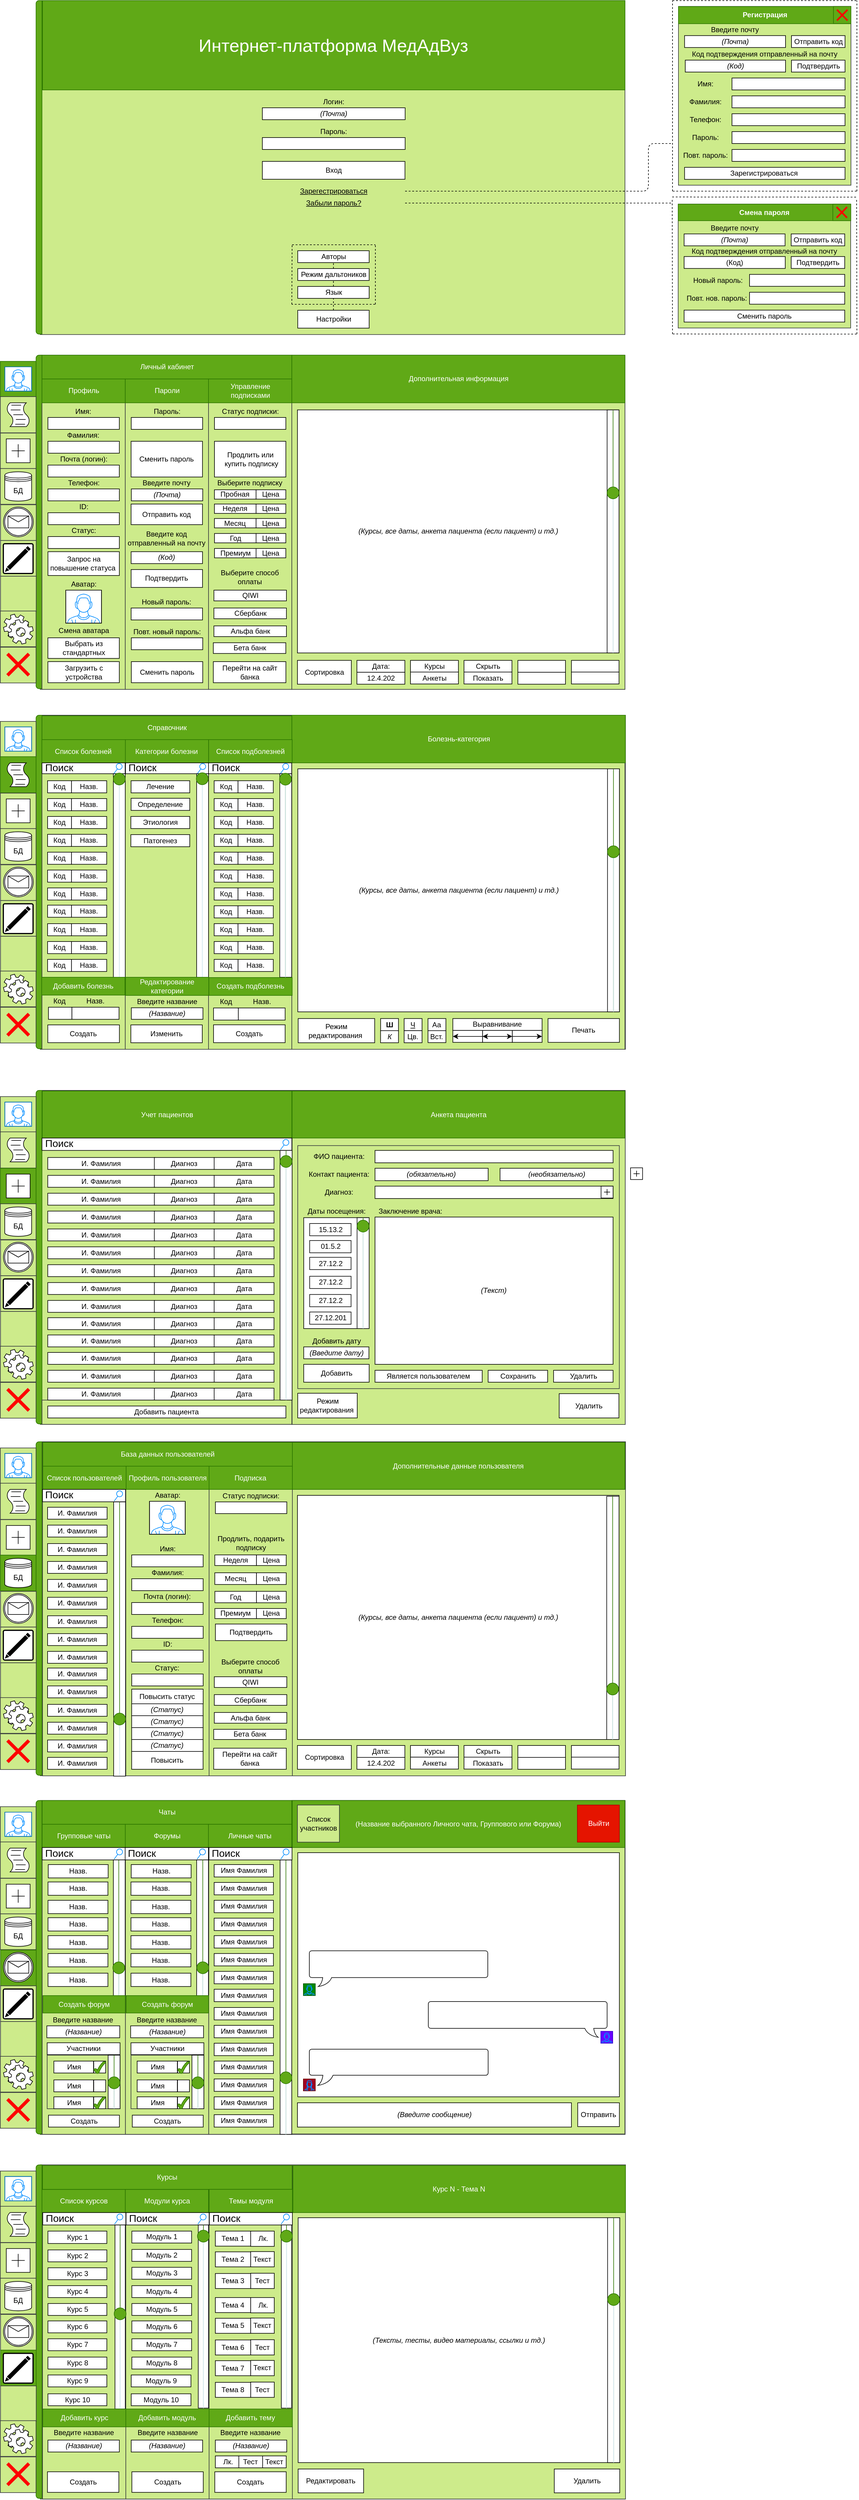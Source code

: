 <mxfile version="12.9.14" type="device"><diagram id="DQVQUnYcNfWgHYck-G49" name="Page-1"><mxGraphModel dx="1038" dy="536" grid="1" gridSize="10" guides="1" tooltips="1" connect="1" arrows="1" fold="1" page="1" pageScale="1" pageWidth="827" pageHeight="1169" math="0" shadow="0"><root><mxCell id="0"/><mxCell id="1" parent="0"/><mxCell id="G4Xcma9sX7m0berycKTI-44" value="" style="rounded=0;whiteSpace=wrap;html=1;fillColor=#cdeb8b;strokeColor=#36393d;" parent="1" vertex="1"><mxGeometry x="1170.5" y="9.79" width="290" height="300.21" as="geometry"/></mxCell><mxCell id="G4Xcma9sX7m0berycKTI-40" value="" style="rounded=0;whiteSpace=wrap;html=1;fillColor=#cdeb8b;strokeColor=#36393d;" parent="1" vertex="1"><mxGeometry x="1170" y="341.79" width="290" height="208" as="geometry"/></mxCell><mxCell id="Y5BTTj1bVHSxsk50aCfu-258" value="" style="strokeWidth=1;shadow=0;dashed=0;align=center;html=1;shape=mxgraph.mockup.containers.marginRect2;rectMarginLeft=67;strokeColor=#36393d;fillColor=#cdeb8b;" parent="1" vertex="1"><mxGeometry x="30.58" width="1050" height="560.79" as="geometry"/></mxCell><mxCell id="Y5BTTj1bVHSxsk50aCfu-260" value="" style="strokeWidth=1;shadow=0;dashed=0;align=center;html=1;shape=mxgraph.mockup.containers.leftButton;rSize=5;strokeColor=#2D7600;fillColor=#60a917;resizeHeight=1;movable=0;deletable=0;fontColor=#ffffff;" parent="Y5BTTj1bVHSxsk50aCfu-258" vertex="1"><mxGeometry width="10" height="560" relative="1" as="geometry"><mxPoint x="60" as="offset"/></mxGeometry></mxCell><mxCell id="G4Xcma9sX7m0berycKTI-281" value="&lt;span style=&quot;font-size: 30px ; text-align: left&quot;&gt;Интернет-платформа МедАдВуз&lt;/span&gt;" style="rounded=0;whiteSpace=wrap;html=1;fillColor=#60a917;strokeColor=#2D7600;fontColor=#ffffff;" parent="Y5BTTj1bVHSxsk50aCfu-258" vertex="1"><mxGeometry x="70.91" width="979.09" height="150" as="geometry"/></mxCell><mxCell id="Y1bkl2uXXlPZZ-AOH9mt-38" value="Настройки" style="rounded=0;whiteSpace=wrap;html=1;fontSize=12;" parent="Y5BTTj1bVHSxsk50aCfu-258" vertex="1"><mxGeometry x="499.96" y="520" width="120" height="30" as="geometry"/></mxCell><mxCell id="Y1bkl2uXXlPZZ-AOH9mt-44" value="Язык" style="rounded=0;whiteSpace=wrap;html=1;fontSize=12;" parent="Y5BTTj1bVHSxsk50aCfu-258" vertex="1"><mxGeometry x="499.96" y="480.0" width="120" height="20" as="geometry"/></mxCell><mxCell id="Y1bkl2uXXlPZZ-AOH9mt-45" value="Режим дальтоников" style="rounded=0;whiteSpace=wrap;html=1;fontSize=12;" parent="Y5BTTj1bVHSxsk50aCfu-258" vertex="1"><mxGeometry x="499.96" y="450.0" width="120" height="20" as="geometry"/></mxCell><mxCell id="Y1bkl2uXXlPZZ-AOH9mt-46" value="Авторы" style="rounded=0;whiteSpace=wrap;html=1;fontSize=12;" parent="Y5BTTj1bVHSxsk50aCfu-258" vertex="1"><mxGeometry x="499.96" y="420.0" width="120" height="20" as="geometry"/></mxCell><mxCell id="Y1bkl2uXXlPZZ-AOH9mt-47" value="" style="endArrow=none;dashed=1;html=1;fontSize=12;exitX=0.5;exitY=0;exitDx=0;exitDy=0;entryX=0.5;entryY=1;entryDx=0;entryDy=0;" parent="Y5BTTj1bVHSxsk50aCfu-258" source="Y1bkl2uXXlPZZ-AOH9mt-38" target="Y1bkl2uXXlPZZ-AOH9mt-44" edge="1"><mxGeometry width="50" height="50" relative="1" as="geometry"><mxPoint x="549.96" y="360.0" as="sourcePoint"/><mxPoint x="689.96" y="480.0" as="targetPoint"/></mxGeometry></mxCell><mxCell id="Y1bkl2uXXlPZZ-AOH9mt-48" value="" style="endArrow=none;dashed=1;html=1;fontSize=12;exitX=0.5;exitY=0;exitDx=0;exitDy=0;entryX=0.5;entryY=1;entryDx=0;entryDy=0;" parent="Y5BTTj1bVHSxsk50aCfu-258" source="Y1bkl2uXXlPZZ-AOH9mt-44" target="Y1bkl2uXXlPZZ-AOH9mt-45" edge="1"><mxGeometry width="50" height="50" relative="1" as="geometry"><mxPoint x="549.96" y="350.0" as="sourcePoint"/><mxPoint x="599.96" y="300.0" as="targetPoint"/></mxGeometry></mxCell><mxCell id="Y1bkl2uXXlPZZ-AOH9mt-49" value="" style="endArrow=none;dashed=1;html=1;fontSize=12;exitX=0.5;exitY=0;exitDx=0;exitDy=0;entryX=0.5;entryY=1;entryDx=0;entryDy=0;" parent="Y5BTTj1bVHSxsk50aCfu-258" source="Y1bkl2uXXlPZZ-AOH9mt-45" target="Y1bkl2uXXlPZZ-AOH9mt-46" edge="1"><mxGeometry width="50" height="50" relative="1" as="geometry"><mxPoint x="549.96" y="350.0" as="sourcePoint"/><mxPoint x="599.96" y="300.0" as="targetPoint"/></mxGeometry></mxCell><mxCell id="4pnUus3OXZq_wzuBBMwJ-373" value="" style="endArrow=none;dashed=1;html=1;" parent="Y5BTTj1bVHSxsk50aCfu-258" edge="1"><mxGeometry width="50" height="50" relative="1" as="geometry"><mxPoint x="630.46" y="510.0" as="sourcePoint"/><mxPoint x="630.46" y="410.0" as="targetPoint"/></mxGeometry></mxCell><mxCell id="4pnUus3OXZq_wzuBBMwJ-374" value="" style="endArrow=none;dashed=1;html=1;" parent="Y5BTTj1bVHSxsk50aCfu-258" edge="1"><mxGeometry width="50" height="50" relative="1" as="geometry"><mxPoint x="629.96" y="510.0" as="sourcePoint"/><mxPoint x="489.96" y="510.0" as="targetPoint"/></mxGeometry></mxCell><mxCell id="4pnUus3OXZq_wzuBBMwJ-375" value="" style="endArrow=none;dashed=1;html=1;" parent="Y5BTTj1bVHSxsk50aCfu-258" edge="1"><mxGeometry width="50" height="50" relative="1" as="geometry"><mxPoint x="490.46" y="410.0" as="sourcePoint"/><mxPoint x="630.46" y="410.0" as="targetPoint"/></mxGeometry></mxCell><mxCell id="4pnUus3OXZq_wzuBBMwJ-378" value="" style="endArrow=none;dashed=1;html=1;" parent="Y5BTTj1bVHSxsk50aCfu-258" edge="1"><mxGeometry width="50" height="50" relative="1" as="geometry"><mxPoint x="489.96" y="510.0" as="sourcePoint"/><mxPoint x="490.46" y="410.0" as="targetPoint"/></mxGeometry></mxCell><mxCell id="Y1bkl2uXXlPZZ-AOH9mt-31" value="" style="rounded=0;whiteSpace=wrap;html=1;fontSize=23;" parent="Y5BTTj1bVHSxsk50aCfu-258" vertex="1"><mxGeometry x="440.46" y="230" width="240" height="20" as="geometry"/></mxCell><mxCell id="Y1bkl2uXXlPZZ-AOH9mt-34" style="edgeStyle=orthogonalEdgeStyle;rounded=0;orthogonalLoop=1;jettySize=auto;html=1;exitX=0.5;exitY=1;exitDx=0;exitDy=0;fontSize=12;" parent="Y5BTTj1bVHSxsk50aCfu-258" source="Y1bkl2uXXlPZZ-AOH9mt-31" target="Y1bkl2uXXlPZZ-AOH9mt-31" edge="1"><mxGeometry relative="1" as="geometry"/></mxCell><mxCell id="Y1bkl2uXXlPZZ-AOH9mt-33" value="Пароль:" style="text;html=1;strokeColor=none;fillColor=none;align=center;verticalAlign=middle;whiteSpace=wrap;rounded=0;fontSize=12;" parent="Y5BTTj1bVHSxsk50aCfu-258" vertex="1"><mxGeometry x="440.46" y="210" width="240" height="20" as="geometry"/></mxCell><mxCell id="Y1bkl2uXXlPZZ-AOH9mt-32" value="Логин:" style="text;html=1;strokeColor=none;fillColor=none;align=center;verticalAlign=middle;whiteSpace=wrap;rounded=0;fontSize=12;" parent="Y5BTTj1bVHSxsk50aCfu-258" vertex="1"><mxGeometry x="440.46" y="160" width="240" height="20" as="geometry"/></mxCell><mxCell id="Y1bkl2uXXlPZZ-AOH9mt-37" value="Забыли пароль?" style="text;html=1;strokeColor=none;fillColor=none;align=center;verticalAlign=middle;whiteSpace=wrap;rounded=0;fontSize=12;fontStyle=4" parent="Y5BTTj1bVHSxsk50aCfu-258" vertex="1"><mxGeometry x="440.46" y="330.0" width="240" height="20" as="geometry"/></mxCell><mxCell id="Y1bkl2uXXlPZZ-AOH9mt-35" value="Вход" style="rounded=0;whiteSpace=wrap;html=1;fontSize=12;" parent="Y5BTTj1bVHSxsk50aCfu-258" vertex="1"><mxGeometry x="440.46" y="270.0" width="239.71" height="30" as="geometry"/></mxCell><mxCell id="4pnUus3OXZq_wzuBBMwJ-372" value="Зарегестрироваться" style="text;html=1;strokeColor=none;fillColor=none;align=center;verticalAlign=middle;whiteSpace=wrap;rounded=0;fontStyle=4" parent="Y5BTTj1bVHSxsk50aCfu-258" vertex="1"><mxGeometry x="440.46" y="310.0" width="240" height="20" as="geometry"/></mxCell><mxCell id="Y1bkl2uXXlPZZ-AOH9mt-30" value="&lt;i&gt;(Почта)&lt;/i&gt;" style="rounded=0;whiteSpace=wrap;html=1;fontSize=12;" parent="Y5BTTj1bVHSxsk50aCfu-258" vertex="1"><mxGeometry x="440.46" y="180" width="240" height="20" as="geometry"/></mxCell><mxCell id="4pnUus3OXZq_wzuBBMwJ-393" value="&lt;i&gt;(Почта)&lt;/i&gt;" style="rounded=0;whiteSpace=wrap;html=1;fontSize=12;" parent="1" vertex="1"><mxGeometry x="1180.79" y="58.79" width="169.71" height="20" as="geometry"/></mxCell><mxCell id="4pnUus3OXZq_wzuBBMwJ-394" value="Отправить код" style="rounded=0;whiteSpace=wrap;html=1;fontSize=12;" parent="1" vertex="1"><mxGeometry x="1360.5" y="58.79" width="90" height="20" as="geometry"/></mxCell><mxCell id="4pnUus3OXZq_wzuBBMwJ-396" value="&lt;i&gt;(Код)&lt;/i&gt;" style="rounded=0;whiteSpace=wrap;html=1;" parent="1" vertex="1"><mxGeometry x="1181.95" y="100" width="168.55" height="20" as="geometry"/></mxCell><mxCell id="4pnUus3OXZq_wzuBBMwJ-402" value="" style="rounded=0;whiteSpace=wrap;html=1;fontSize=12;" parent="1" vertex="1"><mxGeometry x="1260.5" y="190" width="190" height="20" as="geometry"/></mxCell><mxCell id="4pnUus3OXZq_wzuBBMwJ-404" value="" style="rounded=0;whiteSpace=wrap;html=1;fontSize=12;" parent="1" vertex="1"><mxGeometry x="1260.5" y="130" width="190" height="20" as="geometry"/></mxCell><mxCell id="4pnUus3OXZq_wzuBBMwJ-405" value="" style="rounded=0;whiteSpace=wrap;html=1;fontSize=12;" parent="1" vertex="1"><mxGeometry x="1260.5" y="160" width="190" height="20" as="geometry"/></mxCell><mxCell id="4pnUus3OXZq_wzuBBMwJ-406" value="" style="rounded=0;whiteSpace=wrap;html=1;fontSize=12;" parent="1" vertex="1"><mxGeometry x="1260.5" y="220" width="190" height="20" as="geometry"/></mxCell><mxCell id="4pnUus3OXZq_wzuBBMwJ-407" value="" style="rounded=0;whiteSpace=wrap;html=1;fontSize=12;" parent="1" vertex="1"><mxGeometry x="1260.5" y="250.0" width="190" height="20" as="geometry"/></mxCell><mxCell id="4pnUus3OXZq_wzuBBMwJ-410" value="Имя:" style="text;html=1;strokeColor=none;fillColor=none;align=center;verticalAlign=middle;whiteSpace=wrap;rounded=0;fontSize=12;" parent="1" vertex="1"><mxGeometry x="1170.5" y="130" width="90" height="20" as="geometry"/></mxCell><mxCell id="4pnUus3OXZq_wzuBBMwJ-411" value="Фамилия:" style="text;html=1;strokeColor=none;fillColor=none;align=center;verticalAlign=middle;whiteSpace=wrap;rounded=0;fontSize=12;" parent="1" vertex="1"><mxGeometry x="1170.5" y="160" width="90" height="20" as="geometry"/></mxCell><mxCell id="4pnUus3OXZq_wzuBBMwJ-412" value="Телефон:" style="text;html=1;strokeColor=none;fillColor=none;align=center;verticalAlign=middle;whiteSpace=wrap;rounded=0;fontSize=12;" parent="1" vertex="1"><mxGeometry x="1170.5" y="190" width="90" height="20" as="geometry"/></mxCell><mxCell id="4pnUus3OXZq_wzuBBMwJ-413" value="Пароль:" style="text;html=1;strokeColor=none;fillColor=none;align=center;verticalAlign=middle;whiteSpace=wrap;rounded=0;fontSize=12;" parent="1" vertex="1"><mxGeometry x="1170.5" y="220" width="90" height="20" as="geometry"/></mxCell><mxCell id="4pnUus3OXZq_wzuBBMwJ-414" value="Повт. пароль:" style="text;html=1;strokeColor=none;fillColor=none;align=center;verticalAlign=middle;whiteSpace=wrap;rounded=0;fontSize=12;" parent="1" vertex="1"><mxGeometry x="1170.5" y="250.0" width="90" height="20" as="geometry"/></mxCell><mxCell id="4pnUus3OXZq_wzuBBMwJ-416" value="Зарегистрироваться&amp;nbsp;" style="rounded=0;whiteSpace=wrap;html=1;fontSize=12;" parent="1" vertex="1"><mxGeometry x="1180.79" y="280" width="269.71" height="20.21" as="geometry"/></mxCell><mxCell id="Y5BTTj1bVHSxsk50aCfu-1" value="Подтвердить" style="rounded=0;whiteSpace=wrap;html=1;" parent="1" vertex="1"><mxGeometry x="1360.5" y="100" width="90" height="20" as="geometry"/></mxCell><mxCell id="4pnUus3OXZq_wzuBBMwJ-358" value="(Код)" style="rounded=0;whiteSpace=wrap;html=1;" parent="1" vertex="1"><mxGeometry x="1180" y="429.79" width="170" height="20" as="geometry"/></mxCell><mxCell id="4pnUus3OXZq_wzuBBMwJ-366" value="Подтвердить" style="rounded=0;whiteSpace=wrap;html=1;" parent="1" vertex="1"><mxGeometry x="1360" y="429.79" width="90" height="20" as="geometry"/></mxCell><mxCell id="4pnUus3OXZq_wzuBBMwJ-367" value="Новый пароль:" style="text;html=1;strokeColor=none;fillColor=none;align=center;verticalAlign=middle;whiteSpace=wrap;rounded=0;" parent="1" vertex="1"><mxGeometry x="1181.95" y="459.79" width="110" height="20" as="geometry"/></mxCell><mxCell id="4pnUus3OXZq_wzuBBMwJ-368" value="" style="rounded=0;whiteSpace=wrap;html=1;" parent="1" vertex="1"><mxGeometry x="1290" y="459.79" width="160" height="20" as="geometry"/></mxCell><mxCell id="4pnUus3OXZq_wzuBBMwJ-369" value="Повт. нов. пароль:" style="text;html=1;strokeColor=none;fillColor=none;align=center;verticalAlign=middle;whiteSpace=wrap;rounded=0;" parent="1" vertex="1"><mxGeometry x="1180" y="489.79" width="110" height="20" as="geometry"/></mxCell><mxCell id="4pnUus3OXZq_wzuBBMwJ-370" value="" style="rounded=0;whiteSpace=wrap;html=1;" parent="1" vertex="1"><mxGeometry x="1290" y="489.79" width="160" height="20" as="geometry"/></mxCell><mxCell id="4pnUus3OXZq_wzuBBMwJ-371" value="Сменить пароль" style="rounded=0;whiteSpace=wrap;html=1;" parent="1" vertex="1"><mxGeometry x="1180" y="519.79" width="270" height="20" as="geometry"/></mxCell><mxCell id="4pnUus3OXZq_wzuBBMwJ-392" value="Отправить код" style="rounded=0;whiteSpace=wrap;html=1;fontSize=12;" parent="1" vertex="1"><mxGeometry x="1360" y="391.79" width="90" height="20" as="geometry"/></mxCell><mxCell id="4pnUus3OXZq_wzuBBMwJ-391" value="&lt;i&gt;(Почта)&lt;/i&gt;" style="rounded=0;whiteSpace=wrap;html=1;fontSize=12;" parent="1" vertex="1"><mxGeometry x="1180" y="391.79" width="169.71" height="20" as="geometry"/></mxCell><mxCell id="G4Xcma9sX7m0berycKTI-6" value="Введите почту" style="text;html=1;strokeColor=none;fillColor=none;align=center;verticalAlign=middle;whiteSpace=wrap;rounded=0;" parent="1" vertex="1"><mxGeometry x="1180.29" y="371.79" width="169.71" height="20" as="geometry"/></mxCell><mxCell id="G4Xcma9sX7m0berycKTI-7" value="Код подтверждения отправленный на почту" style="text;html=1;strokeColor=none;fillColor=none;align=center;verticalAlign=middle;whiteSpace=wrap;rounded=0;" parent="1" vertex="1"><mxGeometry x="1180.29" y="411.79" width="270.21" height="18" as="geometry"/></mxCell><mxCell id="G4Xcma9sX7m0berycKTI-13" value="" style="endArrow=none;dashed=1;html=1;" parent="1" edge="1"><mxGeometry width="50" height="50" relative="1" as="geometry"><mxPoint x="1470.5" y="559.79" as="sourcePoint"/><mxPoint x="1470" y="332" as="targetPoint"/></mxGeometry></mxCell><mxCell id="G4Xcma9sX7m0berycKTI-14" value="" style="endArrow=none;dashed=1;html=1;" parent="1" edge="1"><mxGeometry width="50" height="50" relative="1" as="geometry"><mxPoint x="1470" y="560.0" as="sourcePoint"/><mxPoint x="1160" y="559.79" as="targetPoint"/></mxGeometry></mxCell><mxCell id="G4Xcma9sX7m0berycKTI-15" value="" style="endArrow=none;dashed=1;html=1;" parent="1" edge="1"><mxGeometry width="50" height="50" relative="1" as="geometry"><mxPoint x="1160.5" y="559.79" as="sourcePoint"/><mxPoint x="1160" y="331.79" as="targetPoint"/></mxGeometry></mxCell><mxCell id="G4Xcma9sX7m0berycKTI-16" value="" style="endArrow=none;dashed=1;html=1;" parent="1" edge="1"><mxGeometry width="50" height="50" relative="1" as="geometry"><mxPoint x="1160" y="329.79" as="sourcePoint"/><mxPoint x="1470" y="330" as="targetPoint"/></mxGeometry></mxCell><mxCell id="G4Xcma9sX7m0berycKTI-19" value="Введите почту" style="text;html=1;strokeColor=none;fillColor=none;align=center;verticalAlign=middle;whiteSpace=wrap;rounded=0;" parent="1" vertex="1"><mxGeometry x="1181.08" y="38.79" width="169.42" height="20" as="geometry"/></mxCell><mxCell id="G4Xcma9sX7m0berycKTI-20" value="Код подтверждения отправленный на почту" style="text;html=1;strokeColor=none;fillColor=none;align=center;verticalAlign=middle;whiteSpace=wrap;rounded=0;" parent="1" vertex="1"><mxGeometry x="1181.37" y="80" width="269.13" height="20" as="geometry"/></mxCell><mxCell id="G4Xcma9sX7m0berycKTI-27" value="" style="endArrow=none;dashed=1;html=1;" parent="1" edge="1"><mxGeometry width="50" height="50" relative="1" as="geometry"><mxPoint x="1160.5" y="320" as="sourcePoint"/><mxPoint x="1160.5" as="targetPoint"/></mxGeometry></mxCell><mxCell id="G4Xcma9sX7m0berycKTI-28" value="" style="endArrow=none;dashed=1;html=1;" parent="1" edge="1"><mxGeometry width="50" height="50" relative="1" as="geometry"><mxPoint x="1160.93" y="320" as="sourcePoint"/><mxPoint x="1470.93" y="320" as="targetPoint"/></mxGeometry></mxCell><mxCell id="G4Xcma9sX7m0berycKTI-29" value="" style="endArrow=none;dashed=1;html=1;" parent="1" edge="1"><mxGeometry width="50" height="50" relative="1" as="geometry"><mxPoint x="1470.5" y="320" as="sourcePoint"/><mxPoint x="1470.5" as="targetPoint"/></mxGeometry></mxCell><mxCell id="G4Xcma9sX7m0berycKTI-30" value="" style="endArrow=none;dashed=1;html=1;" parent="1" edge="1"><mxGeometry width="50" height="50" relative="1" as="geometry"><mxPoint x="1160.5" as="sourcePoint"/><mxPoint x="1470.5" as="targetPoint"/><Array as="points"><mxPoint x="1300.5"/></Array></mxGeometry></mxCell><mxCell id="G4Xcma9sX7m0berycKTI-34" value="&lt;b&gt;Смена пароля&lt;/b&gt;" style="rounded=0;whiteSpace=wrap;html=1;fillColor=#60a917;strokeColor=#2D7600;fontColor=#ffffff;" parent="1" vertex="1"><mxGeometry x="1170" y="341.79" width="290" height="27.79" as="geometry"/></mxCell><mxCell id="G4Xcma9sX7m0berycKTI-35" value="" style="rounded=0;whiteSpace=wrap;html=1;fillColor=#60a917;strokeColor=#2D7600;fontColor=#ffffff;" parent="1" vertex="1"><mxGeometry x="1430" y="341.79" width="30.29" height="27.79" as="geometry"/></mxCell><mxCell id="G4Xcma9sX7m0berycKTI-36" value="" style="shape=mxgraph.mockup.markup.redX;fillColor=#ff0000;html=1;shadow=0;strokeColor=none;" parent="1" vertex="1"><mxGeometry x="1435.43" y="345.68" width="19.42" height="20" as="geometry"/></mxCell><mxCell id="G4Xcma9sX7m0berycKTI-37" value="&lt;b&gt;Регистрация&lt;/b&gt;" style="rounded=0;whiteSpace=wrap;html=1;fillColor=#60a917;strokeColor=#2D7600;fontColor=#ffffff;" parent="1" vertex="1"><mxGeometry x="1170.5" y="10" width="290" height="28.79" as="geometry"/></mxCell><mxCell id="G4Xcma9sX7m0berycKTI-38" value="" style="rounded=0;whiteSpace=wrap;html=1;fillColor=#60a917;strokeColor=#2D7600;fontColor=#ffffff;" parent="1" vertex="1"><mxGeometry x="1431.08" y="9.79" width="29.42" height="28.79" as="geometry"/></mxCell><mxCell id="G4Xcma9sX7m0berycKTI-39" value="" style="shape=mxgraph.mockup.markup.redX;fillColor=#ff0000;html=1;shadow=0;strokeColor=none;" parent="1" vertex="1"><mxGeometry x="1435.93" y="14.39" width="19.71" height="20" as="geometry"/></mxCell><mxCell id="6lB-SegfSmbEqv6vTDcs-13" value="" style="endArrow=none;dashed=1;html=1;exitX=1;exitY=0.5;exitDx=0;exitDy=0;" parent="1" source="4pnUus3OXZq_wzuBBMwJ-372" edge="1"><mxGeometry width="50" height="50" relative="1" as="geometry"><mxPoint x="850" y="450" as="sourcePoint"/><mxPoint x="1160" y="240" as="targetPoint"/><Array as="points"><mxPoint x="1120" y="320"/><mxPoint x="1120" y="240"/></Array></mxGeometry></mxCell><mxCell id="6lB-SegfSmbEqv6vTDcs-14" value="" style="endArrow=none;dashed=1;html=1;exitX=1;exitY=0.5;exitDx=0;exitDy=0;" parent="1" source="Y1bkl2uXXlPZZ-AOH9mt-37" edge="1"><mxGeometry width="50" height="50" relative="1" as="geometry"><mxPoint x="850" y="450" as="sourcePoint"/><mxPoint x="1160" y="340" as="targetPoint"/></mxGeometry></mxCell><mxCell id="6lB-SegfSmbEqv6vTDcs-15" value="" style="strokeWidth=1;shadow=0;dashed=0;align=center;html=1;shape=mxgraph.mockup.containers.marginRect2;rectMarginLeft=67;strokeColor=#36393d;fillColor=#cdeb8b;" parent="1" vertex="1"><mxGeometry x="30.58" y="595.4" width="1050.0" height="561.19" as="geometry"/></mxCell><mxCell id="6lB-SegfSmbEqv6vTDcs-16" value="" style="strokeWidth=1;shadow=0;dashed=0;align=center;html=1;shape=mxgraph.mockup.containers.leftButton;rSize=5;strokeColor=#2D7600;fillColor=#60a917;resizeHeight=1;movable=0;deletable=0;fontColor=#ffffff;" parent="6lB-SegfSmbEqv6vTDcs-15" vertex="1"><mxGeometry width="10" height="560" relative="1" as="geometry"><mxPoint x="60" as="offset"/></mxGeometry></mxCell><mxCell id="6lB-SegfSmbEqv6vTDcs-3" value="" style="rounded=0;whiteSpace=wrap;html=1;fillColor=#cdeb8b;strokeColor=#36393d;" parent="6lB-SegfSmbEqv6vTDcs-15" vertex="1"><mxGeometry x="69.96" y="1.19" width="140" height="560" as="geometry"/></mxCell><mxCell id="6lB-SegfSmbEqv6vTDcs-4" value="" style="rounded=0;whiteSpace=wrap;html=1;fillColor=#cdeb8b;strokeColor=#36393d;" parent="6lB-SegfSmbEqv6vTDcs-15" vertex="1"><mxGeometry x="209.96" y="1.19" width="140" height="560" as="geometry"/></mxCell><mxCell id="6lB-SegfSmbEqv6vTDcs-5" value="" style="rounded=0;whiteSpace=wrap;html=1;fillColor=#cdeb8b;strokeColor=#36393d;" parent="6lB-SegfSmbEqv6vTDcs-15" vertex="1"><mxGeometry x="349.96" y="1.19" width="140" height="560" as="geometry"/></mxCell><mxCell id="6lB-SegfSmbEqv6vTDcs-6" value="" style="rounded=0;whiteSpace=wrap;html=1;fillColor=#cdeb8b;strokeColor=#36393d;" parent="6lB-SegfSmbEqv6vTDcs-15" vertex="1"><mxGeometry x="489.96" y="1.19" width="560" height="560" as="geometry"/></mxCell><mxCell id="Y5BTTj1bVHSxsk50aCfu-200" value="Личный кабинет" style="rounded=0;whiteSpace=wrap;html=1;fillColor=#60a917;strokeColor=#2D7600;fontColor=#ffffff;" parent="6lB-SegfSmbEqv6vTDcs-15" vertex="1"><mxGeometry x="69.96" width="420.04" height="40" as="geometry"/></mxCell><mxCell id="6lB-SegfSmbEqv6vTDcs-170" value="Профиль" style="rounded=0;whiteSpace=wrap;html=1;fillColor=#60a917;strokeColor=#2D7600;fontColor=#ffffff;" parent="6lB-SegfSmbEqv6vTDcs-15" vertex="1"><mxGeometry x="69.96" y="40" width="140.04" height="40" as="geometry"/></mxCell><mxCell id="6lB-SegfSmbEqv6vTDcs-171" value="Пароли" style="rounded=0;whiteSpace=wrap;html=1;fillColor=#60a917;strokeColor=#2D7600;fontColor=#ffffff;" parent="6lB-SegfSmbEqv6vTDcs-15" vertex="1"><mxGeometry x="209.96" y="40" width="140.04" height="40" as="geometry"/></mxCell><mxCell id="6lB-SegfSmbEqv6vTDcs-172" value="Управление &lt;br&gt;подписками" style="rounded=0;whiteSpace=wrap;html=1;fillColor=#60a917;strokeColor=#2D7600;fontColor=#ffffff;" parent="6lB-SegfSmbEqv6vTDcs-15" vertex="1"><mxGeometry x="349.92" y="40" width="140.04" height="40" as="geometry"/></mxCell><mxCell id="6lB-SegfSmbEqv6vTDcs-173" value="Дополнительная информация" style="rounded=0;whiteSpace=wrap;html=1;fillColor=#60a917;strokeColor=#2D7600;fontColor=#ffffff;" parent="6lB-SegfSmbEqv6vTDcs-15" vertex="1"><mxGeometry x="490" width="560" height="80" as="geometry"/></mxCell><mxCell id="Y5BTTj1bVHSxsk50aCfu-201" value="Имя:" style="text;html=1;strokeColor=none;fillColor=none;align=center;verticalAlign=middle;whiteSpace=wrap;rounded=0;" parent="6lB-SegfSmbEqv6vTDcs-15" vertex="1"><mxGeometry x="69.88" y="84.6" width="140.04" height="20" as="geometry"/></mxCell><mxCell id="Y5BTTj1bVHSxsk50aCfu-202" value="" style="rounded=0;whiteSpace=wrap;html=1;" parent="6lB-SegfSmbEqv6vTDcs-15" vertex="1"><mxGeometry x="80" y="104.6" width="120" height="20" as="geometry"/></mxCell><mxCell id="6lB-SegfSmbEqv6vTDcs-174" value="" style="rounded=0;whiteSpace=wrap;html=1;" parent="6lB-SegfSmbEqv6vTDcs-15" vertex="1"><mxGeometry x="80.02" y="144.6" width="120" height="20" as="geometry"/></mxCell><mxCell id="Y5BTTj1bVHSxsk50aCfu-203" value="Фамилия:" style="text;html=1;strokeColor=none;fillColor=none;align=center;verticalAlign=middle;whiteSpace=wrap;rounded=0;" parent="6lB-SegfSmbEqv6vTDcs-15" vertex="1"><mxGeometry x="69.88" y="124.6" width="140.04" height="20" as="geometry"/></mxCell><mxCell id="Y5BTTj1bVHSxsk50aCfu-204" value="Телефон:" style="text;html=1;strokeColor=none;fillColor=none;align=center;verticalAlign=middle;whiteSpace=wrap;rounded=0;" parent="6lB-SegfSmbEqv6vTDcs-15" vertex="1"><mxGeometry x="70.04" y="204.6" width="140" height="20" as="geometry"/></mxCell><mxCell id="Y5BTTj1bVHSxsk50aCfu-205" value="Почта (логин):" style="text;html=1;strokeColor=none;fillColor=none;align=center;verticalAlign=middle;whiteSpace=wrap;rounded=0;" parent="6lB-SegfSmbEqv6vTDcs-15" vertex="1"><mxGeometry x="69.92" y="164.6" width="140" height="20" as="geometry"/></mxCell><mxCell id="6lB-SegfSmbEqv6vTDcs-175" value="" style="rounded=0;whiteSpace=wrap;html=1;" parent="6lB-SegfSmbEqv6vTDcs-15" vertex="1"><mxGeometry x="79.94" y="184.6" width="120" height="20" as="geometry"/></mxCell><mxCell id="6lB-SegfSmbEqv6vTDcs-176" value="" style="rounded=0;whiteSpace=wrap;html=1;" parent="6lB-SegfSmbEqv6vTDcs-15" vertex="1"><mxGeometry x="80.04" y="224.6" width="120" height="20" as="geometry"/></mxCell><mxCell id="Y5BTTj1bVHSxsk50aCfu-220" value="ID:" style="text;html=1;strokeColor=none;fillColor=none;align=center;verticalAlign=middle;whiteSpace=wrap;rounded=0;" parent="6lB-SegfSmbEqv6vTDcs-15" vertex="1"><mxGeometry x="69.96" y="244.6" width="140.04" height="20" as="geometry"/></mxCell><mxCell id="Y5BTTj1bVHSxsk50aCfu-221" value="" style="rounded=0;whiteSpace=wrap;html=1;" parent="6lB-SegfSmbEqv6vTDcs-15" vertex="1"><mxGeometry x="80" y="264.6" width="120" height="20" as="geometry"/></mxCell><mxCell id="Y5BTTj1bVHSxsk50aCfu-206" value="Статус:" style="text;html=1;strokeColor=none;fillColor=none;align=center;verticalAlign=middle;whiteSpace=wrap;rounded=0;" parent="6lB-SegfSmbEqv6vTDcs-15" vertex="1"><mxGeometry x="70.04" y="284.6" width="139.96" height="20" as="geometry"/></mxCell><mxCell id="6lB-SegfSmbEqv6vTDcs-178" value="" style="rounded=0;whiteSpace=wrap;html=1;" parent="6lB-SegfSmbEqv6vTDcs-15" vertex="1"><mxGeometry x="80.04" y="304.6" width="120" height="20" as="geometry"/></mxCell><mxCell id="Y5BTTj1bVHSxsk50aCfu-211" value="Запрос на повышение статуса&amp;nbsp;" style="rounded=0;whiteSpace=wrap;html=1;" parent="6lB-SegfSmbEqv6vTDcs-15" vertex="1"><mxGeometry x="80.04" y="330" width="120" height="40" as="geometry"/></mxCell><mxCell id="6lB-SegfSmbEqv6vTDcs-180" value="" style="verticalLabelPosition=bottom;shadow=0;dashed=0;align=center;html=1;verticalAlign=top;strokeWidth=1;shape=mxgraph.mockup.containers.userMale;strokeColor2=#008cff;" parent="6lB-SegfSmbEqv6vTDcs-15" vertex="1"><mxGeometry x="110" y="394.6" width="60" height="55.4" as="geometry"/></mxCell><mxCell id="6lB-SegfSmbEqv6vTDcs-181" value="Аватар:" style="text;html=1;strokeColor=none;fillColor=none;align=center;verticalAlign=middle;whiteSpace=wrap;rounded=0;" parent="6lB-SegfSmbEqv6vTDcs-15" vertex="1"><mxGeometry x="80.04" y="374.6" width="119.96" height="20" as="geometry"/></mxCell><mxCell id="6lB-SegfSmbEqv6vTDcs-183" value="Загрузить с устройства" style="rounded=0;whiteSpace=wrap;html=1;strokeColor=#000000;" parent="6lB-SegfSmbEqv6vTDcs-15" vertex="1"><mxGeometry x="79.96" y="514.6" width="120" height="35.4" as="geometry"/></mxCell><mxCell id="6lB-SegfSmbEqv6vTDcs-184" value="Выбрать из стандартных" style="rounded=0;whiteSpace=wrap;html=1;strokeColor=#000000;" parent="6lB-SegfSmbEqv6vTDcs-15" vertex="1"><mxGeometry x="79.96" y="474.6" width="120" height="34.6" as="geometry"/></mxCell><mxCell id="6lB-SegfSmbEqv6vTDcs-185" value="Смена аватара" style="text;html=1;strokeColor=none;fillColor=none;align=center;verticalAlign=middle;whiteSpace=wrap;rounded=0;" parent="6lB-SegfSmbEqv6vTDcs-15" vertex="1"><mxGeometry x="70" y="450" width="140" height="24.6" as="geometry"/></mxCell><mxCell id="6lB-SegfSmbEqv6vTDcs-187" value="Пароль:" style="text;html=1;strokeColor=none;fillColor=none;align=center;verticalAlign=middle;whiteSpace=wrap;rounded=0;" parent="6lB-SegfSmbEqv6vTDcs-15" vertex="1"><mxGeometry x="210.04" y="84.6" width="139.96" height="20" as="geometry"/></mxCell><mxCell id="6lB-SegfSmbEqv6vTDcs-188" value="" style="rounded=0;whiteSpace=wrap;html=1;" parent="6lB-SegfSmbEqv6vTDcs-15" vertex="1"><mxGeometry x="220.02" y="104.6" width="120" height="20" as="geometry"/></mxCell><mxCell id="6lB-SegfSmbEqv6vTDcs-190" value="Статус подписки:" style="text;html=1;strokeColor=none;fillColor=none;align=center;verticalAlign=middle;whiteSpace=wrap;rounded=0;" parent="6lB-SegfSmbEqv6vTDcs-15" vertex="1"><mxGeometry x="349.92" y="84.6" width="140.08" height="20" as="geometry"/></mxCell><mxCell id="6lB-SegfSmbEqv6vTDcs-191" value="" style="rounded=0;whiteSpace=wrap;html=1;" parent="6lB-SegfSmbEqv6vTDcs-15" vertex="1"><mxGeometry x="359.94" y="104.6" width="120" height="20" as="geometry"/></mxCell><mxCell id="6lB-SegfSmbEqv6vTDcs-192" value="Сменить пароль" style="rounded=0;whiteSpace=wrap;html=1;strokeColor=#000000;" parent="6lB-SegfSmbEqv6vTDcs-15" vertex="1"><mxGeometry x="219.78" y="144.6" width="120" height="60" as="geometry"/></mxCell><mxCell id="G4Xcma9sX7m0berycKTI-50" value="Новый пароль:" style="text;html=1;strokeColor=none;fillColor=none;align=center;verticalAlign=middle;whiteSpace=wrap;rounded=0;" parent="6lB-SegfSmbEqv6vTDcs-15" vertex="1"><mxGeometry x="209.8" y="404.6" width="140.08" height="20" as="geometry"/></mxCell><mxCell id="6lB-SegfSmbEqv6vTDcs-193" value="" style="rounded=0;whiteSpace=wrap;html=1;" parent="6lB-SegfSmbEqv6vTDcs-15" vertex="1"><mxGeometry x="219.84" y="424.6" width="120" height="20" as="geometry"/></mxCell><mxCell id="G4Xcma9sX7m0berycKTI-52" value="Повт. новый пароль:" style="text;html=1;strokeColor=none;fillColor=none;align=center;verticalAlign=middle;whiteSpace=wrap;rounded=0;" parent="6lB-SegfSmbEqv6vTDcs-15" vertex="1"><mxGeometry x="209.92" y="454.6" width="139.96" height="20" as="geometry"/></mxCell><mxCell id="6lB-SegfSmbEqv6vTDcs-194" value="" style="rounded=0;whiteSpace=wrap;html=1;" parent="6lB-SegfSmbEqv6vTDcs-15" vertex="1"><mxGeometry x="220.2" y="474.6" width="120" height="20" as="geometry"/></mxCell><mxCell id="6lB-SegfSmbEqv6vTDcs-195" value="&lt;i&gt;(Почта)&lt;/i&gt;" style="rounded=0;whiteSpace=wrap;html=1;strokeColor=#000000;" parent="6lB-SegfSmbEqv6vTDcs-15" vertex="1"><mxGeometry x="220.2" y="224.6" width="120" height="20" as="geometry"/></mxCell><mxCell id="6lB-SegfSmbEqv6vTDcs-198" value="Введите почту" style="text;html=1;strokeColor=none;fillColor=none;align=center;verticalAlign=middle;whiteSpace=wrap;rounded=0;" parent="6lB-SegfSmbEqv6vTDcs-15" vertex="1"><mxGeometry x="209.68" y="204.6" width="140.2" height="20" as="geometry"/></mxCell><mxCell id="6lB-SegfSmbEqv6vTDcs-199" value="Отправить код" style="rounded=0;whiteSpace=wrap;html=1;strokeColor=#000000;" parent="6lB-SegfSmbEqv6vTDcs-15" vertex="1"><mxGeometry x="219.78" y="250" width="120" height="34.6" as="geometry"/></mxCell><mxCell id="6lB-SegfSmbEqv6vTDcs-200" value="Введите код отправленный на почту" style="text;html=1;strokeColor=none;fillColor=none;align=center;verticalAlign=middle;whiteSpace=wrap;rounded=0;" parent="6lB-SegfSmbEqv6vTDcs-15" vertex="1"><mxGeometry x="209.68" y="290" width="140.2" height="34.6" as="geometry"/></mxCell><mxCell id="6lB-SegfSmbEqv6vTDcs-201" value="&lt;i&gt;(Код)&lt;/i&gt;" style="rounded=0;whiteSpace=wrap;html=1;" parent="6lB-SegfSmbEqv6vTDcs-15" vertex="1"><mxGeometry x="219.84" y="330" width="120" height="20" as="geometry"/></mxCell><mxCell id="6lB-SegfSmbEqv6vTDcs-202" value="Подтвердить" style="rounded=0;whiteSpace=wrap;html=1;strokeColor=#000000;" parent="6lB-SegfSmbEqv6vTDcs-15" vertex="1"><mxGeometry x="219.84" y="360" width="120" height="30" as="geometry"/></mxCell><mxCell id="6lB-SegfSmbEqv6vTDcs-203" value="Сменить пароль" style="rounded=0;whiteSpace=wrap;html=1;strokeColor=#000000;" parent="6lB-SegfSmbEqv6vTDcs-15" vertex="1"><mxGeometry x="220.2" y="514.6" width="120" height="35.4" as="geometry"/></mxCell><mxCell id="6lB-SegfSmbEqv6vTDcs-204" value="Продлить или&lt;br&gt;&amp;nbsp;купить подписку" style="rounded=0;whiteSpace=wrap;html=1;strokeColor=#000000;" parent="6lB-SegfSmbEqv6vTDcs-15" vertex="1"><mxGeometry x="359.94" y="144.6" width="120" height="60" as="geometry"/></mxCell><mxCell id="G4Xcma9sX7m0berycKTI-86" value="Пробная" style="rounded=0;whiteSpace=wrap;html=1;" parent="6lB-SegfSmbEqv6vTDcs-15" vertex="1"><mxGeometry x="359.88" y="226.03" width="70" height="15.71" as="geometry"/></mxCell><mxCell id="G4Xcma9sX7m0berycKTI-103" value="Цена" style="rounded=0;whiteSpace=wrap;html=1;" parent="6lB-SegfSmbEqv6vTDcs-15" vertex="1"><mxGeometry x="429.88" y="226.03" width="50" height="15.71" as="geometry"/></mxCell><mxCell id="G4Xcma9sX7m0berycKTI-104" value="Неделя" style="rounded=0;whiteSpace=wrap;html=1;" parent="6lB-SegfSmbEqv6vTDcs-15" vertex="1"><mxGeometry x="359.88" y="250.0" width="70" height="15.71" as="geometry"/></mxCell><mxCell id="G4Xcma9sX7m0berycKTI-105" value="Цена" style="rounded=0;whiteSpace=wrap;html=1;" parent="6lB-SegfSmbEqv6vTDcs-15" vertex="1"><mxGeometry x="429.88" y="250.0" width="50" height="15.71" as="geometry"/></mxCell><mxCell id="G4Xcma9sX7m0berycKTI-106" value="Месяц" style="rounded=0;whiteSpace=wrap;html=1;" parent="6lB-SegfSmbEqv6vTDcs-15" vertex="1"><mxGeometry x="359.88" y="274.29" width="70" height="15.71" as="geometry"/></mxCell><mxCell id="G4Xcma9sX7m0berycKTI-107" value="Цена" style="rounded=0;whiteSpace=wrap;html=1;" parent="6lB-SegfSmbEqv6vTDcs-15" vertex="1"><mxGeometry x="429.88" y="274.29" width="50" height="15.71" as="geometry"/></mxCell><mxCell id="G4Xcma9sX7m0berycKTI-108" value="Год" style="rounded=0;whiteSpace=wrap;html=1;" parent="6lB-SegfSmbEqv6vTDcs-15" vertex="1"><mxGeometry x="360" y="299.45" width="70" height="15.71" as="geometry"/></mxCell><mxCell id="G4Xcma9sX7m0berycKTI-109" value="Цена" style="rounded=0;whiteSpace=wrap;html=1;" parent="6lB-SegfSmbEqv6vTDcs-15" vertex="1"><mxGeometry x="429.88" y="299.45" width="50" height="15.71" as="geometry"/></mxCell><mxCell id="G4Xcma9sX7m0berycKTI-110" value="Премиум" style="rounded=0;whiteSpace=wrap;html=1;" parent="6lB-SegfSmbEqv6vTDcs-15" vertex="1"><mxGeometry x="360" y="324.6" width="70" height="15.71" as="geometry"/></mxCell><mxCell id="G4Xcma9sX7m0berycKTI-111" value="Цена" style="rounded=0;whiteSpace=wrap;html=1;" parent="6lB-SegfSmbEqv6vTDcs-15" vertex="1"><mxGeometry x="429.88" y="324.6" width="50" height="15.71" as="geometry"/></mxCell><mxCell id="G4Xcma9sX7m0berycKTI-82" value="Выберите подписку" style="text;html=1;strokeColor=none;fillColor=none;align=center;verticalAlign=middle;whiteSpace=wrap;rounded=0;" parent="6lB-SegfSmbEqv6vTDcs-15" vertex="1"><mxGeometry x="349.88" y="204.6" width="140" height="20" as="geometry"/></mxCell><mxCell id="G4Xcma9sX7m0berycKTI-88" value="Выберите способ оплаты" style="text;html=1;strokeColor=none;fillColor=none;align=center;verticalAlign=middle;whiteSpace=wrap;rounded=0;" parent="6lB-SegfSmbEqv6vTDcs-15" vertex="1"><mxGeometry x="348.95" y="354.6" width="140" height="35.4" as="geometry"/></mxCell><mxCell id="G4Xcma9sX7m0berycKTI-89" value="Сбербанк" style="rounded=0;whiteSpace=wrap;html=1;" parent="6lB-SegfSmbEqv6vTDcs-15" vertex="1"><mxGeometry x="359.01" y="424.6" width="121.86" height="18" as="geometry"/></mxCell><mxCell id="G4Xcma9sX7m0berycKTI-90" value="Альфа банк" style="rounded=0;whiteSpace=wrap;html=1;" parent="6lB-SegfSmbEqv6vTDcs-15" vertex="1"><mxGeometry x="359.03" y="454.6" width="121.86" height="18" as="geometry"/></mxCell><mxCell id="G4Xcma9sX7m0berycKTI-91" value="Бета банк" style="rounded=0;whiteSpace=wrap;html=1;" parent="6lB-SegfSmbEqv6vTDcs-15" vertex="1"><mxGeometry x="358.02" y="482.9" width="121.86" height="18" as="geometry"/></mxCell><mxCell id="G4Xcma9sX7m0berycKTI-87" value="QIWI" style="rounded=0;whiteSpace=wrap;html=1;" parent="6lB-SegfSmbEqv6vTDcs-15" vertex="1"><mxGeometry x="359.03" y="394.6" width="121.86" height="18" as="geometry"/></mxCell><mxCell id="G4Xcma9sX7m0berycKTI-92" value="Перейти на сайт банка" style="rounded=0;whiteSpace=wrap;html=1;" parent="6lB-SegfSmbEqv6vTDcs-15" vertex="1"><mxGeometry x="358.02" y="514.6" width="121.98" height="35.4" as="geometry"/></mxCell><mxCell id="Y5BTTj1bVHSxsk50aCfu-218" value="&lt;i&gt;(Курсы, все даты, анкета пациента (если пациент) и тд.)&lt;/i&gt;" style="rounded=0;whiteSpace=wrap;html=1;" parent="6lB-SegfSmbEqv6vTDcs-15" vertex="1"><mxGeometry x="499.42" y="91.91" width="540.58" height="408.09" as="geometry"/></mxCell><mxCell id="Y5BTTj1bVHSxsk50aCfu-895" value="" style="rounded=0;whiteSpace=wrap;html=1;" parent="6lB-SegfSmbEqv6vTDcs-15" vertex="1"><mxGeometry x="1020" y="91.91" width="20" height="408.09" as="geometry"/></mxCell><mxCell id="Y5BTTj1bVHSxsk50aCfu-896" value="" style="verticalLabelPosition=bottom;shadow=0;dashed=0;align=center;html=1;verticalAlign=top;strokeWidth=1;shape=mxgraph.mockup.forms.horSlider;strokeColor=#2D7600;sliderStyle=basic;sliderPos=66.403;handleStyle=circle;fillColor2=#ddeeff;direction=north;fillColor=#60a917;fontColor=#ffffff;" parent="6lB-SegfSmbEqv6vTDcs-15" vertex="1"><mxGeometry x="1020" y="92.7" width="20" height="407.3" as="geometry"/></mxCell><mxCell id="G4Xcma9sX7m0berycKTI-205" value="Сортировка" style="rounded=0;whiteSpace=wrap;html=1;" parent="6lB-SegfSmbEqv6vTDcs-15" vertex="1"><mxGeometry x="499.42" y="512.5" width="90.58" height="40" as="geometry"/></mxCell><mxCell id="G4Xcma9sX7m0berycKTI-206" value="Курсы" style="rounded=0;whiteSpace=wrap;html=1;" parent="6lB-SegfSmbEqv6vTDcs-15" vertex="1"><mxGeometry x="689.42" y="512.5" width="80.58" height="19.61" as="geometry"/></mxCell><mxCell id="G4Xcma9sX7m0berycKTI-209" value="Анкеты" style="rounded=0;whiteSpace=wrap;html=1;" parent="6lB-SegfSmbEqv6vTDcs-15" vertex="1"><mxGeometry x="689.42" y="532.11" width="80.58" height="20" as="geometry"/></mxCell><mxCell id="G4Xcma9sX7m0berycKTI-210" value="Скрыть" style="rounded=0;whiteSpace=wrap;html=1;" parent="6lB-SegfSmbEqv6vTDcs-15" vertex="1"><mxGeometry x="779.42" y="512.5" width="80.58" height="20" as="geometry"/></mxCell><mxCell id="G4Xcma9sX7m0berycKTI-211" value="" style="rounded=0;whiteSpace=wrap;html=1;" parent="6lB-SegfSmbEqv6vTDcs-15" vertex="1"><mxGeometry x="870" y="512.5" width="80" height="20" as="geometry"/></mxCell><mxCell id="G4Xcma9sX7m0berycKTI-212" value="" style="rounded=0;whiteSpace=wrap;html=1;" parent="6lB-SegfSmbEqv6vTDcs-15" vertex="1"><mxGeometry x="960" y="512.5" width="80" height="20" as="geometry"/></mxCell><mxCell id="G4Xcma9sX7m0berycKTI-213" value="Показать" style="rounded=0;whiteSpace=wrap;html=1;" parent="6lB-SegfSmbEqv6vTDcs-15" vertex="1"><mxGeometry x="779.42" y="532.11" width="80.58" height="20" as="geometry"/></mxCell><mxCell id="G4Xcma9sX7m0berycKTI-313" value="" style="rounded=0;whiteSpace=wrap;html=1;" parent="6lB-SegfSmbEqv6vTDcs-15" vertex="1"><mxGeometry x="870" y="532.5" width="80" height="20" as="geometry"/></mxCell><mxCell id="G4Xcma9sX7m0berycKTI-314" value="" style="rounded=0;whiteSpace=wrap;html=1;" parent="6lB-SegfSmbEqv6vTDcs-15" vertex="1"><mxGeometry x="960" y="532.11" width="80" height="20" as="geometry"/></mxCell><mxCell id="6lB-SegfSmbEqv6vTDcs-219" value="Дата:" style="rounded=0;whiteSpace=wrap;html=1;" parent="6lB-SegfSmbEqv6vTDcs-15" vertex="1"><mxGeometry x="599.42" y="512.5" width="80.58" height="20" as="geometry"/></mxCell><mxCell id="6lB-SegfSmbEqv6vTDcs-220" value="12.4.202" style="rounded=0;whiteSpace=wrap;html=1;" parent="6lB-SegfSmbEqv6vTDcs-15" vertex="1"><mxGeometry x="599.42" y="532.5" width="80.58" height="20" as="geometry"/></mxCell><mxCell id="6lB-SegfSmbEqv6vTDcs-37" value="" style="strokeWidth=1;shadow=0;dashed=0;align=center;html=1;shape=mxgraph.mockup.containers.rrect;rSize=0;fontSize=17;strokeColor=#2D7600;fillColor=#60a917;fontColor=#ffffff;" parent="1" vertex="1"><mxGeometry x="30.58" y="605.8" width="60" height="60" as="geometry"><mxPoint y="10.79" as="offset"/></mxGeometry></mxCell><mxCell id="6lB-SegfSmbEqv6vTDcs-38" value="" style="strokeColor=#36393d;fillColor=#cdeb8b;strokeWidth=1;shadow=0;dashed=0;align=center;html=1;shape=mxgraph.mockup.containers.rrect;rSize=0;fontSize=17;" parent="1" vertex="1"><mxGeometry x="30.58" y="665.01" width="60.0" height="60.79" as="geometry"><mxPoint y="70.79" as="offset"/></mxGeometry></mxCell><mxCell id="6lB-SegfSmbEqv6vTDcs-39" value="" style="strokeColor=#36393d;fillColor=#cdeb8b;strokeWidth=1;shadow=0;dashed=0;align=center;html=1;shape=mxgraph.mockup.containers.rrect;rSize=0;fontSize=17;" parent="1" vertex="1"><mxGeometry x="30.58" y="726.19" width="60.0" height="59.61" as="geometry"><mxPoint y="70.79" as="offset"/></mxGeometry></mxCell><mxCell id="6lB-SegfSmbEqv6vTDcs-40" value="" style="rounded=0;whiteSpace=wrap;html=1;strokeColor=#36393d;fillColor=#cdeb8b;" parent="1" vertex="1"><mxGeometry x="30.58" y="785.8" width="60" height="60" as="geometry"/></mxCell><mxCell id="6lB-SegfSmbEqv6vTDcs-41" value="" style="rounded=0;whiteSpace=wrap;html=1;strokeColor=#36393d;fillColor=#cdeb8b;" parent="1" vertex="1"><mxGeometry x="30.58" y="1085.8" width="60" height="60" as="geometry"/></mxCell><mxCell id="6lB-SegfSmbEqv6vTDcs-42" value="" style="shape=mxgraph.mockup.markup.redX;fillColor=#ff0000;html=1;shadow=0;strokeColor=none;" parent="1" vertex="1"><mxGeometry x="40.58" y="1095.01" width="40" height="40" as="geometry"/></mxCell><mxCell id="6lB-SegfSmbEqv6vTDcs-43" value="" style="verticalLabelPosition=bottom;shadow=0;dashed=0;align=center;html=1;verticalAlign=top;strokeWidth=1;shape=mxgraph.mockup.containers.userMale;strokeColor=#006EAF;strokeColor2=#008cff;fillColor=#FFFFFF;fontColor=#ffffff;" parent="1" vertex="1"><mxGeometry x="38.15" y="615.01" width="45" height="40.79" as="geometry"/></mxCell><mxCell id="6lB-SegfSmbEqv6vTDcs-44" value="" style="shape=plus;html=1;outlineConnect=0;" parent="1" vertex="1"><mxGeometry x="40.58" y="735.99" width="40" height="40" as="geometry"/></mxCell><mxCell id="6lB-SegfSmbEqv6vTDcs-45" value="" style="shape=mxgraph.bpmn.script_task;html=1;outlineConnect=0;" parent="1" vertex="1"><mxGeometry x="40.58" y="675.4" width="40" height="40" as="geometry"/></mxCell><mxCell id="6lB-SegfSmbEqv6vTDcs-46" value="БД" style="shape=datastore;whiteSpace=wrap;html=1;strokeColor=#000000;fillColor=#FFFFFF;gradientColor=#FFFFFF;" parent="1" vertex="1"><mxGeometry x="38.01" y="791.19" width="45.14" height="49.21" as="geometry"/></mxCell><mxCell id="6lB-SegfSmbEqv6vTDcs-47" value="" style="rounded=0;whiteSpace=wrap;html=1;strokeColor=#36393d;fillColor=#cdeb8b;" parent="1" vertex="1"><mxGeometry x="30.87" y="846.59" width="60" height="60" as="geometry"/></mxCell><mxCell id="6lB-SegfSmbEqv6vTDcs-48" value="" style="rounded=0;whiteSpace=wrap;html=1;strokeColor=#36393d;fillColor=#cdeb8b;" parent="1" vertex="1"><mxGeometry x="30.87" y="906.59" width="60" height="60" as="geometry"/></mxCell><mxCell id="6lB-SegfSmbEqv6vTDcs-49" value="" style="rounded=0;whiteSpace=wrap;html=1;strokeColor=#36393d;fillColor=#cdeb8b;" parent="1" vertex="1"><mxGeometry x="30.87" y="966.59" width="60" height="60" as="geometry"/></mxCell><mxCell id="6lB-SegfSmbEqv6vTDcs-50" value="" style="rounded=0;whiteSpace=wrap;html=1;strokeColor=#36393d;fillColor=#cdeb8b;" parent="1" vertex="1"><mxGeometry x="30.58" y="1025.01" width="60" height="60" as="geometry"/></mxCell><mxCell id="6lB-SegfSmbEqv6vTDcs-51" value="" style="shape=mxgraph.bpmn.service_task;html=1;outlineConnect=0;strokeColor=#000000;fillColor=#FFFFFF;gradientColor=#FFFFFF;" parent="1" vertex="1"><mxGeometry x="35.87" y="1030.4" width="50" height="50" as="geometry"/></mxCell><mxCell id="6lB-SegfSmbEqv6vTDcs-52" value="" style="shape=mxgraph.bpmn.shape;html=1;verticalLabelPosition=bottom;labelBackgroundColor=#ffffff;verticalAlign=top;align=center;perimeter=ellipsePerimeter;outlineConnect=0;outline=boundInt;symbol=message;" parent="1" vertex="1"><mxGeometry x="35.87" y="850.4" width="50" height="50" as="geometry"/></mxCell><mxCell id="6lB-SegfSmbEqv6vTDcs-53" value="" style="strokeColor=#000000;verticalLabelPosition=bottom;shadow=0;dashed=0;verticalAlign=top;strokeWidth=2;html=1;shape=mxgraph.mockup.misc.editIcon;fillColor=#FFFFFF;gradientColor=#FFFFFF;" parent="1" vertex="1"><mxGeometry x="35.58" y="911.98" width="50" height="50" as="geometry"/></mxCell><mxCell id="6lB-SegfSmbEqv6vTDcs-54" value="" style="strokeWidth=1;shadow=0;dashed=0;align=center;html=1;shape=mxgraph.mockup.containers.marginRect2;rectMarginLeft=67;strokeColor=#36393d;fillColor=#cdeb8b;" parent="1" vertex="1"><mxGeometry x="30.58" y="1200" width="1050.74" height="561" as="geometry"/></mxCell><mxCell id="6lB-SegfSmbEqv6vTDcs-55" value="" style="strokeWidth=1;shadow=0;dashed=0;align=center;html=1;shape=mxgraph.mockup.containers.leftButton;rSize=5;strokeColor=#2D7600;fillColor=#60a917;resizeHeight=1;movable=0;deletable=0;fontColor=#ffffff;" parent="6lB-SegfSmbEqv6vTDcs-54" vertex="1"><mxGeometry width="10" height="560" relative="1" as="geometry"><mxPoint x="60" as="offset"/></mxGeometry></mxCell><mxCell id="6lB-SegfSmbEqv6vTDcs-149" value="" style="rounded=0;whiteSpace=wrap;html=1;fillColor=#cdeb8b;strokeColor=#36393d;" parent="6lB-SegfSmbEqv6vTDcs-54" vertex="1"><mxGeometry x="69.96" y="1" width="140" height="560" as="geometry"/></mxCell><mxCell id="6lB-SegfSmbEqv6vTDcs-150" value="" style="rounded=0;whiteSpace=wrap;html=1;fillColor=#cdeb8b;strokeColor=#36393d;" parent="6lB-SegfSmbEqv6vTDcs-54" vertex="1"><mxGeometry x="209.96" y="1" width="140" height="560" as="geometry"/></mxCell><mxCell id="6lB-SegfSmbEqv6vTDcs-151" value="" style="rounded=0;whiteSpace=wrap;html=1;fillColor=#cdeb8b;strokeColor=#36393d;" parent="6lB-SegfSmbEqv6vTDcs-54" vertex="1"><mxGeometry x="349.96" y="1" width="140" height="560" as="geometry"/></mxCell><mxCell id="6lB-SegfSmbEqv6vTDcs-152" value="" style="rounded=0;whiteSpace=wrap;html=1;fillColor=#cdeb8b;strokeColor=#36393d;" parent="6lB-SegfSmbEqv6vTDcs-54" vertex="1"><mxGeometry x="489.96" y="1" width="560" height="560" as="geometry"/></mxCell><mxCell id="Y5BTTj1bVHSxsk50aCfu-406" value="Болезнь-категория" style="text;html=1;strokeColor=#2D7600;fillColor=#60a917;align=center;verticalAlign=middle;whiteSpace=wrap;rounded=0;fontColor=#ffffff;" parent="6lB-SegfSmbEqv6vTDcs-54" vertex="1"><mxGeometry x="490" width="560.74" height="80" as="geometry"/></mxCell><mxCell id="Y5BTTj1bVHSxsk50aCfu-385" value="Справочник" style="rounded=0;whiteSpace=wrap;html=1;fillColor=#60a917;strokeColor=#2D7600;fontColor=#ffffff;" parent="6lB-SegfSmbEqv6vTDcs-54" vertex="1"><mxGeometry x="69.96" y="1" width="420.04" height="40" as="geometry"/></mxCell><mxCell id="Y5BTTj1bVHSxsk50aCfu-389" value="Категории болезни" style="rounded=0;whiteSpace=wrap;html=1;fillColor=#60a917;strokeColor=#2D7600;fontColor=#ffffff;" parent="6lB-SegfSmbEqv6vTDcs-54" vertex="1"><mxGeometry x="209.78" y="41" width="140.39" height="39" as="geometry"/></mxCell><mxCell id="6lB-SegfSmbEqv6vTDcs-225" value="Список подболезней" style="rounded=0;whiteSpace=wrap;html=1;fillColor=#60a917;strokeColor=#2D7600;fontColor=#ffffff;" parent="6lB-SegfSmbEqv6vTDcs-54" vertex="1"><mxGeometry x="350.17" y="41" width="140.39" height="39" as="geometry"/></mxCell><mxCell id="6lB-SegfSmbEqv6vTDcs-226" value="Список болезней" style="rounded=0;whiteSpace=wrap;html=1;fillColor=#60a917;strokeColor=#2D7600;fontColor=#ffffff;" parent="6lB-SegfSmbEqv6vTDcs-54" vertex="1"><mxGeometry x="69.76" y="41" width="140.39" height="39" as="geometry"/></mxCell><mxCell id="6lB-SegfSmbEqv6vTDcs-227" value="&lt;font color=&quot;#000000&quot;&gt;Поиск&lt;/font&gt;" style="strokeWidth=1;shadow=0;dashed=0;align=center;html=1;shape=mxgraph.mockup.forms.searchBox;strokeColor=#000000;mainText=;strokeColor2=#008cff;fontColor=#666666;fontSize=17;align=left;spacingLeft=3;gradientColor=none;" parent="6lB-SegfSmbEqv6vTDcs-54" vertex="1"><mxGeometry x="70" y="80" width="139.78" height="18.21" as="geometry"/></mxCell><mxCell id="6lB-SegfSmbEqv6vTDcs-228" value="&lt;font color=&quot;#000000&quot;&gt;Поиск&lt;/font&gt;" style="strokeWidth=1;shadow=0;dashed=0;align=center;html=1;shape=mxgraph.mockup.forms.searchBox;strokeColor=#000000;mainText=;strokeColor2=#008cff;fontColor=#666666;fontSize=17;align=left;spacingLeft=3;gradientColor=none;" parent="6lB-SegfSmbEqv6vTDcs-54" vertex="1"><mxGeometry x="210.39" y="80" width="139.78" height="18.21" as="geometry"/></mxCell><mxCell id="6lB-SegfSmbEqv6vTDcs-229" value="&lt;font color=&quot;#000000&quot;&gt;Поиск&lt;/font&gt;" style="strokeWidth=1;shadow=0;dashed=0;align=center;html=1;shape=mxgraph.mockup.forms.searchBox;strokeColor=#000000;mainText=;strokeColor2=#008cff;fontColor=#666666;fontSize=17;align=left;spacingLeft=3;gradientColor=none;" parent="6lB-SegfSmbEqv6vTDcs-54" vertex="1"><mxGeometry x="349.96" y="80" width="139.78" height="18.21" as="geometry"/></mxCell><mxCell id="6lB-SegfSmbEqv6vTDcs-231" value="" style="rounded=0;whiteSpace=wrap;html=1;strokeColor=#000000;" parent="6lB-SegfSmbEqv6vTDcs-54" vertex="1"><mxGeometry x="190" y="98.21" width="19.96" height="341.79" as="geometry"/></mxCell><mxCell id="6lB-SegfSmbEqv6vTDcs-232" value="" style="rounded=0;whiteSpace=wrap;html=1;strokeColor=#000000;" parent="6lB-SegfSmbEqv6vTDcs-54" vertex="1"><mxGeometry x="329.96" y="98.21" width="20" height="341.79" as="geometry"/></mxCell><mxCell id="6lB-SegfSmbEqv6vTDcs-233" value="" style="rounded=0;whiteSpace=wrap;html=1;strokeColor=#000000;" parent="6lB-SegfSmbEqv6vTDcs-54" vertex="1"><mxGeometry x="469.74" y="98.21" width="20" height="341.79" as="geometry"/></mxCell><mxCell id="6lB-SegfSmbEqv6vTDcs-234" value="" style="verticalLabelPosition=bottom;shadow=0;dashed=0;align=center;html=1;verticalAlign=top;strokeWidth=1;shape=mxgraph.mockup.forms.horSlider;strokeColor=#2D7600;sliderStyle=basic;sliderPos=98.833;handleStyle=circle;fillColor2=#ddeeff;direction=north;fillColor=#60a917;fontColor=#ffffff;" parent="6lB-SegfSmbEqv6vTDcs-54" vertex="1"><mxGeometry x="190.47" y="98.21" width="19.01" height="341.79" as="geometry"/></mxCell><mxCell id="6lB-SegfSmbEqv6vTDcs-235" value="" style="verticalLabelPosition=bottom;shadow=0;dashed=0;align=center;html=1;verticalAlign=top;strokeWidth=1;shape=mxgraph.mockup.forms.horSlider;strokeColor=#2D7600;sliderStyle=basic;sliderPos=99.266;handleStyle=circle;fillColor2=#ddeeff;direction=north;fillColor=#60a917;fontColor=#ffffff;" parent="6lB-SegfSmbEqv6vTDcs-54" vertex="1"><mxGeometry x="329.96" y="99.21" width="19.01" height="340.79" as="geometry"/></mxCell><mxCell id="6lB-SegfSmbEqv6vTDcs-236" value="" style="verticalLabelPosition=bottom;shadow=0;dashed=0;align=center;html=1;verticalAlign=top;strokeWidth=1;shape=mxgraph.mockup.forms.horSlider;strokeColor=#2D7600;sliderStyle=basic;sliderPos=99.049;handleStyle=circle;fillColor2=#ddeeff;direction=north;fillColor=#60a917;fontColor=#ffffff;" parent="6lB-SegfSmbEqv6vTDcs-54" vertex="1"><mxGeometry x="469.74" y="99.21" width="19.01" height="340.79" as="geometry"/></mxCell><mxCell id="6lB-SegfSmbEqv6vTDcs-238" value="Назв." style="rounded=0;whiteSpace=wrap;html=1;fontSize=12;" parent="6lB-SegfSmbEqv6vTDcs-54" vertex="1"><mxGeometry x="119.53" y="110" width="59.26" height="20.33" as="geometry"/></mxCell><mxCell id="6lB-SegfSmbEqv6vTDcs-239" value="Код" style="rounded=0;whiteSpace=wrap;html=1;fontSize=12;" parent="6lB-SegfSmbEqv6vTDcs-54" vertex="1"><mxGeometry x="79.419" y="110.005" width="40.113" height="20.328" as="geometry"/></mxCell><mxCell id="6lB-SegfSmbEqv6vTDcs-240" value="Назв." style="rounded=0;whiteSpace=wrap;html=1;fontSize=12;" parent="6lB-SegfSmbEqv6vTDcs-54" vertex="1"><mxGeometry x="119.53" y="140" width="59.26" height="20.33" as="geometry"/></mxCell><mxCell id="6lB-SegfSmbEqv6vTDcs-241" value="Код" style="rounded=0;whiteSpace=wrap;html=1;fontSize=12;" parent="6lB-SegfSmbEqv6vTDcs-54" vertex="1"><mxGeometry x="79.419" y="140.005" width="40.113" height="20.328" as="geometry"/></mxCell><mxCell id="6lB-SegfSmbEqv6vTDcs-242" value="Назв." style="rounded=0;whiteSpace=wrap;html=1;fontSize=12;" parent="6lB-SegfSmbEqv6vTDcs-54" vertex="1"><mxGeometry x="119.53" y="170" width="59.26" height="20.33" as="geometry"/></mxCell><mxCell id="6lB-SegfSmbEqv6vTDcs-243" value="Код" style="rounded=0;whiteSpace=wrap;html=1;fontSize=12;" parent="6lB-SegfSmbEqv6vTDcs-54" vertex="1"><mxGeometry x="79.419" y="170.005" width="40.113" height="20.328" as="geometry"/></mxCell><mxCell id="6lB-SegfSmbEqv6vTDcs-244" value="Назв." style="rounded=0;whiteSpace=wrap;html=1;fontSize=12;" parent="6lB-SegfSmbEqv6vTDcs-54" vertex="1"><mxGeometry x="119.53" y="200" width="59.26" height="20.33" as="geometry"/></mxCell><mxCell id="6lB-SegfSmbEqv6vTDcs-245" value="Код" style="rounded=0;whiteSpace=wrap;html=1;fontSize=12;" parent="6lB-SegfSmbEqv6vTDcs-54" vertex="1"><mxGeometry x="79.419" y="200.005" width="40.113" height="20.328" as="geometry"/></mxCell><mxCell id="6lB-SegfSmbEqv6vTDcs-246" value="Назв." style="rounded=0;whiteSpace=wrap;html=1;fontSize=12;" parent="6lB-SegfSmbEqv6vTDcs-54" vertex="1"><mxGeometry x="119.53" y="230" width="59.26" height="20.33" as="geometry"/></mxCell><mxCell id="6lB-SegfSmbEqv6vTDcs-247" value="Код" style="rounded=0;whiteSpace=wrap;html=1;fontSize=12;" parent="6lB-SegfSmbEqv6vTDcs-54" vertex="1"><mxGeometry x="79.419" y="230.005" width="40.113" height="20.328" as="geometry"/></mxCell><mxCell id="6lB-SegfSmbEqv6vTDcs-248" value="Назв." style="rounded=0;whiteSpace=wrap;html=1;fontSize=12;" parent="6lB-SegfSmbEqv6vTDcs-54" vertex="1"><mxGeometry x="119.53" y="260" width="59.26" height="20.33" as="geometry"/></mxCell><mxCell id="6lB-SegfSmbEqv6vTDcs-249" value="Код" style="rounded=0;whiteSpace=wrap;html=1;fontSize=12;" parent="6lB-SegfSmbEqv6vTDcs-54" vertex="1"><mxGeometry x="79.419" y="260.005" width="40.113" height="20.328" as="geometry"/></mxCell><mxCell id="6lB-SegfSmbEqv6vTDcs-250" value="Назв." style="rounded=0;whiteSpace=wrap;html=1;fontSize=12;" parent="6lB-SegfSmbEqv6vTDcs-54" vertex="1"><mxGeometry x="119.53" y="290" width="59.26" height="20.33" as="geometry"/></mxCell><mxCell id="6lB-SegfSmbEqv6vTDcs-251" value="Код" style="rounded=0;whiteSpace=wrap;html=1;fontSize=12;" parent="6lB-SegfSmbEqv6vTDcs-54" vertex="1"><mxGeometry x="79.419" y="290.005" width="40.113" height="20.328" as="geometry"/></mxCell><mxCell id="6lB-SegfSmbEqv6vTDcs-252" value="Назв." style="rounded=0;whiteSpace=wrap;html=1;fontSize=12;" parent="6lB-SegfSmbEqv6vTDcs-54" vertex="1"><mxGeometry x="119.53" y="318.94" width="59.26" height="20.33" as="geometry"/></mxCell><mxCell id="6lB-SegfSmbEqv6vTDcs-253" value="Код" style="rounded=0;whiteSpace=wrap;html=1;fontSize=12;" parent="6lB-SegfSmbEqv6vTDcs-54" vertex="1"><mxGeometry x="79.419" y="318.945" width="40.113" height="20.328" as="geometry"/></mxCell><mxCell id="6lB-SegfSmbEqv6vTDcs-254" value="Назв." style="rounded=0;whiteSpace=wrap;html=1;fontSize=12;" parent="6lB-SegfSmbEqv6vTDcs-54" vertex="1"><mxGeometry x="119.53" y="350" width="59.26" height="20.33" as="geometry"/></mxCell><mxCell id="6lB-SegfSmbEqv6vTDcs-255" value="Код" style="rounded=0;whiteSpace=wrap;html=1;fontSize=12;" parent="6lB-SegfSmbEqv6vTDcs-54" vertex="1"><mxGeometry x="79.419" y="350.005" width="40.113" height="20.328" as="geometry"/></mxCell><mxCell id="6lB-SegfSmbEqv6vTDcs-256" value="Назв." style="rounded=0;whiteSpace=wrap;html=1;fontSize=12;" parent="6lB-SegfSmbEqv6vTDcs-54" vertex="1"><mxGeometry x="119.53" y="380" width="59.26" height="20.33" as="geometry"/></mxCell><mxCell id="6lB-SegfSmbEqv6vTDcs-257" value="Код" style="rounded=0;whiteSpace=wrap;html=1;fontSize=12;" parent="6lB-SegfSmbEqv6vTDcs-54" vertex="1"><mxGeometry x="79.419" y="380.005" width="40.113" height="20.328" as="geometry"/></mxCell><mxCell id="6lB-SegfSmbEqv6vTDcs-258" value="Назв." style="rounded=0;whiteSpace=wrap;html=1;fontSize=12;" parent="6lB-SegfSmbEqv6vTDcs-54" vertex="1"><mxGeometry x="119.53" y="410" width="59.26" height="20.33" as="geometry"/></mxCell><mxCell id="6lB-SegfSmbEqv6vTDcs-259" value="Код" style="rounded=0;whiteSpace=wrap;html=1;fontSize=12;" parent="6lB-SegfSmbEqv6vTDcs-54" vertex="1"><mxGeometry x="79.419" y="410.005" width="40.113" height="20.328" as="geometry"/></mxCell><mxCell id="mVqxKhg2xaVAkADdApgQ-46" value="Добавить болезнь" style="rounded=0;whiteSpace=wrap;html=1;fillColor=#60a917;strokeColor=#2D7600;fontColor=#ffffff;" parent="6lB-SegfSmbEqv6vTDcs-54" vertex="1"><mxGeometry x="69.48" y="440.0" width="140" height="30" as="geometry"/></mxCell><mxCell id="Y5BTTj1bVHSxsk50aCfu-401" value="Создать" style="rounded=0;whiteSpace=wrap;html=1;" parent="6lB-SegfSmbEqv6vTDcs-54" vertex="1"><mxGeometry x="79.79" y="520" width="120.34" height="29.84" as="geometry"/></mxCell><mxCell id="Y5BTTj1bVHSxsk50aCfu-402" value="Назв." style="text;html=1;strokeColor=none;fillColor=none;align=center;verticalAlign=middle;whiteSpace=wrap;rounded=0;" parent="6lB-SegfSmbEqv6vTDcs-54" vertex="1"><mxGeometry x="120.71" y="470.0" width="79.42" height="20.33" as="geometry"/></mxCell><mxCell id="Y5BTTj1bVHSxsk50aCfu-403" value="Код" style="text;html=1;strokeColor=none;fillColor=none;align=center;verticalAlign=middle;whiteSpace=wrap;rounded=0;" parent="6lB-SegfSmbEqv6vTDcs-54" vertex="1"><mxGeometry x="79.418" y="470.002" width="40.113" height="20.328" as="geometry"/></mxCell><mxCell id="Y5BTTj1bVHSxsk50aCfu-404" value="" style="rounded=0;whiteSpace=wrap;html=1;" parent="6lB-SegfSmbEqv6vTDcs-54" vertex="1"><mxGeometry x="120.23" y="490.33" width="79.26" height="20.33" as="geometry"/></mxCell><mxCell id="Y5BTTj1bVHSxsk50aCfu-405" value="" style="rounded=0;whiteSpace=wrap;html=1;" parent="6lB-SegfSmbEqv6vTDcs-54" vertex="1"><mxGeometry x="80.86" y="490.33" width="39.37" height="20.33" as="geometry"/></mxCell><mxCell id="6lB-SegfSmbEqv6vTDcs-262" value="Лечение" style="rounded=0;whiteSpace=wrap;html=1;" parent="6lB-SegfSmbEqv6vTDcs-54" vertex="1"><mxGeometry x="219.76" y="110.01" width="98.64" height="20.33" as="geometry"/></mxCell><mxCell id="6lB-SegfSmbEqv6vTDcs-263" value="Определение" style="rounded=0;whiteSpace=wrap;html=1;" parent="6lB-SegfSmbEqv6vTDcs-54" vertex="1"><mxGeometry x="219.76" y="139.49" width="98.64" height="20.33" as="geometry"/></mxCell><mxCell id="6lB-SegfSmbEqv6vTDcs-264" value="Этиология" style="rounded=0;whiteSpace=wrap;html=1;" parent="6lB-SegfSmbEqv6vTDcs-54" vertex="1"><mxGeometry x="219.42" y="169.99" width="98.98" height="20.33" as="geometry"/></mxCell><mxCell id="6lB-SegfSmbEqv6vTDcs-265" value="Патогенез" style="rounded=0;whiteSpace=wrap;html=1;" parent="6lB-SegfSmbEqv6vTDcs-54" vertex="1"><mxGeometry x="219.42" y="200.48" width="98.98" height="20.33" as="geometry"/></mxCell><mxCell id="Y5BTTj1bVHSxsk50aCfu-440" value="Редактирование категории" style="rounded=0;whiteSpace=wrap;html=1;fillColor=#60a917;strokeColor=#2D7600;fontColor=#ffffff;" parent="6lB-SegfSmbEqv6vTDcs-54" vertex="1"><mxGeometry x="210.39" y="440" width="140" height="30.49" as="geometry"/></mxCell><mxCell id="Y5BTTj1bVHSxsk50aCfu-442" value="&lt;i&gt;(Название)&lt;/i&gt;" style="rounded=0;whiteSpace=wrap;html=1;" parent="6lB-SegfSmbEqv6vTDcs-54" vertex="1"><mxGeometry x="220.22" y="491.25" width="120.34" height="19.41" as="geometry"/></mxCell><mxCell id="6lB-SegfSmbEqv6vTDcs-274" value="Введите название" style="text;html=1;strokeColor=none;fillColor=none;align=center;verticalAlign=middle;whiteSpace=wrap;rounded=0;" parent="6lB-SegfSmbEqv6vTDcs-54" vertex="1"><mxGeometry x="210.39" y="471.25" width="139.61" height="20" as="geometry"/></mxCell><mxCell id="mVqxKhg2xaVAkADdApgQ-1" value="Изменить" style="rounded=0;whiteSpace=wrap;html=1;" parent="6lB-SegfSmbEqv6vTDcs-54" vertex="1"><mxGeometry x="219.42" y="520" width="120" height="30" as="geometry"/></mxCell><mxCell id="6lB-SegfSmbEqv6vTDcs-275" value="Код" style="rounded=0;whiteSpace=wrap;html=1;fontSize=12;" parent="6lB-SegfSmbEqv6vTDcs-54" vertex="1"><mxGeometry x="359.419" y="110.005" width="40.113" height="20.328" as="geometry"/></mxCell><mxCell id="6lB-SegfSmbEqv6vTDcs-276" value="Назв." style="rounded=0;whiteSpace=wrap;html=1;fontSize=12;" parent="6lB-SegfSmbEqv6vTDcs-54" vertex="1"><mxGeometry x="399.53" y="110.01" width="59.26" height="20.33" as="geometry"/></mxCell><mxCell id="6lB-SegfSmbEqv6vTDcs-277" value="Код" style="rounded=0;whiteSpace=wrap;html=1;fontSize=12;" parent="6lB-SegfSmbEqv6vTDcs-54" vertex="1"><mxGeometry x="359.419" y="140.005" width="40.113" height="20.328" as="geometry"/></mxCell><mxCell id="6lB-SegfSmbEqv6vTDcs-278" value="Назв." style="rounded=0;whiteSpace=wrap;html=1;fontSize=12;" parent="6lB-SegfSmbEqv6vTDcs-54" vertex="1"><mxGeometry x="399.53" y="140.01" width="59.26" height="20.33" as="geometry"/></mxCell><mxCell id="6lB-SegfSmbEqv6vTDcs-279" value="Код" style="rounded=0;whiteSpace=wrap;html=1;fontSize=12;" parent="6lB-SegfSmbEqv6vTDcs-54" vertex="1"><mxGeometry x="359.419" y="170.005" width="40.113" height="20.328" as="geometry"/></mxCell><mxCell id="6lB-SegfSmbEqv6vTDcs-280" value="Назв." style="rounded=0;whiteSpace=wrap;html=1;fontSize=12;" parent="6lB-SegfSmbEqv6vTDcs-54" vertex="1"><mxGeometry x="399.53" y="170.01" width="59.26" height="20.33" as="geometry"/></mxCell><mxCell id="6lB-SegfSmbEqv6vTDcs-281" value="Код" style="rounded=0;whiteSpace=wrap;html=1;fontSize=12;" parent="6lB-SegfSmbEqv6vTDcs-54" vertex="1"><mxGeometry x="359.419" y="199.995" width="40.113" height="20.328" as="geometry"/></mxCell><mxCell id="6lB-SegfSmbEqv6vTDcs-282" value="Назв." style="rounded=0;whiteSpace=wrap;html=1;fontSize=12;" parent="6lB-SegfSmbEqv6vTDcs-54" vertex="1"><mxGeometry x="399.53" y="200" width="59.26" height="20.33" as="geometry"/></mxCell><mxCell id="6lB-SegfSmbEqv6vTDcs-283" value="Код" style="rounded=0;whiteSpace=wrap;html=1;fontSize=12;" parent="6lB-SegfSmbEqv6vTDcs-54" vertex="1"><mxGeometry x="359.419" y="230.005" width="40.113" height="20.328" as="geometry"/></mxCell><mxCell id="6lB-SegfSmbEqv6vTDcs-284" value="Назв." style="rounded=0;whiteSpace=wrap;html=1;fontSize=12;" parent="6lB-SegfSmbEqv6vTDcs-54" vertex="1"><mxGeometry x="399.53" y="230.01" width="59.26" height="20.33" as="geometry"/></mxCell><mxCell id="6lB-SegfSmbEqv6vTDcs-285" value="Код" style="rounded=0;whiteSpace=wrap;html=1;fontSize=12;" parent="6lB-SegfSmbEqv6vTDcs-54" vertex="1"><mxGeometry x="359.419" y="260.005" width="40.113" height="20.328" as="geometry"/></mxCell><mxCell id="6lB-SegfSmbEqv6vTDcs-286" value="Назв." style="rounded=0;whiteSpace=wrap;html=1;fontSize=12;" parent="6lB-SegfSmbEqv6vTDcs-54" vertex="1"><mxGeometry x="399.53" y="260.01" width="59.26" height="20.33" as="geometry"/></mxCell><mxCell id="6lB-SegfSmbEqv6vTDcs-287" value="Код" style="rounded=0;whiteSpace=wrap;html=1;fontSize=12;" parent="6lB-SegfSmbEqv6vTDcs-54" vertex="1"><mxGeometry x="359.419" y="290.005" width="40.113" height="20.328" as="geometry"/></mxCell><mxCell id="6lB-SegfSmbEqv6vTDcs-288" value="Назв." style="rounded=0;whiteSpace=wrap;html=1;fontSize=12;" parent="6lB-SegfSmbEqv6vTDcs-54" vertex="1"><mxGeometry x="399.53" y="290.01" width="59.26" height="20.33" as="geometry"/></mxCell><mxCell id="6lB-SegfSmbEqv6vTDcs-289" value="Код" style="rounded=0;whiteSpace=wrap;html=1;fontSize=12;" parent="6lB-SegfSmbEqv6vTDcs-54" vertex="1"><mxGeometry x="359.419" y="320.005" width="40.113" height="20.328" as="geometry"/></mxCell><mxCell id="6lB-SegfSmbEqv6vTDcs-290" value="Назв." style="rounded=0;whiteSpace=wrap;html=1;fontSize=12;" parent="6lB-SegfSmbEqv6vTDcs-54" vertex="1"><mxGeometry x="399.53" y="320.01" width="59.26" height="20.33" as="geometry"/></mxCell><mxCell id="6lB-SegfSmbEqv6vTDcs-291" value="Код" style="rounded=0;whiteSpace=wrap;html=1;fontSize=12;" parent="6lB-SegfSmbEqv6vTDcs-54" vertex="1"><mxGeometry x="359.419" y="349.995" width="40.113" height="20.328" as="geometry"/></mxCell><mxCell id="6lB-SegfSmbEqv6vTDcs-292" value="Назв." style="rounded=0;whiteSpace=wrap;html=1;fontSize=12;" parent="6lB-SegfSmbEqv6vTDcs-54" vertex="1"><mxGeometry x="399.53" y="350" width="59.26" height="20.33" as="geometry"/></mxCell><mxCell id="6lB-SegfSmbEqv6vTDcs-293" value="Код" style="rounded=0;whiteSpace=wrap;html=1;fontSize=12;" parent="6lB-SegfSmbEqv6vTDcs-54" vertex="1"><mxGeometry x="359.419" y="380.005" width="40.113" height="20.328" as="geometry"/></mxCell><mxCell id="6lB-SegfSmbEqv6vTDcs-294" value="Назв." style="rounded=0;whiteSpace=wrap;html=1;fontSize=12;" parent="6lB-SegfSmbEqv6vTDcs-54" vertex="1"><mxGeometry x="399.53" y="380.01" width="59.26" height="20.33" as="geometry"/></mxCell><mxCell id="6lB-SegfSmbEqv6vTDcs-295" value="Назв." style="rounded=0;whiteSpace=wrap;html=1;fontSize=12;" parent="6lB-SegfSmbEqv6vTDcs-54" vertex="1"><mxGeometry x="399.53" y="410.01" width="59.26" height="20.33" as="geometry"/></mxCell><mxCell id="6lB-SegfSmbEqv6vTDcs-296" value="Код" style="rounded=0;whiteSpace=wrap;html=1;fontSize=12;" parent="6lB-SegfSmbEqv6vTDcs-54" vertex="1"><mxGeometry x="359.419" y="409.985" width="40.113" height="20.328" as="geometry"/></mxCell><mxCell id="mVqxKhg2xaVAkADdApgQ-79" value="Создать подболезнь" style="rounded=0;whiteSpace=wrap;html=1;fillColor=#60a917;strokeColor=#2D7600;fontColor=#ffffff;" parent="6lB-SegfSmbEqv6vTDcs-54" vertex="1"><mxGeometry x="350.56" y="440.49" width="140" height="30" as="geometry"/></mxCell><mxCell id="mVqxKhg2xaVAkADdApgQ-80" value="Создать" style="rounded=0;whiteSpace=wrap;html=1;" parent="6lB-SegfSmbEqv6vTDcs-54" vertex="1"><mxGeometry x="358.39" y="519.84" width="120.34" height="30" as="geometry"/></mxCell><mxCell id="mVqxKhg2xaVAkADdApgQ-81" value="" style="rounded=0;whiteSpace=wrap;html=1;" parent="6lB-SegfSmbEqv6vTDcs-54" vertex="1"><mxGeometry x="400" y="491.58" width="78.73" height="20.33" as="geometry"/></mxCell><mxCell id="mVqxKhg2xaVAkADdApgQ-82" value="" style="rounded=0;whiteSpace=wrap;html=1;" parent="6lB-SegfSmbEqv6vTDcs-54" vertex="1"><mxGeometry x="358.39" y="491.58" width="41.61" height="20.33" as="geometry"/></mxCell><mxCell id="mVqxKhg2xaVAkADdApgQ-83" value="Назв." style="text;html=1;strokeColor=none;fillColor=none;align=center;verticalAlign=middle;whiteSpace=wrap;rounded=0;" parent="6lB-SegfSmbEqv6vTDcs-54" vertex="1"><mxGeometry x="400.2" y="471.26" width="78.53" height="20.33" as="geometry"/></mxCell><mxCell id="mVqxKhg2xaVAkADdApgQ-84" value="Код" style="text;html=1;strokeColor=none;fillColor=none;align=center;verticalAlign=middle;whiteSpace=wrap;rounded=0;" parent="6lB-SegfSmbEqv6vTDcs-54" vertex="1"><mxGeometry x="359.638" y="471.252" width="40.113" height="20.328" as="geometry"/></mxCell><mxCell id="6lB-SegfSmbEqv6vTDcs-297" value="&lt;i&gt;(Курсы, все даты, анкета пациента (если пациент) и тд.)&lt;/i&gt;" style="rounded=0;whiteSpace=wrap;html=1;" parent="6lB-SegfSmbEqv6vTDcs-54" vertex="1"><mxGeometry x="500.08" y="90" width="540.58" height="408.09" as="geometry"/></mxCell><mxCell id="6lB-SegfSmbEqv6vTDcs-298" value="" style="rounded=0;whiteSpace=wrap;html=1;" parent="6lB-SegfSmbEqv6vTDcs-54" vertex="1"><mxGeometry x="1020.66" y="90" width="20" height="408.09" as="geometry"/></mxCell><mxCell id="6lB-SegfSmbEqv6vTDcs-299" value="" style="verticalLabelPosition=bottom;shadow=0;dashed=0;align=center;html=1;verticalAlign=top;strokeWidth=1;shape=mxgraph.mockup.forms.horSlider;strokeColor=#2D7600;sliderStyle=basic;sliderPos=66.403;handleStyle=circle;fillColor2=#ddeeff;direction=north;fillColor=#60a917;fontColor=#ffffff;" parent="6lB-SegfSmbEqv6vTDcs-54" vertex="1"><mxGeometry x="1020.66" y="90.79" width="20" height="407.3" as="geometry"/></mxCell><mxCell id="Y5BTTj1bVHSxsk50aCfu-407" value="Режим редактирования&amp;nbsp;" style="rounded=0;whiteSpace=wrap;html=1;" parent="6lB-SegfSmbEqv6vTDcs-54" vertex="1"><mxGeometry x="500.66" y="509.34" width="128.59" height="40.66" as="geometry"/></mxCell><mxCell id="Y5BTTj1bVHSxsk50aCfu-408" value="&lt;b&gt;Ш&lt;/b&gt;" style="rounded=0;whiteSpace=wrap;html=1;" parent="6lB-SegfSmbEqv6vTDcs-54" vertex="1"><mxGeometry x="639.25" y="509.34" width="30" height="20.82" as="geometry"/></mxCell><mxCell id="Y5BTTj1bVHSxsk50aCfu-409" value="&lt;u&gt;Ч&lt;/u&gt;" style="rounded=0;whiteSpace=wrap;html=1;" parent="6lB-SegfSmbEqv6vTDcs-54" vertex="1"><mxGeometry x="678.786" y="509.339" width="30.084" height="20.328" as="geometry"/></mxCell><mxCell id="Y5BTTj1bVHSxsk50aCfu-410" value="Вст." style="rounded=0;whiteSpace=wrap;html=1;" parent="6lB-SegfSmbEqv6vTDcs-54" vertex="1"><mxGeometry x="718.899" y="529.437" width="30.084" height="20.328" as="geometry"/></mxCell><mxCell id="Y5BTTj1bVHSxsk50aCfu-411" value="Аа" style="rounded=0;whiteSpace=wrap;html=1;" parent="6lB-SegfSmbEqv6vTDcs-54" vertex="1"><mxGeometry x="718.899" y="509.339" width="30.084" height="20.328" as="geometry"/></mxCell><mxCell id="Y5BTTj1bVHSxsk50aCfu-418" value="Цв." style="rounded=0;whiteSpace=wrap;html=1;" parent="6lB-SegfSmbEqv6vTDcs-54" vertex="1"><mxGeometry x="678.786" y="529.667" width="30.084" height="20.328" as="geometry"/></mxCell><mxCell id="Y5BTTj1bVHSxsk50aCfu-420" value="&lt;i&gt;К&lt;/i&gt;" style="rounded=0;whiteSpace=wrap;html=1;" parent="6lB-SegfSmbEqv6vTDcs-54" vertex="1"><mxGeometry x="639.164" y="529.667" width="30.084" height="20.328" as="geometry"/></mxCell><mxCell id="6lB-SegfSmbEqv6vTDcs-308" value="Выравнивание" style="rounded=0;whiteSpace=wrap;html=1;strokeColor=#000000;" parent="6lB-SegfSmbEqv6vTDcs-54" vertex="1"><mxGeometry x="760.66" y="509.34" width="150" height="20" as="geometry"/></mxCell><mxCell id="6lB-SegfSmbEqv6vTDcs-309" value="" style="rounded=0;whiteSpace=wrap;html=1;strokeColor=#000000;" parent="6lB-SegfSmbEqv6vTDcs-54" vertex="1"><mxGeometry x="760.66" y="529.34" width="50" height="20" as="geometry"/></mxCell><mxCell id="6lB-SegfSmbEqv6vTDcs-310" value="" style="rounded=0;whiteSpace=wrap;html=1;strokeColor=#000000;" parent="6lB-SegfSmbEqv6vTDcs-54" vertex="1"><mxGeometry x="810.66" y="529.34" width="50" height="20" as="geometry"/></mxCell><mxCell id="6lB-SegfSmbEqv6vTDcs-311" value="" style="rounded=0;whiteSpace=wrap;html=1;strokeColor=#000000;" parent="6lB-SegfSmbEqv6vTDcs-54" vertex="1"><mxGeometry x="860.66" y="529.34" width="50" height="20" as="geometry"/></mxCell><mxCell id="6lB-SegfSmbEqv6vTDcs-312" value="" style="endArrow=classic;startArrow=classic;html=1;entryX=1;entryY=0.5;entryDx=0;entryDy=0;exitX=0;exitY=0.5;exitDx=0;exitDy=0;" parent="6lB-SegfSmbEqv6vTDcs-54" source="6lB-SegfSmbEqv6vTDcs-310" target="6lB-SegfSmbEqv6vTDcs-310" edge="1"><mxGeometry width="50" height="50" relative="1" as="geometry"><mxPoint x="835.66" y="569.34" as="sourcePoint"/><mxPoint x="660.66" y="439.34" as="targetPoint"/></mxGeometry></mxCell><mxCell id="6lB-SegfSmbEqv6vTDcs-313" value="" style="endArrow=classic;html=1;exitX=1;exitY=0.5;exitDx=0;exitDy=0;entryX=0;entryY=0.5;entryDx=0;entryDy=0;" parent="6lB-SegfSmbEqv6vTDcs-54" source="6lB-SegfSmbEqv6vTDcs-309" target="6lB-SegfSmbEqv6vTDcs-309" edge="1"><mxGeometry width="50" height="50" relative="1" as="geometry"><mxPoint x="610.66" y="489.34" as="sourcePoint"/><mxPoint x="660.66" y="439.34" as="targetPoint"/></mxGeometry></mxCell><mxCell id="6lB-SegfSmbEqv6vTDcs-314" value="" style="endArrow=classic;html=1;exitX=0;exitY=0.5;exitDx=0;exitDy=0;entryX=1;entryY=0.5;entryDx=0;entryDy=0;" parent="6lB-SegfSmbEqv6vTDcs-54" source="6lB-SegfSmbEqv6vTDcs-311" target="6lB-SegfSmbEqv6vTDcs-311" edge="1"><mxGeometry width="50" height="50" relative="1" as="geometry"><mxPoint x="610.66" y="489.34" as="sourcePoint"/><mxPoint x="660.66" y="439.34" as="targetPoint"/></mxGeometry></mxCell><mxCell id="6lB-SegfSmbEqv6vTDcs-315" value="Печать" style="rounded=0;whiteSpace=wrap;html=1;strokeColor=#000000;" parent="6lB-SegfSmbEqv6vTDcs-54" vertex="1"><mxGeometry x="920.66" y="509.34" width="120" height="40" as="geometry"/></mxCell><mxCell id="6lB-SegfSmbEqv6vTDcs-56" value="" style="strokeWidth=1;shadow=0;dashed=0;align=center;html=1;shape=mxgraph.mockup.containers.rrect;rSize=0;fontSize=17;strokeColor=#36393d;fillColor=#cdeb8b;" parent="1" vertex="1"><mxGeometry x="30.58" y="1210.4" width="60" height="60" as="geometry"><mxPoint y="10.79" as="offset"/></mxGeometry></mxCell><mxCell id="6lB-SegfSmbEqv6vTDcs-57" value="" style="strokeColor=#2D7600;fillColor=#60a917;strokeWidth=1;shadow=0;dashed=0;align=center;html=1;shape=mxgraph.mockup.containers.rrect;rSize=0;fontSize=17;fontColor=#ffffff;" parent="1" vertex="1"><mxGeometry x="30.58" y="1269.61" width="60.0" height="60.79" as="geometry"><mxPoint y="70.79" as="offset"/></mxGeometry></mxCell><mxCell id="6lB-SegfSmbEqv6vTDcs-58" value="" style="strokeColor=#36393d;fillColor=#cdeb8b;strokeWidth=1;shadow=0;dashed=0;align=center;html=1;shape=mxgraph.mockup.containers.rrect;rSize=0;fontSize=17;" parent="1" vertex="1"><mxGeometry x="30.58" y="1330.79" width="60.0" height="59.61" as="geometry"><mxPoint y="70.79" as="offset"/></mxGeometry></mxCell><mxCell id="6lB-SegfSmbEqv6vTDcs-59" value="" style="rounded=0;whiteSpace=wrap;html=1;strokeColor=#36393d;fillColor=#cdeb8b;" parent="1" vertex="1"><mxGeometry x="30.58" y="1390.4" width="60" height="60" as="geometry"/></mxCell><mxCell id="6lB-SegfSmbEqv6vTDcs-60" value="" style="rounded=0;whiteSpace=wrap;html=1;strokeColor=#36393d;fillColor=#cdeb8b;" parent="1" vertex="1"><mxGeometry x="30.58" y="1690.4" width="60" height="60" as="geometry"/></mxCell><mxCell id="6lB-SegfSmbEqv6vTDcs-61" value="" style="shape=mxgraph.mockup.markup.redX;fillColor=#ff0000;html=1;shadow=0;strokeColor=none;" parent="1" vertex="1"><mxGeometry x="40.58" y="1699.61" width="40" height="40" as="geometry"/></mxCell><mxCell id="6lB-SegfSmbEqv6vTDcs-62" value="" style="verticalLabelPosition=bottom;shadow=0;dashed=0;align=center;html=1;verticalAlign=top;strokeWidth=1;shape=mxgraph.mockup.containers.userMale;strokeColor=#006EAF;strokeColor2=#008cff;fillColor=#FFFFFF;fontColor=#ffffff;" parent="1" vertex="1"><mxGeometry x="38.15" y="1219.61" width="45" height="40.79" as="geometry"/></mxCell><mxCell id="6lB-SegfSmbEqv6vTDcs-63" value="" style="shape=plus;html=1;outlineConnect=0;" parent="1" vertex="1"><mxGeometry x="40.58" y="1340.59" width="40" height="40" as="geometry"/></mxCell><mxCell id="6lB-SegfSmbEqv6vTDcs-64" value="" style="shape=mxgraph.bpmn.script_task;html=1;outlineConnect=0;" parent="1" vertex="1"><mxGeometry x="40.58" y="1280" width="40" height="40" as="geometry"/></mxCell><mxCell id="6lB-SegfSmbEqv6vTDcs-65" value="БД" style="shape=datastore;whiteSpace=wrap;html=1;strokeColor=#000000;fillColor=#FFFFFF;gradientColor=#FFFFFF;" parent="1" vertex="1"><mxGeometry x="38.01" y="1395.79" width="45.14" height="49.21" as="geometry"/></mxCell><mxCell id="6lB-SegfSmbEqv6vTDcs-66" value="" style="rounded=0;whiteSpace=wrap;html=1;strokeColor=#36393d;fillColor=#cdeb8b;" parent="1" vertex="1"><mxGeometry x="30.87" y="1451.19" width="60" height="60" as="geometry"/></mxCell><mxCell id="6lB-SegfSmbEqv6vTDcs-67" value="" style="rounded=0;whiteSpace=wrap;html=1;strokeColor=#36393d;fillColor=#cdeb8b;" parent="1" vertex="1"><mxGeometry x="30.87" y="1511.19" width="60" height="60" as="geometry"/></mxCell><mxCell id="6lB-SegfSmbEqv6vTDcs-68" value="" style="rounded=0;whiteSpace=wrap;html=1;strokeColor=#36393d;fillColor=#cdeb8b;" parent="1" vertex="1"><mxGeometry x="30.87" y="1571.19" width="60" height="60" as="geometry"/></mxCell><mxCell id="6lB-SegfSmbEqv6vTDcs-69" value="" style="rounded=0;whiteSpace=wrap;html=1;strokeColor=#36393d;fillColor=#cdeb8b;" parent="1" vertex="1"><mxGeometry x="30.58" y="1629.61" width="60" height="60" as="geometry"/></mxCell><mxCell id="6lB-SegfSmbEqv6vTDcs-70" value="" style="shape=mxgraph.bpmn.service_task;html=1;outlineConnect=0;strokeColor=#000000;fillColor=#FFFFFF;gradientColor=#FFFFFF;" parent="1" vertex="1"><mxGeometry x="35.87" y="1635" width="50" height="50" as="geometry"/></mxCell><mxCell id="6lB-SegfSmbEqv6vTDcs-71" value="" style="shape=mxgraph.bpmn.shape;html=1;verticalLabelPosition=bottom;labelBackgroundColor=#ffffff;verticalAlign=top;align=center;perimeter=ellipsePerimeter;outlineConnect=0;outline=boundInt;symbol=message;" parent="1" vertex="1"><mxGeometry x="35.87" y="1455" width="50" height="50" as="geometry"/></mxCell><mxCell id="6lB-SegfSmbEqv6vTDcs-72" value="" style="strokeColor=#000000;verticalLabelPosition=bottom;shadow=0;dashed=0;verticalAlign=top;strokeWidth=2;html=1;shape=mxgraph.mockup.misc.editIcon;fillColor=#FFFFFF;gradientColor=#FFFFFF;" parent="1" vertex="1"><mxGeometry x="35.58" y="1516.58" width="50" height="50" as="geometry"/></mxCell><mxCell id="6lB-SegfSmbEqv6vTDcs-73" value="" style="strokeWidth=1;shadow=0;dashed=0;align=center;html=1;shape=mxgraph.mockup.containers.marginRect2;rectMarginLeft=67;strokeColor=#36393d;fillColor=#cdeb8b;" parent="1" vertex="1"><mxGeometry x="30.58" y="1830.0" width="1050.46" height="560.79" as="geometry"/></mxCell><mxCell id="6lB-SegfSmbEqv6vTDcs-74" value="" style="strokeWidth=1;shadow=0;dashed=0;align=center;html=1;shape=mxgraph.mockup.containers.leftButton;rSize=5;strokeColor=#2D7600;fillColor=#60a917;resizeHeight=1;movable=0;deletable=0;fontColor=#ffffff;" parent="6lB-SegfSmbEqv6vTDcs-73" vertex="1"><mxGeometry width="10" height="560" relative="1" as="geometry"><mxPoint x="60" as="offset"/></mxGeometry></mxCell><mxCell id="6lB-SegfSmbEqv6vTDcs-156" value="" style="rounded=0;whiteSpace=wrap;html=1;fillColor=#cdeb8b;strokeColor=#36393d;" parent="6lB-SegfSmbEqv6vTDcs-73" vertex="1"><mxGeometry x="490.46" y="1.0" width="560" height="560" as="geometry"/></mxCell><mxCell id="Y5BTTj1bVHSxsk50aCfu-447" value="Учет пациентов" style="rounded=0;whiteSpace=wrap;html=1;fillColor=#60a917;strokeColor=#2D7600;fontColor=#ffffff;" parent="6lB-SegfSmbEqv6vTDcs-73" vertex="1"><mxGeometry x="70.46" y="1" width="419.54" height="79" as="geometry"/></mxCell><mxCell id="Y5BTTj1bVHSxsk50aCfu-448" value="Анкета пациента" style="rounded=0;whiteSpace=wrap;html=1;fillColor=#60a917;strokeColor=#2D7600;fontColor=#ffffff;" parent="6lB-SegfSmbEqv6vTDcs-73" vertex="1"><mxGeometry x="490.46" y="1" width="559.54" height="79" as="geometry"/></mxCell><mxCell id="6lB-SegfSmbEqv6vTDcs-322" value="" style="rounded=0;whiteSpace=wrap;html=1;strokeColor=#36393d;fillColor=#cdeb8b;" parent="6lB-SegfSmbEqv6vTDcs-73" vertex="1"><mxGeometry x="70" y="520" width="420" height="40.79" as="geometry"/></mxCell><mxCell id="Y5BTTj1bVHSxsk50aCfu-458" value="Добавить пациента" style="rounded=0;whiteSpace=wrap;html=1;" parent="6lB-SegfSmbEqv6vTDcs-73" vertex="1"><mxGeometry x="79.71" y="530" width="400.29" height="20" as="geometry"/></mxCell><mxCell id="6lB-SegfSmbEqv6vTDcs-325" value="&lt;font color=&quot;#000000&quot;&gt;Поиск&lt;/font&gt;" style="strokeWidth=1;shadow=0;dashed=0;align=center;html=1;shape=mxgraph.mockup.forms.searchBox;strokeColor=#000000;mainText=;strokeColor2=#008cff;fontColor=#666666;fontSize=17;align=left;spacingLeft=3;gradientColor=none;" parent="6lB-SegfSmbEqv6vTDcs-73" vertex="1"><mxGeometry x="70" y="80" width="420" height="20.79" as="geometry"/></mxCell><mxCell id="6lB-SegfSmbEqv6vTDcs-326" value="" style="rounded=0;whiteSpace=wrap;html=1;fillColor=#cdeb8b;strokeColor=#36393d;" parent="6lB-SegfSmbEqv6vTDcs-73" vertex="1"><mxGeometry x="499.94" y="92.69" width="540.58" height="408.09" as="geometry"/></mxCell><mxCell id="6lB-SegfSmbEqv6vTDcs-329" value="" style="rounded=0;whiteSpace=wrap;html=1;" parent="6lB-SegfSmbEqv6vTDcs-73" vertex="1"><mxGeometry x="470.17" y="100.79" width="20.29" height="419.21" as="geometry"/></mxCell><mxCell id="6lB-SegfSmbEqv6vTDcs-330" value="" style="verticalLabelPosition=bottom;shadow=0;dashed=0;align=center;html=1;verticalAlign=top;strokeWidth=1;shape=mxgraph.mockup.forms.horSlider;strokeColor=#2D7600;sliderStyle=basic;sliderPos=96.682;handleStyle=circle;fillColor2=#ddeeff;direction=north;fillColor=#60a917;fontColor=#ffffff;" parent="6lB-SegfSmbEqv6vTDcs-73" vertex="1"><mxGeometry x="470.17" y="100.79" width="20.29" height="419.21" as="geometry"/></mxCell><mxCell id="mVqxKhg2xaVAkADdApgQ-13" value="И. Фамилия" style="rounded=0;whiteSpace=wrap;html=1;" parent="6lB-SegfSmbEqv6vTDcs-73" vertex="1"><mxGeometry x="79.71" y="112.69" width="180.29" height="20" as="geometry"/></mxCell><mxCell id="6lB-SegfSmbEqv6vTDcs-331" value="И. Фамилия" style="rounded=0;whiteSpace=wrap;html=1;" parent="6lB-SegfSmbEqv6vTDcs-73" vertex="1"><mxGeometry x="79.71" y="142.69" width="180.29" height="20" as="geometry"/></mxCell><mxCell id="6lB-SegfSmbEqv6vTDcs-332" value="И. Фамилия" style="rounded=0;whiteSpace=wrap;html=1;" parent="6lB-SegfSmbEqv6vTDcs-73" vertex="1"><mxGeometry x="79.71" y="172.69" width="180.29" height="20" as="geometry"/></mxCell><mxCell id="6lB-SegfSmbEqv6vTDcs-333" value="И. Фамилия" style="rounded=0;whiteSpace=wrap;html=1;" parent="6lB-SegfSmbEqv6vTDcs-73" vertex="1"><mxGeometry x="79.71" y="202.69" width="180.29" height="20" as="geometry"/></mxCell><mxCell id="6lB-SegfSmbEqv6vTDcs-334" value="И. Фамилия" style="rounded=0;whiteSpace=wrap;html=1;" parent="6lB-SegfSmbEqv6vTDcs-73" vertex="1"><mxGeometry x="79.71" y="232.69" width="180.29" height="20" as="geometry"/></mxCell><mxCell id="6lB-SegfSmbEqv6vTDcs-335" value="И. Фамилия" style="rounded=0;whiteSpace=wrap;html=1;" parent="6lB-SegfSmbEqv6vTDcs-73" vertex="1"><mxGeometry x="79.71" y="262.69" width="180.29" height="20" as="geometry"/></mxCell><mxCell id="6lB-SegfSmbEqv6vTDcs-336" value="И. Фамилия" style="rounded=0;whiteSpace=wrap;html=1;" parent="6lB-SegfSmbEqv6vTDcs-73" vertex="1"><mxGeometry x="79.71" y="292.69" width="180.29" height="20" as="geometry"/></mxCell><mxCell id="6lB-SegfSmbEqv6vTDcs-337" value="И. Фамилия" style="rounded=0;whiteSpace=wrap;html=1;" parent="6lB-SegfSmbEqv6vTDcs-73" vertex="1"><mxGeometry x="79.71" y="322.69" width="180.29" height="20" as="geometry"/></mxCell><mxCell id="6lB-SegfSmbEqv6vTDcs-338" value="И. Фамилия" style="rounded=0;whiteSpace=wrap;html=1;" parent="6lB-SegfSmbEqv6vTDcs-73" vertex="1"><mxGeometry x="79.71" y="352.69" width="180.29" height="20" as="geometry"/></mxCell><mxCell id="6lB-SegfSmbEqv6vTDcs-339" value="И. Фамилия" style="rounded=0;whiteSpace=wrap;html=1;" parent="6lB-SegfSmbEqv6vTDcs-73" vertex="1"><mxGeometry x="79.71" y="381.69" width="180.29" height="20" as="geometry"/></mxCell><mxCell id="6lB-SegfSmbEqv6vTDcs-340" value="И. Фамилия" style="rounded=0;whiteSpace=wrap;html=1;" parent="6lB-SegfSmbEqv6vTDcs-73" vertex="1"><mxGeometry x="79.71" y="410.69" width="180.29" height="20" as="geometry"/></mxCell><mxCell id="6lB-SegfSmbEqv6vTDcs-341" value="И. Фамилия" style="rounded=0;whiteSpace=wrap;html=1;" parent="6lB-SegfSmbEqv6vTDcs-73" vertex="1"><mxGeometry x="79.71" y="440" width="180.29" height="20" as="geometry"/></mxCell><mxCell id="6lB-SegfSmbEqv6vTDcs-342" value="И. Фамилия" style="rounded=0;whiteSpace=wrap;html=1;" parent="6lB-SegfSmbEqv6vTDcs-73" vertex="1"><mxGeometry x="79.71" y="470" width="180.29" height="20" as="geometry"/></mxCell><mxCell id="6lB-SegfSmbEqv6vTDcs-343" value="И. Фамилия" style="rounded=0;whiteSpace=wrap;html=1;" parent="6lB-SegfSmbEqv6vTDcs-73" vertex="1"><mxGeometry x="79.71" y="500" width="180.29" height="20" as="geometry"/></mxCell><mxCell id="mVqxKhg2xaVAkADdApgQ-14" value="Диагноз" style="rounded=0;whiteSpace=wrap;html=1;" parent="6lB-SegfSmbEqv6vTDcs-73" vertex="1"><mxGeometry x="258.84" y="112.69" width="100.58" height="20" as="geometry"/></mxCell><mxCell id="6lB-SegfSmbEqv6vTDcs-345" value="Диагноз" style="rounded=0;whiteSpace=wrap;html=1;" parent="6lB-SegfSmbEqv6vTDcs-73" vertex="1"><mxGeometry x="258.84" y="142.69" width="100.58" height="20" as="geometry"/></mxCell><mxCell id="6lB-SegfSmbEqv6vTDcs-346" value="Диагноз" style="rounded=0;whiteSpace=wrap;html=1;" parent="6lB-SegfSmbEqv6vTDcs-73" vertex="1"><mxGeometry x="258.84" y="172.69" width="100.58" height="20" as="geometry"/></mxCell><mxCell id="6lB-SegfSmbEqv6vTDcs-347" value="Диагноз" style="rounded=0;whiteSpace=wrap;html=1;" parent="6lB-SegfSmbEqv6vTDcs-73" vertex="1"><mxGeometry x="258.84" y="202.69" width="100.58" height="20" as="geometry"/></mxCell><mxCell id="6lB-SegfSmbEqv6vTDcs-348" value="Диагноз" style="rounded=0;whiteSpace=wrap;html=1;" parent="6lB-SegfSmbEqv6vTDcs-73" vertex="1"><mxGeometry x="258.84" y="232.69" width="100.58" height="20" as="geometry"/></mxCell><mxCell id="6lB-SegfSmbEqv6vTDcs-349" value="Диагноз" style="rounded=0;whiteSpace=wrap;html=1;" parent="6lB-SegfSmbEqv6vTDcs-73" vertex="1"><mxGeometry x="258.84" y="262.69" width="100.58" height="20" as="geometry"/></mxCell><mxCell id="6lB-SegfSmbEqv6vTDcs-350" value="Диагноз" style="rounded=0;whiteSpace=wrap;html=1;" parent="6lB-SegfSmbEqv6vTDcs-73" vertex="1"><mxGeometry x="258.84" y="292.69" width="100.58" height="20" as="geometry"/></mxCell><mxCell id="6lB-SegfSmbEqv6vTDcs-351" value="Диагноз" style="rounded=0;whiteSpace=wrap;html=1;" parent="6lB-SegfSmbEqv6vTDcs-73" vertex="1"><mxGeometry x="258.84" y="322.69" width="100.58" height="20" as="geometry"/></mxCell><mxCell id="6lB-SegfSmbEqv6vTDcs-352" value="Диагноз" style="rounded=0;whiteSpace=wrap;html=1;" parent="6lB-SegfSmbEqv6vTDcs-73" vertex="1"><mxGeometry x="258.84" y="352.69" width="100.58" height="20" as="geometry"/></mxCell><mxCell id="6lB-SegfSmbEqv6vTDcs-353" value="Диагноз" style="rounded=0;whiteSpace=wrap;html=1;" parent="6lB-SegfSmbEqv6vTDcs-73" vertex="1"><mxGeometry x="258.84" y="381.69" width="100.58" height="20" as="geometry"/></mxCell><mxCell id="6lB-SegfSmbEqv6vTDcs-354" value="Диагноз" style="rounded=0;whiteSpace=wrap;html=1;" parent="6lB-SegfSmbEqv6vTDcs-73" vertex="1"><mxGeometry x="258.84" y="410.69" width="100.58" height="20" as="geometry"/></mxCell><mxCell id="6lB-SegfSmbEqv6vTDcs-355" value="Диагноз" style="rounded=0;whiteSpace=wrap;html=1;" parent="6lB-SegfSmbEqv6vTDcs-73" vertex="1"><mxGeometry x="258.84" y="440.0" width="100.58" height="20" as="geometry"/></mxCell><mxCell id="6lB-SegfSmbEqv6vTDcs-356" value="Диагноз" style="rounded=0;whiteSpace=wrap;html=1;" parent="6lB-SegfSmbEqv6vTDcs-73" vertex="1"><mxGeometry x="258.84" y="470.0" width="100.58" height="20" as="geometry"/></mxCell><mxCell id="6lB-SegfSmbEqv6vTDcs-357" value="Диагноз" style="rounded=0;whiteSpace=wrap;html=1;" parent="6lB-SegfSmbEqv6vTDcs-73" vertex="1"><mxGeometry x="258.84" y="500.0" width="100.58" height="20" as="geometry"/></mxCell><mxCell id="hcjqbos4c9JLERbGIodG-79" value="Дата" style="rounded=0;whiteSpace=wrap;html=1;" parent="6lB-SegfSmbEqv6vTDcs-73" vertex="1"><mxGeometry x="359.42" y="112.69" width="100.58" height="20" as="geometry"/></mxCell><mxCell id="6lB-SegfSmbEqv6vTDcs-358" value="Дата" style="rounded=0;whiteSpace=wrap;html=1;" parent="6lB-SegfSmbEqv6vTDcs-73" vertex="1"><mxGeometry x="359.42" y="142.69" width="100.58" height="20" as="geometry"/></mxCell><mxCell id="6lB-SegfSmbEqv6vTDcs-359" value="Дата" style="rounded=0;whiteSpace=wrap;html=1;" parent="6lB-SegfSmbEqv6vTDcs-73" vertex="1"><mxGeometry x="359.42" y="172.69" width="100.58" height="20" as="geometry"/></mxCell><mxCell id="6lB-SegfSmbEqv6vTDcs-360" value="Дата" style="rounded=0;whiteSpace=wrap;html=1;" parent="6lB-SegfSmbEqv6vTDcs-73" vertex="1"><mxGeometry x="359.42" y="202.69" width="100.58" height="20" as="geometry"/></mxCell><mxCell id="6lB-SegfSmbEqv6vTDcs-361" value="Дата" style="rounded=0;whiteSpace=wrap;html=1;" parent="6lB-SegfSmbEqv6vTDcs-73" vertex="1"><mxGeometry x="359.42" y="232.69" width="100.58" height="20" as="geometry"/></mxCell><mxCell id="6lB-SegfSmbEqv6vTDcs-362" value="Дата" style="rounded=0;whiteSpace=wrap;html=1;" parent="6lB-SegfSmbEqv6vTDcs-73" vertex="1"><mxGeometry x="359.42" y="262.69" width="100.58" height="20" as="geometry"/></mxCell><mxCell id="6lB-SegfSmbEqv6vTDcs-363" value="Дата" style="rounded=0;whiteSpace=wrap;html=1;" parent="6lB-SegfSmbEqv6vTDcs-73" vertex="1"><mxGeometry x="359.42" y="292.69" width="100.58" height="20" as="geometry"/></mxCell><mxCell id="6lB-SegfSmbEqv6vTDcs-364" value="Дата" style="rounded=0;whiteSpace=wrap;html=1;" parent="6lB-SegfSmbEqv6vTDcs-73" vertex="1"><mxGeometry x="359.42" y="322.69" width="100.58" height="20" as="geometry"/></mxCell><mxCell id="6lB-SegfSmbEqv6vTDcs-365" value="Дата" style="rounded=0;whiteSpace=wrap;html=1;" parent="6lB-SegfSmbEqv6vTDcs-73" vertex="1"><mxGeometry x="359.42" y="352.69" width="100.58" height="20" as="geometry"/></mxCell><mxCell id="6lB-SegfSmbEqv6vTDcs-366" value="Дата" style="rounded=0;whiteSpace=wrap;html=1;" parent="6lB-SegfSmbEqv6vTDcs-73" vertex="1"><mxGeometry x="359.42" y="381.69" width="100.58" height="20" as="geometry"/></mxCell><mxCell id="6lB-SegfSmbEqv6vTDcs-367" value="Дата" style="rounded=0;whiteSpace=wrap;html=1;" parent="6lB-SegfSmbEqv6vTDcs-73" vertex="1"><mxGeometry x="359.42" y="410.69" width="100.58" height="20" as="geometry"/></mxCell><mxCell id="6lB-SegfSmbEqv6vTDcs-368" value="Дата" style="rounded=0;whiteSpace=wrap;html=1;" parent="6lB-SegfSmbEqv6vTDcs-73" vertex="1"><mxGeometry x="359.42" y="439.69" width="100.58" height="20" as="geometry"/></mxCell><mxCell id="6lB-SegfSmbEqv6vTDcs-369" value="Дата" style="rounded=0;whiteSpace=wrap;html=1;" parent="6lB-SegfSmbEqv6vTDcs-73" vertex="1"><mxGeometry x="359.42" y="470.0" width="100.58" height="20" as="geometry"/></mxCell><mxCell id="6lB-SegfSmbEqv6vTDcs-370" value="Дата" style="rounded=0;whiteSpace=wrap;html=1;" parent="6lB-SegfSmbEqv6vTDcs-73" vertex="1"><mxGeometry x="359.42" y="500.0" width="100.58" height="20" as="geometry"/></mxCell><mxCell id="G4Xcma9sX7m0berycKTI-149" value="Режим редактирования&amp;nbsp;" style="rounded=0;whiteSpace=wrap;html=1;" parent="6lB-SegfSmbEqv6vTDcs-73" vertex="1"><mxGeometry x="499.94" y="508.55" width="100" height="41.45" as="geometry"/></mxCell><mxCell id="Y5BTTj1bVHSxsk50aCfu-459" value="Удалить" style="rounded=0;whiteSpace=wrap;html=1;" parent="6lB-SegfSmbEqv6vTDcs-73" vertex="1"><mxGeometry x="939.42" y="509.21" width="100.4" height="40.79" as="geometry"/></mxCell><mxCell id="Y5BTTj1bVHSxsk50aCfu-451" value="ФИО пациента:" style="text;html=1;strokeColor=none;fillColor=none;align=center;verticalAlign=middle;whiteSpace=wrap;rounded=0;" parent="6lB-SegfSmbEqv6vTDcs-73" vertex="1"><mxGeometry x="509.82" y="100.79" width="120" height="20" as="geometry"/></mxCell><mxCell id="Y5BTTj1bVHSxsk50aCfu-453" value="" style="rounded=0;whiteSpace=wrap;html=1;" parent="6lB-SegfSmbEqv6vTDcs-73" vertex="1"><mxGeometry x="629.82" y="100.79" width="400.18" height="20.79" as="geometry"/></mxCell><mxCell id="Y5BTTj1bVHSxsk50aCfu-456" value="" style="rounded=0;whiteSpace=wrap;html=1;" parent="6lB-SegfSmbEqv6vTDcs-73" vertex="1"><mxGeometry x="629.82" y="160.79" width="400.18" height="20.79" as="geometry"/></mxCell><mxCell id="Y5BTTj1bVHSxsk50aCfu-457" value="Диагноз:" style="text;html=1;strokeColor=none;fillColor=none;align=center;verticalAlign=middle;whiteSpace=wrap;rounded=0;" parent="6lB-SegfSmbEqv6vTDcs-73" vertex="1"><mxGeometry x="509.82" y="160.79" width="120" height="20" as="geometry"/></mxCell><mxCell id="Y5BTTj1bVHSxsk50aCfu-465" value="Контакт пациента:" style="text;html=1;strokeColor=none;fillColor=none;align=center;verticalAlign=middle;whiteSpace=wrap;rounded=0;" parent="6lB-SegfSmbEqv6vTDcs-73" vertex="1"><mxGeometry x="509.42" y="130.79" width="120" height="20" as="geometry"/></mxCell><mxCell id="Y5BTTj1bVHSxsk50aCfu-466" value="&lt;i&gt;(обязательно)&lt;/i&gt;" style="rounded=0;whiteSpace=wrap;html=1;" parent="6lB-SegfSmbEqv6vTDcs-73" vertex="1"><mxGeometry x="629.82" y="130.79" width="190.18" height="20.79" as="geometry"/></mxCell><mxCell id="6lB-SegfSmbEqv6vTDcs-371" value="&lt;i&gt;(необязательно)&lt;/i&gt;" style="rounded=0;whiteSpace=wrap;html=1;" parent="6lB-SegfSmbEqv6vTDcs-73" vertex="1"><mxGeometry x="840" y="130.79" width="190.18" height="20.79" as="geometry"/></mxCell><mxCell id="6lB-SegfSmbEqv6vTDcs-374" value="" style="shape=plus;html=1;outlineConnect=0;strokeColor=#000000;" parent="6lB-SegfSmbEqv6vTDcs-73" vertex="1"><mxGeometry x="1009.82" y="160.79" width="20.18" height="20" as="geometry"/></mxCell><mxCell id="hcjqbos4c9JLERbGIodG-14" value="Заключение врача:" style="text;html=1;strokeColor=none;fillColor=none;align=center;verticalAlign=middle;whiteSpace=wrap;rounded=0;" parent="6lB-SegfSmbEqv6vTDcs-73" vertex="1"><mxGeometry x="629.42" y="192.69" width="120" height="20" as="geometry"/></mxCell><mxCell id="Y5BTTj1bVHSxsk50aCfu-461" value="&lt;i&gt;(Текст)&lt;/i&gt;" style="rounded=0;whiteSpace=wrap;html=1;" parent="6lB-SegfSmbEqv6vTDcs-73" vertex="1"><mxGeometry x="629.82" y="212.69" width="400.18" height="247.31" as="geometry"/></mxCell><mxCell id="hcjqbos4c9JLERbGIodG-9" value="Даты посещения:" style="text;html=1;strokeColor=none;fillColor=none;align=center;verticalAlign=middle;whiteSpace=wrap;rounded=0;" parent="6lB-SegfSmbEqv6vTDcs-73" vertex="1"><mxGeometry x="510" y="192.69" width="109.96" height="20" as="geometry"/></mxCell><mxCell id="hcjqbos4c9JLERbGIodG-10" value="" style="rounded=0;whiteSpace=wrap;html=1;" parent="6lB-SegfSmbEqv6vTDcs-73" vertex="1"><mxGeometry x="510" y="213.69" width="109.57" height="186.31" as="geometry"/></mxCell><mxCell id="hcjqbos4c9JLERbGIodG-18" value="15.13.2" style="rounded=0;whiteSpace=wrap;html=1;" parent="6lB-SegfSmbEqv6vTDcs-73" vertex="1"><mxGeometry x="520" y="223.51" width="69.57" height="20.59" as="geometry"/></mxCell><mxCell id="hcjqbos4c9JLERbGIodG-19" value="01.5.2" style="rounded=0;whiteSpace=wrap;html=1;" parent="6lB-SegfSmbEqv6vTDcs-73" vertex="1"><mxGeometry x="520" y="252.1" width="69.57" height="20.59" as="geometry"/></mxCell><mxCell id="hcjqbos4c9JLERbGIodG-20" value="27.12.2" style="rounded=0;whiteSpace=wrap;html=1;" parent="6lB-SegfSmbEqv6vTDcs-73" vertex="1"><mxGeometry x="520" y="280.29" width="69.57" height="20.59" as="geometry"/></mxCell><mxCell id="hcjqbos4c9JLERbGIodG-21" value="27.12.2" style="rounded=0;whiteSpace=wrap;html=1;" parent="6lB-SegfSmbEqv6vTDcs-73" vertex="1"><mxGeometry x="520" y="312.1" width="69.57" height="20.59" as="geometry"/></mxCell><mxCell id="hcjqbos4c9JLERbGIodG-22" value="&lt;span&gt;27.12.2&lt;/span&gt;" style="rounded=0;whiteSpace=wrap;html=1;" parent="6lB-SegfSmbEqv6vTDcs-73" vertex="1"><mxGeometry x="520" y="342.69" width="69.57" height="20.59" as="geometry"/></mxCell><mxCell id="hcjqbos4c9JLERbGIodG-23" value="&lt;span&gt;27.12.201&lt;/span&gt;" style="rounded=0;whiteSpace=wrap;html=1;" parent="6lB-SegfSmbEqv6vTDcs-73" vertex="1"><mxGeometry x="520" y="372.1" width="69.57" height="20.59" as="geometry"/></mxCell><mxCell id="hcjqbos4c9JLERbGIodG-11" value="Добавить" style="rounded=0;whiteSpace=wrap;html=1;" parent="6lB-SegfSmbEqv6vTDcs-73" vertex="1"><mxGeometry x="510" y="460" width="109.96" height="30" as="geometry"/></mxCell><mxCell id="hcjqbos4c9JLERbGIodG-30" value="&lt;i&gt;(Введите дату)&lt;/i&gt;" style="rounded=0;whiteSpace=wrap;html=1;" parent="6lB-SegfSmbEqv6vTDcs-73" vertex="1"><mxGeometry x="510" y="430.69" width="109.57" height="20" as="geometry"/></mxCell><mxCell id="G4Xcma9sX7m0berycKTI-148" value="Добавить дату" style="text;html=1;strokeColor=none;fillColor=none;align=center;verticalAlign=middle;whiteSpace=wrap;rounded=0;" parent="6lB-SegfSmbEqv6vTDcs-73" vertex="1"><mxGeometry x="510" y="410.69" width="109.57" height="20" as="geometry"/></mxCell><mxCell id="hcjqbos4c9JLERbGIodG-28" value="" style="rounded=0;whiteSpace=wrap;html=1;" parent="6lB-SegfSmbEqv6vTDcs-73" vertex="1"><mxGeometry x="599.67" y="213.69" width="20.29" height="186.31" as="geometry"/></mxCell><mxCell id="hcjqbos4c9JLERbGIodG-29" value="" style="verticalLabelPosition=bottom;shadow=0;dashed=0;align=center;html=1;verticalAlign=top;strokeWidth=1;shape=mxgraph.mockup.forms.horSlider;strokeColor=#2D7600;sliderStyle=basic;sliderPos=94.58;handleStyle=circle;fillColor2=#ddeeff;direction=north;fillColor=#60a917;fontColor=#ffffff;" parent="6lB-SegfSmbEqv6vTDcs-73" vertex="1"><mxGeometry x="599.67" y="213.28" width="20.29" height="186.72" as="geometry"/></mxCell><mxCell id="G4Xcma9sX7m0berycKTI-204" value="Является пользователем" style="rounded=0;whiteSpace=wrap;html=1;" parent="6lB-SegfSmbEqv6vTDcs-73" vertex="1"><mxGeometry x="629.82" y="470" width="180.18" height="20" as="geometry"/></mxCell><mxCell id="Y5BTTj1bVHSxsk50aCfu-464" value="Сохранить" style="rounded=0;whiteSpace=wrap;html=1;" parent="6lB-SegfSmbEqv6vTDcs-73" vertex="1"><mxGeometry x="820" y="470" width="100" height="20" as="geometry"/></mxCell><mxCell id="G4Xcma9sX7m0berycKTI-153" value="Удалить" style="rounded=0;whiteSpace=wrap;html=1;" parent="6lB-SegfSmbEqv6vTDcs-73" vertex="1"><mxGeometry x="930" y="470" width="100" height="20" as="geometry"/></mxCell><mxCell id="6lB-SegfSmbEqv6vTDcs-75" value="" style="strokeWidth=1;shadow=0;dashed=0;align=center;html=1;shape=mxgraph.mockup.containers.rrect;rSize=0;fontSize=17;strokeColor=#36393d;fillColor=#cdeb8b;" parent="1" vertex="1"><mxGeometry x="30.58" y="1840.39" width="60" height="60" as="geometry"><mxPoint y="10.79" as="offset"/></mxGeometry></mxCell><mxCell id="6lB-SegfSmbEqv6vTDcs-76" value="" style="strokeColor=#36393d;fillColor=#cdeb8b;strokeWidth=1;shadow=0;dashed=0;align=center;html=1;shape=mxgraph.mockup.containers.rrect;rSize=0;fontSize=17;" parent="1" vertex="1"><mxGeometry x="30.58" y="1899.6" width="60.0" height="60.79" as="geometry"><mxPoint y="70.79" as="offset"/></mxGeometry></mxCell><mxCell id="6lB-SegfSmbEqv6vTDcs-77" value="" style="strokeColor=#2D7600;fillColor=#60a917;strokeWidth=1;shadow=0;dashed=0;align=center;html=1;shape=mxgraph.mockup.containers.rrect;rSize=0;fontSize=17;fontColor=#ffffff;" parent="1" vertex="1"><mxGeometry x="30.58" y="1960.78" width="60.0" height="59.61" as="geometry"><mxPoint y="70.79" as="offset"/></mxGeometry></mxCell><mxCell id="6lB-SegfSmbEqv6vTDcs-78" value="" style="rounded=0;whiteSpace=wrap;html=1;strokeColor=#36393d;fillColor=#cdeb8b;" parent="1" vertex="1"><mxGeometry x="30.58" y="2020.39" width="60" height="60" as="geometry"/></mxCell><mxCell id="6lB-SegfSmbEqv6vTDcs-79" value="" style="rounded=0;whiteSpace=wrap;html=1;strokeColor=#36393d;fillColor=#cdeb8b;" parent="1" vertex="1"><mxGeometry x="30.58" y="2320.39" width="60" height="60" as="geometry"/></mxCell><mxCell id="6lB-SegfSmbEqv6vTDcs-80" value="" style="shape=mxgraph.mockup.markup.redX;fillColor=#ff0000;html=1;shadow=0;strokeColor=none;" parent="1" vertex="1"><mxGeometry x="40.58" y="2329.6" width="40" height="40" as="geometry"/></mxCell><mxCell id="6lB-SegfSmbEqv6vTDcs-81" value="" style="verticalLabelPosition=bottom;shadow=0;dashed=0;align=center;html=1;verticalAlign=top;strokeWidth=1;shape=mxgraph.mockup.containers.userMale;strokeColor=#006EAF;strokeColor2=#008cff;fillColor=#FFFFFF;fontColor=#ffffff;" parent="1" vertex="1"><mxGeometry x="38.15" y="1849.6" width="45" height="40.79" as="geometry"/></mxCell><mxCell id="6lB-SegfSmbEqv6vTDcs-82" value="" style="shape=plus;html=1;outlineConnect=0;" parent="1" vertex="1"><mxGeometry x="40.58" y="1970.58" width="40" height="40" as="geometry"/></mxCell><mxCell id="6lB-SegfSmbEqv6vTDcs-83" value="" style="shape=mxgraph.bpmn.script_task;html=1;outlineConnect=0;" parent="1" vertex="1"><mxGeometry x="40.58" y="1909.99" width="40" height="40" as="geometry"/></mxCell><mxCell id="6lB-SegfSmbEqv6vTDcs-84" value="БД" style="shape=datastore;whiteSpace=wrap;html=1;strokeColor=#000000;fillColor=#FFFFFF;gradientColor=#FFFFFF;" parent="1" vertex="1"><mxGeometry x="38.01" y="2025.78" width="45.14" height="49.21" as="geometry"/></mxCell><mxCell id="6lB-SegfSmbEqv6vTDcs-85" value="" style="rounded=0;whiteSpace=wrap;html=1;strokeColor=#36393d;fillColor=#cdeb8b;" parent="1" vertex="1"><mxGeometry x="30.87" y="2081.18" width="60" height="60" as="geometry"/></mxCell><mxCell id="6lB-SegfSmbEqv6vTDcs-86" value="" style="rounded=0;whiteSpace=wrap;html=1;strokeColor=#36393d;fillColor=#cdeb8b;" parent="1" vertex="1"><mxGeometry x="30.87" y="2141.18" width="60" height="60" as="geometry"/></mxCell><mxCell id="6lB-SegfSmbEqv6vTDcs-87" value="" style="rounded=0;whiteSpace=wrap;html=1;strokeColor=#36393d;fillColor=#cdeb8b;" parent="1" vertex="1"><mxGeometry x="30.87" y="2201.18" width="60" height="60" as="geometry"/></mxCell><mxCell id="6lB-SegfSmbEqv6vTDcs-88" value="" style="rounded=0;whiteSpace=wrap;html=1;strokeColor=#36393d;fillColor=#cdeb8b;" parent="1" vertex="1"><mxGeometry x="30.58" y="2259.6" width="60" height="60" as="geometry"/></mxCell><mxCell id="6lB-SegfSmbEqv6vTDcs-89" value="" style="shape=mxgraph.bpmn.service_task;html=1;outlineConnect=0;strokeColor=#000000;fillColor=#FFFFFF;gradientColor=#FFFFFF;" parent="1" vertex="1"><mxGeometry x="35.87" y="2264.99" width="50" height="50" as="geometry"/></mxCell><mxCell id="6lB-SegfSmbEqv6vTDcs-90" value="" style="shape=mxgraph.bpmn.shape;html=1;verticalLabelPosition=bottom;labelBackgroundColor=#ffffff;verticalAlign=top;align=center;perimeter=ellipsePerimeter;outlineConnect=0;outline=boundInt;symbol=message;" parent="1" vertex="1"><mxGeometry x="35.87" y="2084.99" width="50" height="50" as="geometry"/></mxCell><mxCell id="6lB-SegfSmbEqv6vTDcs-91" value="" style="strokeColor=#000000;verticalLabelPosition=bottom;shadow=0;dashed=0;verticalAlign=top;strokeWidth=2;html=1;shape=mxgraph.mockup.misc.editIcon;fillColor=#FFFFFF;gradientColor=#FFFFFF;" parent="1" vertex="1"><mxGeometry x="35.58" y="2146.57" width="50" height="50" as="geometry"/></mxCell><mxCell id="6lB-SegfSmbEqv6vTDcs-92" value="" style="strokeWidth=1;shadow=0;dashed=0;align=center;html=1;shape=mxgraph.mockup.containers.marginRect2;rectMarginLeft=67;strokeColor=#36393d;fillColor=#cdeb8b;" parent="1" vertex="1"><mxGeometry x="30.58" y="2420" width="1050.91" height="560.79" as="geometry"/></mxCell><mxCell id="6lB-SegfSmbEqv6vTDcs-93" value="" style="strokeWidth=1;shadow=0;dashed=0;align=center;html=1;shape=mxgraph.mockup.containers.leftButton;rSize=5;strokeColor=#2D7600;fillColor=#60a917;resizeHeight=1;movable=0;deletable=0;fontColor=#ffffff;" parent="6lB-SegfSmbEqv6vTDcs-92" vertex="1"><mxGeometry width="10" height="560" relative="1" as="geometry"><mxPoint x="60" as="offset"/></mxGeometry></mxCell><mxCell id="6lB-SegfSmbEqv6vTDcs-157" value="" style="rounded=0;whiteSpace=wrap;html=1;fillColor=#cdeb8b;strokeColor=#36393d;" parent="6lB-SegfSmbEqv6vTDcs-92" vertex="1"><mxGeometry x="70.91" y="1" width="140" height="560" as="geometry"/></mxCell><mxCell id="6lB-SegfSmbEqv6vTDcs-158" value="" style="rounded=0;whiteSpace=wrap;html=1;fillColor=#cdeb8b;strokeColor=#36393d;" parent="6lB-SegfSmbEqv6vTDcs-92" vertex="1"><mxGeometry x="210.91" y="1" width="140" height="560" as="geometry"/></mxCell><mxCell id="6lB-SegfSmbEqv6vTDcs-159" value="" style="rounded=0;whiteSpace=wrap;html=1;fillColor=#cdeb8b;strokeColor=#36393d;" parent="6lB-SegfSmbEqv6vTDcs-92" vertex="1"><mxGeometry x="350.91" y="1" width="140" height="560" as="geometry"/></mxCell><mxCell id="6lB-SegfSmbEqv6vTDcs-160" value="" style="rounded=0;whiteSpace=wrap;html=1;fillColor=#cdeb8b;strokeColor=#36393d;" parent="6lB-SegfSmbEqv6vTDcs-92" vertex="1"><mxGeometry x="490.91" y="1" width="560" height="560" as="geometry"/></mxCell><mxCell id="6lB-SegfSmbEqv6vTDcs-377" value="База данных пользователей" style="rounded=0;whiteSpace=wrap;html=1;fillColor=#60a917;strokeColor=#2D7600;fontColor=#ffffff;" parent="6lB-SegfSmbEqv6vTDcs-92" vertex="1"><mxGeometry x="71.37" y="1" width="419.54" height="40" as="geometry"/></mxCell><mxCell id="Y5BTTj1bVHSxsk50aCfu-713" value="Список пользователей" style="rounded=0;whiteSpace=wrap;html=1;fillColor=#60a917;strokeColor=#2D7600;fontColor=#ffffff;" parent="6lB-SegfSmbEqv6vTDcs-92" vertex="1"><mxGeometry x="71.37" y="41.0" width="140.05" height="39" as="geometry"/></mxCell><mxCell id="6lB-SegfSmbEqv6vTDcs-378" value="Профиль пользователя" style="rounded=0;whiteSpace=wrap;html=1;fillColor=#60a917;strokeColor=#2D7600;fontColor=#ffffff;" parent="6lB-SegfSmbEqv6vTDcs-92" vertex="1"><mxGeometry x="211.42" y="41" width="140.05" height="39" as="geometry"/></mxCell><mxCell id="6lB-SegfSmbEqv6vTDcs-379" value="Подписка" style="rounded=0;whiteSpace=wrap;html=1;fillColor=#60a917;strokeColor=#2D7600;fontColor=#ffffff;" parent="6lB-SegfSmbEqv6vTDcs-92" vertex="1"><mxGeometry x="350.86" y="41" width="140.05" height="39" as="geometry"/></mxCell><mxCell id="Y5BTTj1bVHSxsk50aCfu-733" value="Дополнительные данные пользователя" style="rounded=0;whiteSpace=wrap;html=1;fontSize=12;fillColor=#60a917;strokeColor=#2D7600;fontColor=#ffffff;" parent="6lB-SegfSmbEqv6vTDcs-92" vertex="1"><mxGeometry x="490.91" y="1" width="559.09" height="79" as="geometry"/></mxCell><mxCell id="6lB-SegfSmbEqv6vTDcs-380" value="" style="rounded=0;whiteSpace=wrap;html=1;" parent="6lB-SegfSmbEqv6vTDcs-92" vertex="1"><mxGeometry x="220.87" y="190" width="120" height="20" as="geometry"/></mxCell><mxCell id="6lB-SegfSmbEqv6vTDcs-381" value="" style="rounded=0;whiteSpace=wrap;html=1;" parent="6lB-SegfSmbEqv6vTDcs-92" vertex="1"><mxGeometry x="220.89" y="230" width="120" height="20" as="geometry"/></mxCell><mxCell id="6lB-SegfSmbEqv6vTDcs-382" value="" style="rounded=0;whiteSpace=wrap;html=1;" parent="6lB-SegfSmbEqv6vTDcs-92" vertex="1"><mxGeometry x="220.81" y="270" width="120" height="20" as="geometry"/></mxCell><mxCell id="6lB-SegfSmbEqv6vTDcs-383" value="" style="rounded=0;whiteSpace=wrap;html=1;" parent="6lB-SegfSmbEqv6vTDcs-92" vertex="1"><mxGeometry x="220.91" y="310" width="120" height="20" as="geometry"/></mxCell><mxCell id="6lB-SegfSmbEqv6vTDcs-384" value="" style="rounded=0;whiteSpace=wrap;html=1;" parent="6lB-SegfSmbEqv6vTDcs-92" vertex="1"><mxGeometry x="220.87" y="350" width="120" height="20" as="geometry"/></mxCell><mxCell id="6lB-SegfSmbEqv6vTDcs-385" value="" style="rounded=0;whiteSpace=wrap;html=1;" parent="6lB-SegfSmbEqv6vTDcs-92" vertex="1"><mxGeometry x="220.91" y="390" width="120" height="20" as="geometry"/></mxCell><mxCell id="6lB-SegfSmbEqv6vTDcs-386" value="Повысить статус" style="rounded=0;whiteSpace=wrap;html=1;" parent="6lB-SegfSmbEqv6vTDcs-92" vertex="1"><mxGeometry x="220.91" y="415.4" width="120" height="24.6" as="geometry"/></mxCell><mxCell id="6lB-SegfSmbEqv6vTDcs-387" value="" style="verticalLabelPosition=bottom;shadow=0;dashed=0;align=center;html=1;verticalAlign=top;strokeWidth=1;shape=mxgraph.mockup.containers.userMale;strokeColor2=#008cff;" parent="6lB-SegfSmbEqv6vTDcs-92" vertex="1"><mxGeometry x="250.77" y="100.0" width="60" height="55.4" as="geometry"/></mxCell><mxCell id="6lB-SegfSmbEqv6vTDcs-391" value="Имя:" style="text;html=1;strokeColor=none;fillColor=none;align=center;verticalAlign=middle;whiteSpace=wrap;rounded=0;" parent="6lB-SegfSmbEqv6vTDcs-92" vertex="1"><mxGeometry x="211.51" y="170" width="140.04" height="20" as="geometry"/></mxCell><mxCell id="6lB-SegfSmbEqv6vTDcs-392" value="Фамилия:" style="text;html=1;strokeColor=none;fillColor=none;align=center;verticalAlign=middle;whiteSpace=wrap;rounded=0;" parent="6lB-SegfSmbEqv6vTDcs-92" vertex="1"><mxGeometry x="211.43" y="210" width="140.04" height="20" as="geometry"/></mxCell><mxCell id="6lB-SegfSmbEqv6vTDcs-393" value="Почта (логин):" style="text;html=1;strokeColor=none;fillColor=none;align=center;verticalAlign=middle;whiteSpace=wrap;rounded=0;" parent="6lB-SegfSmbEqv6vTDcs-92" vertex="1"><mxGeometry x="210.43" y="250" width="140" height="20" as="geometry"/></mxCell><mxCell id="6lB-SegfSmbEqv6vTDcs-394" value="Телефон:" style="text;html=1;strokeColor=none;fillColor=none;align=center;verticalAlign=middle;whiteSpace=wrap;rounded=0;" parent="6lB-SegfSmbEqv6vTDcs-92" vertex="1"><mxGeometry x="211.51" y="290" width="140" height="20" as="geometry"/></mxCell><mxCell id="6lB-SegfSmbEqv6vTDcs-395" value="ID:" style="text;html=1;strokeColor=none;fillColor=none;align=center;verticalAlign=middle;whiteSpace=wrap;rounded=0;" parent="6lB-SegfSmbEqv6vTDcs-92" vertex="1"><mxGeometry x="211.47" y="330" width="140.04" height="20" as="geometry"/></mxCell><mxCell id="6lB-SegfSmbEqv6vTDcs-396" value="Статус:" style="text;html=1;strokeColor=none;fillColor=none;align=center;verticalAlign=middle;whiteSpace=wrap;rounded=0;" parent="6lB-SegfSmbEqv6vTDcs-92" vertex="1"><mxGeometry x="210.47" y="370" width="139.96" height="20" as="geometry"/></mxCell><mxCell id="Y5BTTj1bVHSxsk50aCfu-935" value="&lt;font color=&quot;#000000&quot;&gt;Поиск&lt;/font&gt;" style="strokeWidth=1;shadow=0;dashed=0;align=center;html=1;shape=mxgraph.mockup.forms.searchBox;strokeColor=#000000;mainText=;strokeColor2=#008cff;fontColor=#666666;fontSize=17;align=left;spacingLeft=3;" parent="6lB-SegfSmbEqv6vTDcs-92" vertex="1"><mxGeometry x="70.89" y="80" width="139.58" height="20.79" as="geometry"/></mxCell><mxCell id="Y5BTTj1bVHSxsk50aCfu-918" value="" style="rounded=0;whiteSpace=wrap;html=1;strokeColor=#000000;" parent="6lB-SegfSmbEqv6vTDcs-92" vertex="1"><mxGeometry x="190.47" y="101" width="20" height="460.5" as="geometry"/></mxCell><mxCell id="Y5BTTj1bVHSxsk50aCfu-919" value="" style="verticalLabelPosition=bottom;shadow=0;dashed=0;align=center;html=1;verticalAlign=top;strokeWidth=1;shape=mxgraph.mockup.forms.horSlider;strokeColor=#2D7600;sliderStyle=basic;sliderPos=20;handleStyle=circle;fillColor2=#ddeeff;direction=north;fillColor=#60a917;fontColor=#ffffff;" parent="6lB-SegfSmbEqv6vTDcs-92" vertex="1"><mxGeometry x="190.47" y="101" width="20" height="459.5" as="geometry"/></mxCell><mxCell id="6lB-SegfSmbEqv6vTDcs-397" value="&lt;i&gt;(Статус)&lt;/i&gt;" style="rounded=0;whiteSpace=wrap;html=1;strokeColor=#000000;" parent="6lB-SegfSmbEqv6vTDcs-92" vertex="1"><mxGeometry x="220.77" y="440" width="120" height="20" as="geometry"/></mxCell><mxCell id="6lB-SegfSmbEqv6vTDcs-398" value="&lt;i&gt;(Статус)&lt;/i&gt;" style="rounded=0;whiteSpace=wrap;html=1;strokeColor=#000000;" parent="6lB-SegfSmbEqv6vTDcs-92" vertex="1"><mxGeometry x="220.77" y="460" width="120" height="20" as="geometry"/></mxCell><mxCell id="6lB-SegfSmbEqv6vTDcs-399" value="&lt;i&gt;(Статус)&lt;/i&gt;" style="rounded=0;whiteSpace=wrap;html=1;strokeColor=#000000;" parent="6lB-SegfSmbEqv6vTDcs-92" vertex="1"><mxGeometry x="220.77" y="480" width="120" height="20" as="geometry"/></mxCell><mxCell id="6lB-SegfSmbEqv6vTDcs-400" value="&lt;i&gt;(Статус)&lt;/i&gt;" style="rounded=0;whiteSpace=wrap;html=1;strokeColor=#000000;" parent="6lB-SegfSmbEqv6vTDcs-92" vertex="1"><mxGeometry x="220.77" y="500" width="120" height="20" as="geometry"/></mxCell><mxCell id="6lB-SegfSmbEqv6vTDcs-401" value="Повысить" style="rounded=0;whiteSpace=wrap;html=1;strokeColor=#000000;" parent="6lB-SegfSmbEqv6vTDcs-92" vertex="1"><mxGeometry x="220.77" y="520" width="120" height="30" as="geometry"/></mxCell><mxCell id="Y5BTTj1bVHSxsk50aCfu-1090" value="И. Фамилия" style="rounded=0;whiteSpace=wrap;html=1;" parent="6lB-SegfSmbEqv6vTDcs-92" vertex="1"><mxGeometry x="79.42" y="110" width="100" height="20" as="geometry"/></mxCell><mxCell id="G4Xcma9sX7m0berycKTI-156" value="И. Фамилия" style="rounded=0;whiteSpace=wrap;html=1;" parent="6lB-SegfSmbEqv6vTDcs-92" vertex="1"><mxGeometry x="79.42" y="140" width="100" height="20" as="geometry"/></mxCell><mxCell id="G4Xcma9sX7m0berycKTI-157" value="И. Фамилия" style="rounded=0;whiteSpace=wrap;html=1;" parent="6lB-SegfSmbEqv6vTDcs-92" vertex="1"><mxGeometry x="79.42" y="170.98" width="100" height="20" as="geometry"/></mxCell><mxCell id="G4Xcma9sX7m0berycKTI-158" value="И. Фамилия" style="rounded=0;whiteSpace=wrap;html=1;" parent="6lB-SegfSmbEqv6vTDcs-92" vertex="1"><mxGeometry x="79.42" y="200.99" width="100" height="20" as="geometry"/></mxCell><mxCell id="G4Xcma9sX7m0berycKTI-159" value="И. Фамилия" style="rounded=0;whiteSpace=wrap;html=1;" parent="6lB-SegfSmbEqv6vTDcs-92" vertex="1"><mxGeometry x="79.42" y="231.21" width="100" height="20" as="geometry"/></mxCell><mxCell id="G4Xcma9sX7m0berycKTI-160" value="И. Фамилия" style="rounded=0;whiteSpace=wrap;html=1;" parent="6lB-SegfSmbEqv6vTDcs-92" vertex="1"><mxGeometry x="79.42" y="261.21" width="100" height="20" as="geometry"/></mxCell><mxCell id="G4Xcma9sX7m0berycKTI-161" value="И. Фамилия" style="rounded=0;whiteSpace=wrap;html=1;" parent="6lB-SegfSmbEqv6vTDcs-92" vertex="1"><mxGeometry x="79.42" y="292.19" width="100" height="20" as="geometry"/></mxCell><mxCell id="G4Xcma9sX7m0berycKTI-162" value="И. Фамилия" style="rounded=0;whiteSpace=wrap;html=1;" parent="6lB-SegfSmbEqv6vTDcs-92" vertex="1"><mxGeometry x="79.42" y="322.2" width="100" height="20" as="geometry"/></mxCell><mxCell id="G4Xcma9sX7m0berycKTI-163" value="И. Фамилия" style="rounded=0;whiteSpace=wrap;html=1;" parent="6lB-SegfSmbEqv6vTDcs-92" vertex="1"><mxGeometry x="79.42" y="352" width="100" height="20" as="geometry"/></mxCell><mxCell id="6lB-SegfSmbEqv6vTDcs-403" value="И. Фамилия" style="rounded=0;whiteSpace=wrap;html=1;" parent="6lB-SegfSmbEqv6vTDcs-92" vertex="1"><mxGeometry x="79.42" y="380" width="100" height="20" as="geometry"/></mxCell><mxCell id="6lB-SegfSmbEqv6vTDcs-404" value="И. Фамилия" style="rounded=0;whiteSpace=wrap;html=1;" parent="6lB-SegfSmbEqv6vTDcs-92" vertex="1"><mxGeometry x="79.42" y="410" width="100" height="20" as="geometry"/></mxCell><mxCell id="6lB-SegfSmbEqv6vTDcs-405" value="И. Фамилия" style="rounded=0;whiteSpace=wrap;html=1;" parent="6lB-SegfSmbEqv6vTDcs-92" vertex="1"><mxGeometry x="79.42" y="440.98" width="100" height="20" as="geometry"/></mxCell><mxCell id="6lB-SegfSmbEqv6vTDcs-406" value="И. Фамилия" style="rounded=0;whiteSpace=wrap;html=1;" parent="6lB-SegfSmbEqv6vTDcs-92" vertex="1"><mxGeometry x="79.42" y="470.99" width="100" height="20" as="geometry"/></mxCell><mxCell id="6lB-SegfSmbEqv6vTDcs-407" value="И. Фамилия" style="rounded=0;whiteSpace=wrap;html=1;" parent="6lB-SegfSmbEqv6vTDcs-92" vertex="1"><mxGeometry x="79.42" y="500.79" width="100" height="20" as="geometry"/></mxCell><mxCell id="6lB-SegfSmbEqv6vTDcs-408" value="И. Фамилия" style="rounded=0;whiteSpace=wrap;html=1;" parent="6lB-SegfSmbEqv6vTDcs-92" vertex="1"><mxGeometry x="79.42" y="530" width="100" height="20" as="geometry"/></mxCell><mxCell id="6lB-SegfSmbEqv6vTDcs-388" value="Аватар:" style="text;html=1;strokeColor=none;fillColor=none;align=center;verticalAlign=middle;whiteSpace=wrap;rounded=0;" parent="6lB-SegfSmbEqv6vTDcs-92" vertex="1"><mxGeometry x="221.55" y="80" width="119.96" height="20" as="geometry"/></mxCell><mxCell id="G4Xcma9sX7m0berycKTI-195" value="" style="rounded=0;whiteSpace=wrap;html=1;" parent="6lB-SegfSmbEqv6vTDcs-92" vertex="1"><mxGeometry x="361.55" y="101" width="120" height="19.63" as="geometry"/></mxCell><mxCell id="Y5BTTj1bVHSxsk50aCfu-847" value="Статус подписки:" style="text;html=1;strokeColor=none;fillColor=none;align=center;verticalAlign=middle;whiteSpace=wrap;rounded=0;" parent="6lB-SegfSmbEqv6vTDcs-92" vertex="1"><mxGeometry x="351.55" y="81" width="140" height="20" as="geometry"/></mxCell><mxCell id="G4Xcma9sX7m0berycKTI-202" value="Продлить, подарить подписку" style="text;html=1;strokeColor=none;fillColor=none;align=center;verticalAlign=middle;whiteSpace=wrap;rounded=0;" parent="6lB-SegfSmbEqv6vTDcs-92" vertex="1"><mxGeometry x="351.55" y="150" width="140" height="40" as="geometry"/></mxCell><mxCell id="6lB-SegfSmbEqv6vTDcs-412" value="Неделя" style="rounded=0;whiteSpace=wrap;html=1;" parent="6lB-SegfSmbEqv6vTDcs-92" vertex="1"><mxGeometry x="360.54" y="190" width="70" height="17.86" as="geometry"/></mxCell><mxCell id="6lB-SegfSmbEqv6vTDcs-413" value="Цена" style="rounded=0;whiteSpace=wrap;html=1;" parent="6lB-SegfSmbEqv6vTDcs-92" vertex="1"><mxGeometry x="430.54" y="190" width="50" height="17.86" as="geometry"/></mxCell><mxCell id="6lB-SegfSmbEqv6vTDcs-414" value="Месяц" style="rounded=0;whiteSpace=wrap;html=1;" parent="6lB-SegfSmbEqv6vTDcs-92" vertex="1"><mxGeometry x="360.54" y="220" width="70" height="19.68" as="geometry"/></mxCell><mxCell id="6lB-SegfSmbEqv6vTDcs-415" value="Цена" style="rounded=0;whiteSpace=wrap;html=1;" parent="6lB-SegfSmbEqv6vTDcs-92" vertex="1"><mxGeometry x="430.54" y="220" width="50" height="19.68" as="geometry"/></mxCell><mxCell id="6lB-SegfSmbEqv6vTDcs-416" value="Год" style="rounded=0;whiteSpace=wrap;html=1;" parent="6lB-SegfSmbEqv6vTDcs-92" vertex="1"><mxGeometry x="360.66" y="251.21" width="70" height="19.13" as="geometry"/></mxCell><mxCell id="6lB-SegfSmbEqv6vTDcs-417" value="Цена" style="rounded=0;whiteSpace=wrap;html=1;" parent="6lB-SegfSmbEqv6vTDcs-92" vertex="1"><mxGeometry x="430.54" y="251.21" width="50" height="19.13" as="geometry"/></mxCell><mxCell id="6lB-SegfSmbEqv6vTDcs-418" value="Премиум" style="rounded=0;whiteSpace=wrap;html=1;" parent="6lB-SegfSmbEqv6vTDcs-92" vertex="1"><mxGeometry x="360.66" y="280" width="70" height="16.92" as="geometry"/></mxCell><mxCell id="6lB-SegfSmbEqv6vTDcs-419" value="Цена" style="rounded=0;whiteSpace=wrap;html=1;" parent="6lB-SegfSmbEqv6vTDcs-92" vertex="1"><mxGeometry x="430.54" y="280" width="50" height="16.92" as="geometry"/></mxCell><mxCell id="6lB-SegfSmbEqv6vTDcs-420" value="Сбербанк" style="rounded=0;whiteSpace=wrap;html=1;" parent="6lB-SegfSmbEqv6vTDcs-92" vertex="1"><mxGeometry x="359.67" y="424.6" width="121.86" height="18" as="geometry"/></mxCell><mxCell id="6lB-SegfSmbEqv6vTDcs-421" value="Альфа банк" style="rounded=0;whiteSpace=wrap;html=1;" parent="6lB-SegfSmbEqv6vTDcs-92" vertex="1"><mxGeometry x="359.69" y="454.6" width="121.86" height="18" as="geometry"/></mxCell><mxCell id="6lB-SegfSmbEqv6vTDcs-422" value="Бета банк" style="rounded=0;whiteSpace=wrap;html=1;" parent="6lB-SegfSmbEqv6vTDcs-92" vertex="1"><mxGeometry x="358.68" y="482.9" width="121.86" height="17.1" as="geometry"/></mxCell><mxCell id="6lB-SegfSmbEqv6vTDcs-423" value="QIWI" style="rounded=0;whiteSpace=wrap;html=1;" parent="6lB-SegfSmbEqv6vTDcs-92" vertex="1"><mxGeometry x="359.69" y="394.6" width="121.86" height="18" as="geometry"/></mxCell><mxCell id="6lB-SegfSmbEqv6vTDcs-424" value="Перейти на сайт банка" style="rounded=0;whiteSpace=wrap;html=1;" parent="6lB-SegfSmbEqv6vTDcs-92" vertex="1"><mxGeometry x="358.68" y="514.6" width="121.98" height="35.4" as="geometry"/></mxCell><mxCell id="6lB-SegfSmbEqv6vTDcs-425" value="Выберите способ оплаты" style="text;html=1;strokeColor=none;fillColor=none;align=center;verticalAlign=middle;whiteSpace=wrap;rounded=0;" parent="6lB-SegfSmbEqv6vTDcs-92" vertex="1"><mxGeometry x="350.91" y="359.2" width="140" height="35.4" as="geometry"/></mxCell><mxCell id="6lB-SegfSmbEqv6vTDcs-426" value="Подтвердить" style="rounded=0;whiteSpace=wrap;html=1;strokeColor=#000000;" parent="6lB-SegfSmbEqv6vTDcs-92" vertex="1"><mxGeometry x="361.55" y="306.1" width="120" height="27.8" as="geometry"/></mxCell><mxCell id="6lB-SegfSmbEqv6vTDcs-428" value="&lt;i&gt;(Курсы, все даты, анкета пациента (если пациент) и тд.)&lt;/i&gt;" style="rounded=0;whiteSpace=wrap;html=1;" parent="6lB-SegfSmbEqv6vTDcs-92" vertex="1"><mxGeometry x="499.42" y="90" width="540.58" height="410" as="geometry"/></mxCell><mxCell id="Y5BTTj1bVHSxsk50aCfu-933" value="" style="rounded=0;whiteSpace=wrap;html=1;strokeColor=#000000;" parent="6lB-SegfSmbEqv6vTDcs-92" vertex="1"><mxGeometry x="1019.31" y="91.58" width="20.69" height="408.42" as="geometry"/></mxCell><mxCell id="Y5BTTj1bVHSxsk50aCfu-934" value="" style="verticalLabelPosition=bottom;shadow=0;dashed=0;align=center;html=1;verticalAlign=top;strokeWidth=1;shape=mxgraph.mockup.forms.horSlider;strokeColor=#2D7600;sliderStyle=basic;sliderPos=20;handleStyle=circle;fillColor2=#ddeeff;direction=north;fillColor=#60a917;fontColor=#ffffff;" parent="6lB-SegfSmbEqv6vTDcs-92" vertex="1"><mxGeometry x="1019.31" y="90.79" width="20" height="409.21" as="geometry"/></mxCell><mxCell id="6lB-SegfSmbEqv6vTDcs-433" value="Сортировка" style="rounded=0;whiteSpace=wrap;html=1;" parent="6lB-SegfSmbEqv6vTDcs-92" vertex="1"><mxGeometry x="499.42" y="510" width="90.58" height="40" as="geometry"/></mxCell><mxCell id="6lB-SegfSmbEqv6vTDcs-434" value="Курсы" style="rounded=0;whiteSpace=wrap;html=1;" parent="6lB-SegfSmbEqv6vTDcs-92" vertex="1"><mxGeometry x="689.42" y="510" width="80.58" height="19.61" as="geometry"/></mxCell><mxCell id="6lB-SegfSmbEqv6vTDcs-435" value="Анкеты" style="rounded=0;whiteSpace=wrap;html=1;" parent="6lB-SegfSmbEqv6vTDcs-92" vertex="1"><mxGeometry x="689.42" y="529.61" width="80.58" height="20" as="geometry"/></mxCell><mxCell id="6lB-SegfSmbEqv6vTDcs-436" value="Скрыть" style="rounded=0;whiteSpace=wrap;html=1;" parent="6lB-SegfSmbEqv6vTDcs-92" vertex="1"><mxGeometry x="779.42" y="510" width="80.58" height="20" as="geometry"/></mxCell><mxCell id="6lB-SegfSmbEqv6vTDcs-437" value="" style="rounded=0;whiteSpace=wrap;html=1;" parent="6lB-SegfSmbEqv6vTDcs-92" vertex="1"><mxGeometry x="870" y="510" width="80" height="20" as="geometry"/></mxCell><mxCell id="6lB-SegfSmbEqv6vTDcs-438" value="" style="rounded=0;whiteSpace=wrap;html=1;" parent="6lB-SegfSmbEqv6vTDcs-92" vertex="1"><mxGeometry x="960" y="510" width="80" height="20" as="geometry"/></mxCell><mxCell id="6lB-SegfSmbEqv6vTDcs-439" value="Показать" style="rounded=0;whiteSpace=wrap;html=1;" parent="6lB-SegfSmbEqv6vTDcs-92" vertex="1"><mxGeometry x="779.42" y="529.61" width="80.58" height="20" as="geometry"/></mxCell><mxCell id="6lB-SegfSmbEqv6vTDcs-440" value="" style="rounded=0;whiteSpace=wrap;html=1;" parent="6lB-SegfSmbEqv6vTDcs-92" vertex="1"><mxGeometry x="870" y="530" width="80" height="20" as="geometry"/></mxCell><mxCell id="6lB-SegfSmbEqv6vTDcs-441" value="" style="rounded=0;whiteSpace=wrap;html=1;" parent="6lB-SegfSmbEqv6vTDcs-92" vertex="1"><mxGeometry x="960" y="529.61" width="80" height="20" as="geometry"/></mxCell><mxCell id="6lB-SegfSmbEqv6vTDcs-442" value="Дата:" style="rounded=0;whiteSpace=wrap;html=1;" parent="6lB-SegfSmbEqv6vTDcs-92" vertex="1"><mxGeometry x="599.42" y="510" width="80.58" height="20" as="geometry"/></mxCell><mxCell id="6lB-SegfSmbEqv6vTDcs-443" value="12.4.202" style="rounded=0;whiteSpace=wrap;html=1;" parent="6lB-SegfSmbEqv6vTDcs-92" vertex="1"><mxGeometry x="599.42" y="530" width="80.58" height="20" as="geometry"/></mxCell><mxCell id="6lB-SegfSmbEqv6vTDcs-94" value="" style="strokeWidth=1;shadow=0;dashed=0;align=center;html=1;shape=mxgraph.mockup.containers.rrect;rSize=0;fontSize=17;strokeColor=#36393d;fillColor=#cdeb8b;" parent="1" vertex="1"><mxGeometry x="30.58" y="2430.4" width="60" height="60" as="geometry"><mxPoint y="10.79" as="offset"/></mxGeometry></mxCell><mxCell id="6lB-SegfSmbEqv6vTDcs-95" value="" style="strokeColor=#36393d;fillColor=#cdeb8b;strokeWidth=1;shadow=0;dashed=0;align=center;html=1;shape=mxgraph.mockup.containers.rrect;rSize=0;fontSize=17;" parent="1" vertex="1"><mxGeometry x="30.58" y="2489.61" width="60.0" height="60.79" as="geometry"><mxPoint y="70.79" as="offset"/></mxGeometry></mxCell><mxCell id="6lB-SegfSmbEqv6vTDcs-96" value="" style="strokeColor=#36393d;fillColor=#cdeb8b;strokeWidth=1;shadow=0;dashed=0;align=center;html=1;shape=mxgraph.mockup.containers.rrect;rSize=0;fontSize=17;" parent="1" vertex="1"><mxGeometry x="30.58" y="2550.79" width="60.0" height="59.61" as="geometry"><mxPoint y="70.79" as="offset"/></mxGeometry></mxCell><mxCell id="6lB-SegfSmbEqv6vTDcs-97" value="" style="rounded=0;whiteSpace=wrap;html=1;strokeColor=#2D7600;fillColor=#60a917;fontColor=#ffffff;" parent="1" vertex="1"><mxGeometry x="30.58" y="2610.4" width="60" height="60" as="geometry"/></mxCell><mxCell id="6lB-SegfSmbEqv6vTDcs-98" value="" style="rounded=0;whiteSpace=wrap;html=1;strokeColor=#36393d;fillColor=#cdeb8b;" parent="1" vertex="1"><mxGeometry x="30.58" y="2910.4" width="60" height="60" as="geometry"/></mxCell><mxCell id="6lB-SegfSmbEqv6vTDcs-99" value="" style="shape=mxgraph.mockup.markup.redX;fillColor=#ff0000;html=1;shadow=0;strokeColor=none;" parent="1" vertex="1"><mxGeometry x="40.58" y="2919.61" width="40" height="40" as="geometry"/></mxCell><mxCell id="6lB-SegfSmbEqv6vTDcs-100" value="" style="verticalLabelPosition=bottom;shadow=0;dashed=0;align=center;html=1;verticalAlign=top;strokeWidth=1;shape=mxgraph.mockup.containers.userMale;strokeColor=#006EAF;strokeColor2=#008cff;fillColor=#FFFFFF;fontColor=#ffffff;" parent="1" vertex="1"><mxGeometry x="38.15" y="2439.61" width="45" height="40.79" as="geometry"/></mxCell><mxCell id="6lB-SegfSmbEqv6vTDcs-101" value="" style="shape=plus;html=1;outlineConnect=0;" parent="1" vertex="1"><mxGeometry x="40.58" y="2560.59" width="40" height="40" as="geometry"/></mxCell><mxCell id="6lB-SegfSmbEqv6vTDcs-102" value="" style="shape=mxgraph.bpmn.script_task;html=1;outlineConnect=0;" parent="1" vertex="1"><mxGeometry x="40.58" y="2500" width="40" height="40" as="geometry"/></mxCell><mxCell id="6lB-SegfSmbEqv6vTDcs-103" value="БД" style="shape=datastore;whiteSpace=wrap;html=1;strokeColor=#000000;fillColor=#FFFFFF;gradientColor=#FFFFFF;" parent="1" vertex="1"><mxGeometry x="38.01" y="2615.79" width="45.14" height="49.21" as="geometry"/></mxCell><mxCell id="6lB-SegfSmbEqv6vTDcs-104" value="" style="rounded=0;whiteSpace=wrap;html=1;strokeColor=#36393d;fillColor=#cdeb8b;" parent="1" vertex="1"><mxGeometry x="30.87" y="2671.19" width="60" height="60" as="geometry"/></mxCell><mxCell id="6lB-SegfSmbEqv6vTDcs-105" value="" style="rounded=0;whiteSpace=wrap;html=1;strokeColor=#36393d;fillColor=#cdeb8b;" parent="1" vertex="1"><mxGeometry x="30.87" y="2731.19" width="60" height="60" as="geometry"/></mxCell><mxCell id="6lB-SegfSmbEqv6vTDcs-106" value="" style="rounded=0;whiteSpace=wrap;html=1;strokeColor=#36393d;fillColor=#cdeb8b;" parent="1" vertex="1"><mxGeometry x="30.87" y="2791.19" width="60" height="60" as="geometry"/></mxCell><mxCell id="6lB-SegfSmbEqv6vTDcs-107" value="" style="rounded=0;whiteSpace=wrap;html=1;strokeColor=#36393d;fillColor=#cdeb8b;" parent="1" vertex="1"><mxGeometry x="30.58" y="2849.61" width="60" height="60" as="geometry"/></mxCell><mxCell id="6lB-SegfSmbEqv6vTDcs-108" value="" style="shape=mxgraph.bpmn.service_task;html=1;outlineConnect=0;strokeColor=#000000;fillColor=#FFFFFF;gradientColor=#FFFFFF;" parent="1" vertex="1"><mxGeometry x="35.87" y="2855" width="50" height="50" as="geometry"/></mxCell><mxCell id="6lB-SegfSmbEqv6vTDcs-109" value="" style="shape=mxgraph.bpmn.shape;html=1;verticalLabelPosition=bottom;labelBackgroundColor=#ffffff;verticalAlign=top;align=center;perimeter=ellipsePerimeter;outlineConnect=0;outline=boundInt;symbol=message;" parent="1" vertex="1"><mxGeometry x="35.87" y="2675" width="50" height="50" as="geometry"/></mxCell><mxCell id="6lB-SegfSmbEqv6vTDcs-110" value="" style="strokeColor=#000000;verticalLabelPosition=bottom;shadow=0;dashed=0;verticalAlign=top;strokeWidth=2;html=1;shape=mxgraph.mockup.misc.editIcon;fillColor=#FFFFFF;gradientColor=#FFFFFF;" parent="1" vertex="1"><mxGeometry x="35.58" y="2736.58" width="50" height="50" as="geometry"/></mxCell><mxCell id="6lB-SegfSmbEqv6vTDcs-111" value="" style="strokeWidth=1;shadow=0;dashed=0;align=center;html=1;shape=mxgraph.mockup.containers.marginRect2;rectMarginLeft=67;strokeColor=#36393d;fillColor=#cdeb8b;" parent="1" vertex="1"><mxGeometry x="30.58" y="3022.37" width="1050.31" height="560.79" as="geometry"/></mxCell><mxCell id="6lB-SegfSmbEqv6vTDcs-112" value="" style="strokeWidth=1;shadow=0;dashed=0;align=center;html=1;shape=mxgraph.mockup.containers.leftButton;rSize=5;strokeColor=#2D7600;fillColor=#60a917;resizeHeight=1;movable=0;deletable=0;fontColor=#ffffff;" parent="6lB-SegfSmbEqv6vTDcs-111" vertex="1"><mxGeometry width="10" height="560" relative="1" as="geometry"><mxPoint x="60" as="offset"/></mxGeometry></mxCell><mxCell id="6lB-SegfSmbEqv6vTDcs-161" value="" style="rounded=0;whiteSpace=wrap;html=1;fillColor=#cdeb8b;strokeColor=#36393d;" parent="6lB-SegfSmbEqv6vTDcs-111" vertex="1"><mxGeometry x="70.31" y="0.61" width="140" height="560" as="geometry"/></mxCell><mxCell id="6lB-SegfSmbEqv6vTDcs-162" value="" style="rounded=0;whiteSpace=wrap;html=1;fillColor=#cdeb8b;strokeColor=#36393d;" parent="6lB-SegfSmbEqv6vTDcs-111" vertex="1"><mxGeometry x="210.31" y="0.61" width="140" height="560" as="geometry"/></mxCell><mxCell id="6lB-SegfSmbEqv6vTDcs-163" value="" style="rounded=0;whiteSpace=wrap;html=1;fillColor=#cdeb8b;strokeColor=#36393d;" parent="6lB-SegfSmbEqv6vTDcs-111" vertex="1"><mxGeometry x="350.31" y="0.61" width="140" height="560" as="geometry"/></mxCell><mxCell id="6lB-SegfSmbEqv6vTDcs-164" value="" style="rounded=0;whiteSpace=wrap;html=1;fillColor=#cdeb8b;strokeColor=#36393d;" parent="6lB-SegfSmbEqv6vTDcs-111" vertex="1"><mxGeometry x="489.85" y="1.273e-13" width="560" height="560" as="geometry"/></mxCell><mxCell id="6lB-SegfSmbEqv6vTDcs-444" value="" style="rounded=0;whiteSpace=wrap;html=1;" parent="6lB-SegfSmbEqv6vTDcs-111" vertex="1"><mxGeometry x="500.02" y="87.63" width="540.58" height="410" as="geometry"/></mxCell><mxCell id="6lB-SegfSmbEqv6vTDcs-445" value="(Название выбранного Личного чата, Группового или Форума)" style="rounded=0;whiteSpace=wrap;html=1;fontSize=12;fillColor=#60a917;strokeColor=#2D7600;fontColor=#ffffff;" parent="6lB-SegfSmbEqv6vTDcs-111" vertex="1"><mxGeometry x="490.76" width="559.09" height="79" as="geometry"/></mxCell><mxCell id="Y5BTTj1bVHSxsk50aCfu-802" value="&lt;i&gt;(Введите сообщение)&lt;/i&gt;" style="rounded=0;whiteSpace=wrap;html=1;fontSize=12;" parent="6lB-SegfSmbEqv6vTDcs-111" vertex="1"><mxGeometry x="499.42" y="507.63" width="460.58" height="40.79" as="geometry"/></mxCell><mxCell id="Y5BTTj1bVHSxsk50aCfu-803" value="Отправить" style="rounded=0;whiteSpace=wrap;html=1;fontSize=12;" parent="6lB-SegfSmbEqv6vTDcs-111" vertex="1"><mxGeometry x="970.6" y="507.63" width="70" height="40" as="geometry"/></mxCell><mxCell id="Y5BTTj1bVHSxsk50aCfu-755" value="Список участников" style="rounded=0;whiteSpace=wrap;html=1;fontSize=12;fillColor=#cdeb8b;strokeColor=#36393d;" parent="6lB-SegfSmbEqv6vTDcs-111" vertex="1"><mxGeometry x="499.42" y="7.63" width="70.58" height="62.37" as="geometry"/></mxCell><mxCell id="Y5BTTj1bVHSxsk50aCfu-756" value="Выйти" style="rounded=0;whiteSpace=wrap;html=1;fontSize=12;fillColor=#e51400;strokeColor=#B20000;fontColor=#ffffff;" parent="6lB-SegfSmbEqv6vTDcs-111" vertex="1"><mxGeometry x="970" y="7.63" width="70.6" height="62.37" as="geometry"/></mxCell><mxCell id="Y5BTTj1bVHSxsk50aCfu-799" value="" style="verticalLabelPosition=bottom;shadow=0;dashed=0;align=center;html=1;verticalAlign=top;strokeWidth=1;shape=mxgraph.mockup.containers.userMale;strokeColor=#3700CC;strokeColor2=#008cff;fontSize=12;fillColor=#6a00ff;fontColor=#ffffff;" parent="6lB-SegfSmbEqv6vTDcs-111" vertex="1"><mxGeometry x="1009.42" y="387.63" width="20" height="20" as="geometry"/></mxCell><mxCell id="Y5BTTj1bVHSxsk50aCfu-801" value="" style="verticalLabelPosition=bottom;shadow=0;dashed=0;align=center;html=1;verticalAlign=top;strokeWidth=1;shape=mxgraph.mockup.containers.userFemale;strokeColor=#6F0000;strokeColor2=#008cff;fontSize=12;fillColor=#a20025;fontColor=#ffffff;" parent="6lB-SegfSmbEqv6vTDcs-111" vertex="1"><mxGeometry x="509.42" y="467.63" width="20" height="20" as="geometry"/></mxCell><mxCell id="Y5BTTj1bVHSxsk50aCfu-800" value="" style="whiteSpace=wrap;html=1;shape=mxgraph.basic.roundRectCallout;dx=31.31;dy=17;size=3.99;boundedLbl=1;fontSize=12;" parent="6lB-SegfSmbEqv6vTDcs-111" vertex="1"><mxGeometry x="519.42" y="417.63" width="300.58" height="60.79" as="geometry"/></mxCell><mxCell id="Y5BTTj1bVHSxsk50aCfu-798" value="" style="whiteSpace=wrap;html=1;shape=mxgraph.basic.roundRectCallout;dx=30;dy=15;size=3.99;boundedLbl=1;fontSize=12;direction=east;flipV=0;flipH=1;" parent="6lB-SegfSmbEqv6vTDcs-111" vertex="1"><mxGeometry x="719.42" y="337.63" width="300.58" height="60" as="geometry"/></mxCell><mxCell id="Y5BTTj1bVHSxsk50aCfu-940" value="" style="verticalLabelPosition=bottom;shadow=0;dashed=0;align=center;html=1;verticalAlign=top;strokeWidth=1;shape=mxgraph.mockup.containers.userMale;strokeColor=#005700;strokeColor2=#008cff;fillColor=#008a00;fontColor=#ffffff;" parent="6lB-SegfSmbEqv6vTDcs-111" vertex="1"><mxGeometry x="509.42" y="307.63" width="20" height="20" as="geometry"/></mxCell><mxCell id="Y5BTTj1bVHSxsk50aCfu-941" value="" style="whiteSpace=wrap;html=1;shape=mxgraph.basic.roundRectCallout;dx=30;dy=15;size=3.99;boundedLbl=1;fontSize=12;" parent="6lB-SegfSmbEqv6vTDcs-111" vertex="1"><mxGeometry x="519.42" y="252.38" width="300" height="60" as="geometry"/></mxCell><mxCell id="6lB-SegfSmbEqv6vTDcs-446" value="Чаты" style="rounded=0;whiteSpace=wrap;html=1;fillColor=#60a917;strokeColor=#2D7600;fontColor=#ffffff;" parent="6lB-SegfSmbEqv6vTDcs-111" vertex="1"><mxGeometry x="70.31" width="419.54" height="40" as="geometry"/></mxCell><mxCell id="6lB-SegfSmbEqv6vTDcs-447" value="Групповые чаты" style="rounded=0;whiteSpace=wrap;html=1;fillColor=#60a917;strokeColor=#2D7600;fontColor=#ffffff;" parent="6lB-SegfSmbEqv6vTDcs-111" vertex="1"><mxGeometry x="70.31" y="40" width="140.05" height="39" as="geometry"/></mxCell><mxCell id="6lB-SegfSmbEqv6vTDcs-448" value="Форумы" style="rounded=0;whiteSpace=wrap;html=1;fillColor=#60a917;strokeColor=#2D7600;fontColor=#ffffff;" parent="6lB-SegfSmbEqv6vTDcs-111" vertex="1"><mxGeometry x="210.05" y="40" width="140.05" height="39" as="geometry"/></mxCell><mxCell id="6lB-SegfSmbEqv6vTDcs-449" value="Личные чаты" style="rounded=0;whiteSpace=wrap;html=1;fillColor=#60a917;strokeColor=#2D7600;fontColor=#ffffff;" parent="6lB-SegfSmbEqv6vTDcs-111" vertex="1"><mxGeometry x="349.8" y="40" width="140.05" height="39" as="geometry"/></mxCell><mxCell id="Y5BTTj1bVHSxsk50aCfu-952" value="" style="rounded=0;whiteSpace=wrap;html=1;strokeColor=#000000;" parent="6lB-SegfSmbEqv6vTDcs-111" vertex="1"><mxGeometry x="470.25" y="99.82" width="19.6" height="460.79" as="geometry"/></mxCell><mxCell id="Y5BTTj1bVHSxsk50aCfu-953" value="" style="verticalLabelPosition=bottom;shadow=0;dashed=0;align=center;html=1;verticalAlign=top;strokeWidth=1;shape=mxgraph.mockup.forms.horSlider;strokeColor=#2D7600;sliderStyle=basic;sliderPos=20;handleStyle=circle;fillColor2=#ddeeff;direction=north;fillColor=#60a917;fontColor=#ffffff;" parent="6lB-SegfSmbEqv6vTDcs-111" vertex="1"><mxGeometry x="470.25" y="100" width="19.6" height="460.79" as="geometry"/></mxCell><mxCell id="Y5BTTj1bVHSxsk50aCfu-937" value="&lt;font color=&quot;#000000&quot;&gt;Поиск&lt;/font&gt;" style="strokeWidth=1;shadow=0;dashed=0;align=center;html=1;shape=mxgraph.mockup.forms.searchBox;strokeColor=#000000;mainText=;strokeColor2=#008cff;fontColor=#666666;fontSize=17;align=left;spacingLeft=3;" parent="6lB-SegfSmbEqv6vTDcs-111" vertex="1"><mxGeometry x="350.71" y="79" width="139.6" height="20.79" as="geometry"/></mxCell><mxCell id="Y5BTTj1bVHSxsk50aCfu-936" value="&lt;font color=&quot;#000000&quot;&gt;Поиск&lt;/font&gt;" style="strokeWidth=1;shadow=0;dashed=0;align=center;html=1;shape=mxgraph.mockup.forms.searchBox;strokeColor=#000000;mainText=;strokeColor2=#008cff;fontColor=#666666;fontSize=17;align=left;spacingLeft=3;" parent="6lB-SegfSmbEqv6vTDcs-111" vertex="1"><mxGeometry x="70.36" y="79" width="140" height="20.79" as="geometry"/></mxCell><mxCell id="6lB-SegfSmbEqv6vTDcs-450" value="&lt;font color=&quot;#000000&quot;&gt;Поиск&lt;/font&gt;" style="strokeWidth=1;shadow=0;dashed=0;align=center;html=1;shape=mxgraph.mockup.forms.searchBox;strokeColor=#000000;mainText=;strokeColor2=#008cff;fontColor=#666666;fontSize=17;align=left;spacingLeft=3;" parent="6lB-SegfSmbEqv6vTDcs-111" vertex="1"><mxGeometry x="209.8" y="79" width="140" height="20.79" as="geometry"/></mxCell><mxCell id="6lB-SegfSmbEqv6vTDcs-451" value="Имя Фамилия" style="rounded=0;whiteSpace=wrap;html=1;fontSize=12;" parent="6lB-SegfSmbEqv6vTDcs-111" vertex="1"><mxGeometry x="359.42" y="107.63" width="99.6" height="20.79" as="geometry"/></mxCell><mxCell id="6lB-SegfSmbEqv6vTDcs-452" value="Имя Фамилия" style="rounded=0;whiteSpace=wrap;html=1;fontSize=12;" parent="6lB-SegfSmbEqv6vTDcs-111" vertex="1"><mxGeometry x="359.42" y="137.63" width="99.6" height="20.79" as="geometry"/></mxCell><mxCell id="6lB-SegfSmbEqv6vTDcs-453" value="Имя Фамилия" style="rounded=0;whiteSpace=wrap;html=1;fontSize=12;" parent="6lB-SegfSmbEqv6vTDcs-111" vertex="1"><mxGeometry x="359.42" y="167.63" width="99.6" height="20.79" as="geometry"/></mxCell><mxCell id="6lB-SegfSmbEqv6vTDcs-454" value="Имя Фамилия" style="rounded=0;whiteSpace=wrap;html=1;fontSize=12;" parent="6lB-SegfSmbEqv6vTDcs-111" vertex="1"><mxGeometry x="359.42" y="197.63" width="99.6" height="20.79" as="geometry"/></mxCell><mxCell id="6lB-SegfSmbEqv6vTDcs-455" value="Имя Фамилия" style="rounded=0;whiteSpace=wrap;html=1;fontSize=12;" parent="6lB-SegfSmbEqv6vTDcs-111" vertex="1"><mxGeometry x="359.42" y="226.99" width="99.6" height="20.79" as="geometry"/></mxCell><mxCell id="6lB-SegfSmbEqv6vTDcs-456" value="Имя Фамилия" style="rounded=0;whiteSpace=wrap;html=1;fontSize=12;" parent="6lB-SegfSmbEqv6vTDcs-111" vertex="1"><mxGeometry x="359.42" y="256.99" width="99.6" height="20.79" as="geometry"/></mxCell><mxCell id="6lB-SegfSmbEqv6vTDcs-457" value="Имя Фамилия" style="rounded=0;whiteSpace=wrap;html=1;fontSize=12;" parent="6lB-SegfSmbEqv6vTDcs-111" vertex="1"><mxGeometry x="359.42" y="286.99" width="99.6" height="20.79" as="geometry"/></mxCell><mxCell id="6lB-SegfSmbEqv6vTDcs-458" value="Имя Фамилия" style="rounded=0;whiteSpace=wrap;html=1;fontSize=12;" parent="6lB-SegfSmbEqv6vTDcs-111" vertex="1"><mxGeometry x="359.42" y="316.99" width="99.6" height="20.79" as="geometry"/></mxCell><mxCell id="6lB-SegfSmbEqv6vTDcs-459" value="Имя Фамилия" style="rounded=0;whiteSpace=wrap;html=1;fontSize=12;" parent="6lB-SegfSmbEqv6vTDcs-111" vertex="1"><mxGeometry x="359.42" y="347.63" width="99.6" height="20.79" as="geometry"/></mxCell><mxCell id="6lB-SegfSmbEqv6vTDcs-460" value="Имя Фамилия" style="rounded=0;whiteSpace=wrap;html=1;fontSize=12;" parent="6lB-SegfSmbEqv6vTDcs-111" vertex="1"><mxGeometry x="359.42" y="377.63" width="99.6" height="20.79" as="geometry"/></mxCell><mxCell id="6lB-SegfSmbEqv6vTDcs-461" value="Имя Фамилия" style="rounded=0;whiteSpace=wrap;html=1;fontSize=12;" parent="6lB-SegfSmbEqv6vTDcs-111" vertex="1"><mxGeometry x="359.42" y="407.63" width="99.6" height="20.79" as="geometry"/></mxCell><mxCell id="6lB-SegfSmbEqv6vTDcs-462" value="Имя Фамилия" style="rounded=0;whiteSpace=wrap;html=1;fontSize=12;" parent="6lB-SegfSmbEqv6vTDcs-111" vertex="1"><mxGeometry x="359.42" y="437.63" width="99.6" height="20.79" as="geometry"/></mxCell><mxCell id="6lB-SegfSmbEqv6vTDcs-464" value="Имя Фамилия" style="rounded=0;whiteSpace=wrap;html=1;fontSize=12;" parent="6lB-SegfSmbEqv6vTDcs-111" vertex="1"><mxGeometry x="359.42" y="467.63" width="99.6" height="20.79" as="geometry"/></mxCell><mxCell id="6lB-SegfSmbEqv6vTDcs-465" value="Имя Фамилия" style="rounded=0;whiteSpace=wrap;html=1;fontSize=12;" parent="6lB-SegfSmbEqv6vTDcs-111" vertex="1"><mxGeometry x="359.42" y="497.63" width="99.6" height="20.79" as="geometry"/></mxCell><mxCell id="6lB-SegfSmbEqv6vTDcs-466" value="Имя Фамилия" style="rounded=0;whiteSpace=wrap;html=1;fontSize=12;" parent="6lB-SegfSmbEqv6vTDcs-111" vertex="1"><mxGeometry x="359.42" y="527.63" width="99.6" height="20.79" as="geometry"/></mxCell><mxCell id="Y5BTTj1bVHSxsk50aCfu-781" value="Участники" style="rounded=0;whiteSpace=wrap;html=1;fontSize=12;" parent="6lB-SegfSmbEqv6vTDcs-111" vertex="1"><mxGeometry x="219.6" y="406.84" width="122.5" height="20" as="geometry"/></mxCell><mxCell id="Y5BTTj1bVHSxsk50aCfu-782" value="" style="rounded=0;whiteSpace=wrap;html=1;fontSize=12;fillColor=#cdeb8b;strokeColor=#36393d;" parent="6lB-SegfSmbEqv6vTDcs-111" vertex="1"><mxGeometry x="219.6" y="427.63" width="122.5" height="90" as="geometry"/></mxCell><mxCell id="Y5BTTj1bVHSxsk50aCfu-783" value="Создать" style="rounded=0;whiteSpace=wrap;html=1;fontSize=12;" parent="6lB-SegfSmbEqv6vTDcs-111" vertex="1"><mxGeometry x="221.81" y="528.42" width="119.2" height="20" as="geometry"/></mxCell><mxCell id="Y5BTTj1bVHSxsk50aCfu-784" value="Имя" style="rounded=0;whiteSpace=wrap;html=1;fontSize=12;" parent="6lB-SegfSmbEqv6vTDcs-111" vertex="1"><mxGeometry x="230" y="437.63" width="67.5" height="20" as="geometry"/></mxCell><mxCell id="Y5BTTj1bVHSxsk50aCfu-785" value="Имя" style="rounded=0;whiteSpace=wrap;html=1;fontSize=12;" parent="6lB-SegfSmbEqv6vTDcs-111" vertex="1"><mxGeometry x="230" y="469.21" width="67.5" height="20" as="geometry"/></mxCell><mxCell id="Y5BTTj1bVHSxsk50aCfu-787" value="" style="rounded=0;whiteSpace=wrap;html=1;fontSize=12;" parent="6lB-SegfSmbEqv6vTDcs-111" vertex="1"><mxGeometry x="297.9" y="437.63" width="20" height="20" as="geometry"/></mxCell><mxCell id="Y5BTTj1bVHSxsk50aCfu-788" value="" style="verticalLabelPosition=bottom;verticalAlign=top;html=1;shape=mxgraph.basic.tick;fontSize=12;fillColor=#60a917;strokeColor=#2D7600;fontColor=#ffffff;" parent="6lB-SegfSmbEqv6vTDcs-111" vertex="1"><mxGeometry x="297.9" y="438.42" width="20" height="20" as="geometry"/></mxCell><mxCell id="Y5BTTj1bVHSxsk50aCfu-789" value="" style="rounded=0;whiteSpace=wrap;html=1;fontSize=12;" parent="6lB-SegfSmbEqv6vTDcs-111" vertex="1"><mxGeometry x="297.9" y="497.63" width="20" height="20" as="geometry"/></mxCell><mxCell id="Y5BTTj1bVHSxsk50aCfu-790" value="" style="verticalLabelPosition=bottom;verticalAlign=top;html=1;shape=mxgraph.basic.tick;fontSize=12;fillColor=#60a917;strokeColor=#2D7600;fontColor=#ffffff;" parent="6lB-SegfSmbEqv6vTDcs-111" vertex="1"><mxGeometry x="297.5" y="497.63" width="20" height="20" as="geometry"/></mxCell><mxCell id="Y5BTTj1bVHSxsk50aCfu-1027" value="" style="verticalLabelPosition=bottom;verticalAlign=top;html=1;shape=mxgraph.basic.rect;fillColor2=none;strokeWidth=1;size=20;indent=5;fillColor=#FFFFFF;gradientColor=#FFFFFF;" parent="6lB-SegfSmbEqv6vTDcs-111" vertex="1"><mxGeometry x="322.1" y="427.63" width="20" height="90" as="geometry"/></mxCell><mxCell id="G4Xcma9sX7m0berycKTI-236" value="Имя" style="rounded=0;whiteSpace=wrap;html=1;fontSize=12;" parent="6lB-SegfSmbEqv6vTDcs-111" vertex="1"><mxGeometry x="230" y="497.63" width="67.5" height="20" as="geometry"/></mxCell><mxCell id="G4Xcma9sX7m0berycKTI-237" value="" style="rounded=0;whiteSpace=wrap;html=1;fontSize=12;" parent="6lB-SegfSmbEqv6vTDcs-111" vertex="1"><mxGeometry x="297.9" y="469.21" width="20" height="20" as="geometry"/></mxCell><mxCell id="Y5BTTj1bVHSxsk50aCfu-1038" value="" style="verticalLabelPosition=bottom;shadow=0;dashed=0;align=center;html=1;verticalAlign=top;strokeWidth=1;shape=mxgraph.mockup.forms.horSlider;strokeColor=#2D7600;sliderStyle=basic;sliderPos=48.245;handleStyle=circle;fillColor2=#ddeeff;direction=north;fillColor=#60a917;fontColor=#ffffff;" parent="6lB-SegfSmbEqv6vTDcs-111" vertex="1"><mxGeometry x="322.1" y="427.63" width="20" height="90" as="geometry"/></mxCell><mxCell id="Y5BTTj1bVHSxsk50aCfu-780" value="&lt;i&gt;(Название)&lt;/i&gt;" style="rounded=0;whiteSpace=wrap;html=1;fontSize=12;" parent="6lB-SegfSmbEqv6vTDcs-111" vertex="1"><mxGeometry x="219.06" y="378.42" width="122.5" height="20" as="geometry"/></mxCell><mxCell id="G4Xcma9sX7m0berycKTI-307" value="Введите название" style="text;html=1;strokeColor=none;fillColor=none;align=center;verticalAlign=middle;whiteSpace=wrap;rounded=0;" parent="6lB-SegfSmbEqv6vTDcs-111" vertex="1"><mxGeometry x="209.11" y="358.42" width="140.69" height="20" as="geometry"/></mxCell><mxCell id="6lB-SegfSmbEqv6vTDcs-467" value="Участники" style="rounded=0;whiteSpace=wrap;html=1;fontSize=12;" parent="6lB-SegfSmbEqv6vTDcs-111" vertex="1"><mxGeometry x="78.71" y="406.84" width="122.5" height="20" as="geometry"/></mxCell><mxCell id="6lB-SegfSmbEqv6vTDcs-468" value="" style="rounded=0;whiteSpace=wrap;html=1;fontSize=12;fillColor=#cdeb8b;strokeColor=#36393d;" parent="6lB-SegfSmbEqv6vTDcs-111" vertex="1"><mxGeometry x="78.71" y="427.63" width="122.5" height="90" as="geometry"/></mxCell><mxCell id="6lB-SegfSmbEqv6vTDcs-469" value="Создать" style="rounded=0;whiteSpace=wrap;html=1;fontSize=12;" parent="6lB-SegfSmbEqv6vTDcs-111" vertex="1"><mxGeometry x="80.92" y="528.42" width="119.2" height="20" as="geometry"/></mxCell><mxCell id="6lB-SegfSmbEqv6vTDcs-470" value="Имя" style="rounded=0;whiteSpace=wrap;html=1;fontSize=12;" parent="6lB-SegfSmbEqv6vTDcs-111" vertex="1"><mxGeometry x="90" y="437.63" width="66.61" height="20" as="geometry"/></mxCell><mxCell id="6lB-SegfSmbEqv6vTDcs-471" value="Имя" style="rounded=0;whiteSpace=wrap;html=1;fontSize=12;" parent="6lB-SegfSmbEqv6vTDcs-111" vertex="1"><mxGeometry x="90" y="469.21" width="66.61" height="20" as="geometry"/></mxCell><mxCell id="6lB-SegfSmbEqv6vTDcs-472" value="" style="rounded=0;whiteSpace=wrap;html=1;fontSize=12;" parent="6lB-SegfSmbEqv6vTDcs-111" vertex="1"><mxGeometry x="157.01" y="437.63" width="20" height="20" as="geometry"/></mxCell><mxCell id="6lB-SegfSmbEqv6vTDcs-473" value="" style="verticalLabelPosition=bottom;verticalAlign=top;html=1;shape=mxgraph.basic.tick;fontSize=12;fillColor=#60a917;strokeColor=#2D7600;fontColor=#ffffff;" parent="6lB-SegfSmbEqv6vTDcs-111" vertex="1"><mxGeometry x="157.01" y="438.42" width="20" height="20" as="geometry"/></mxCell><mxCell id="6lB-SegfSmbEqv6vTDcs-474" value="" style="rounded=0;whiteSpace=wrap;html=1;fontSize=12;" parent="6lB-SegfSmbEqv6vTDcs-111" vertex="1"><mxGeometry x="157.01" y="497.63" width="20" height="20" as="geometry"/></mxCell><mxCell id="6lB-SegfSmbEqv6vTDcs-475" value="" style="verticalLabelPosition=bottom;verticalAlign=top;html=1;shape=mxgraph.basic.tick;fontSize=12;fillColor=#60a917;strokeColor=#2D7600;fontColor=#ffffff;" parent="6lB-SegfSmbEqv6vTDcs-111" vertex="1"><mxGeometry x="156.61" y="497.63" width="20" height="20" as="geometry"/></mxCell><mxCell id="6lB-SegfSmbEqv6vTDcs-476" value="" style="verticalLabelPosition=bottom;verticalAlign=top;html=1;shape=mxgraph.basic.rect;fillColor2=none;strokeWidth=1;size=20;indent=5;fillColor=#FFFFFF;gradientColor=#FFFFFF;" parent="6lB-SegfSmbEqv6vTDcs-111" vertex="1"><mxGeometry x="181.21" y="427.63" width="20" height="90" as="geometry"/></mxCell><mxCell id="6lB-SegfSmbEqv6vTDcs-477" value="Имя" style="rounded=0;whiteSpace=wrap;html=1;fontSize=12;" parent="6lB-SegfSmbEqv6vTDcs-111" vertex="1"><mxGeometry x="90" y="497.63" width="66.61" height="20" as="geometry"/></mxCell><mxCell id="6lB-SegfSmbEqv6vTDcs-478" value="" style="rounded=0;whiteSpace=wrap;html=1;fontSize=12;" parent="6lB-SegfSmbEqv6vTDcs-111" vertex="1"><mxGeometry x="157.01" y="469.21" width="20" height="20" as="geometry"/></mxCell><mxCell id="6lB-SegfSmbEqv6vTDcs-479" value="" style="verticalLabelPosition=bottom;shadow=0;dashed=0;align=center;html=1;verticalAlign=top;strokeWidth=1;shape=mxgraph.mockup.forms.horSlider;strokeColor=#2D7600;sliderStyle=basic;sliderPos=48.245;handleStyle=circle;fillColor2=#ddeeff;direction=north;fillColor=#60a917;fontColor=#ffffff;" parent="6lB-SegfSmbEqv6vTDcs-111" vertex="1"><mxGeometry x="181.21" y="427.63" width="20" height="90" as="geometry"/></mxCell><mxCell id="6lB-SegfSmbEqv6vTDcs-480" value="&lt;i&gt;(Название)&lt;/i&gt;" style="rounded=0;whiteSpace=wrap;html=1;fontSize=12;" parent="6lB-SegfSmbEqv6vTDcs-111" vertex="1"><mxGeometry x="78.17" y="378.42" width="122.5" height="20" as="geometry"/></mxCell><mxCell id="6lB-SegfSmbEqv6vTDcs-481" value="Введите название" style="text;html=1;strokeColor=none;fillColor=none;align=center;verticalAlign=middle;whiteSpace=wrap;rounded=0;" parent="6lB-SegfSmbEqv6vTDcs-111" vertex="1"><mxGeometry x="68.22" y="358.42" width="140.69" height="20" as="geometry"/></mxCell><mxCell id="6lB-SegfSmbEqv6vTDcs-483" value="" style="rounded=0;whiteSpace=wrap;html=1;strokeColor=#000000;" parent="6lB-SegfSmbEqv6vTDcs-111" vertex="1"><mxGeometry x="330" y="99.79" width="19.8" height="230" as="geometry"/></mxCell><mxCell id="6lB-SegfSmbEqv6vTDcs-484" value="" style="rounded=0;whiteSpace=wrap;html=1;strokeColor=#000000;" parent="6lB-SegfSmbEqv6vTDcs-111" vertex="1"><mxGeometry x="190" y="99.79" width="19.8" height="230" as="geometry"/></mxCell><mxCell id="6lB-SegfSmbEqv6vTDcs-485" value="" style="verticalLabelPosition=bottom;shadow=0;dashed=0;align=center;html=1;verticalAlign=top;strokeWidth=1;shape=mxgraph.mockup.forms.horSlider;strokeColor=#2D7600;sliderStyle=basic;sliderPos=20;handleStyle=circle;fillColor2=#ddeeff;direction=north;fillColor=#60a917;fontColor=#ffffff;" parent="6lB-SegfSmbEqv6vTDcs-111" vertex="1"><mxGeometry x="330.5" y="99.21" width="19.6" height="230.79" as="geometry"/></mxCell><mxCell id="6lB-SegfSmbEqv6vTDcs-486" value="" style="verticalLabelPosition=bottom;shadow=0;dashed=0;align=center;html=1;verticalAlign=top;strokeWidth=1;shape=mxgraph.mockup.forms.horSlider;strokeColor=#2D7600;sliderStyle=basic;sliderPos=20;handleStyle=circle;fillColor2=#ddeeff;direction=north;fillColor=#60a917;fontColor=#ffffff;" parent="6lB-SegfSmbEqv6vTDcs-111" vertex="1"><mxGeometry x="189.31" y="100" width="19.6" height="230" as="geometry"/></mxCell><mxCell id="Y5BTTj1bVHSxsk50aCfu-777" value="Создать форум" style="rounded=0;whiteSpace=wrap;html=1;fontSize=12;fillColor=#60a917;strokeColor=#2D7600;fontColor=#ffffff;" parent="6lB-SegfSmbEqv6vTDcs-111" vertex="1"><mxGeometry x="211.41" y="327.63" width="138.59" height="29.21" as="geometry"/></mxCell><mxCell id="6lB-SegfSmbEqv6vTDcs-482" value="Создать форум" style="rounded=0;whiteSpace=wrap;html=1;fontSize=12;fillColor=#60a917;strokeColor=#2D7600;fontColor=#ffffff;" parent="6lB-SegfSmbEqv6vTDcs-111" vertex="1"><mxGeometry x="71.52" y="327.63" width="138.59" height="29.21" as="geometry"/></mxCell><mxCell id="6lB-SegfSmbEqv6vTDcs-489" value="Назв." style="rounded=0;whiteSpace=wrap;html=1;strokeColor=#000000;" parent="6lB-SegfSmbEqv6vTDcs-111" vertex="1"><mxGeometry x="220" y="107.63" width="100.67" height="22.37" as="geometry"/></mxCell><mxCell id="6lB-SegfSmbEqv6vTDcs-490" value="Назв." style="rounded=0;whiteSpace=wrap;html=1;strokeColor=#000000;" parent="6lB-SegfSmbEqv6vTDcs-111" vertex="1"><mxGeometry x="219.6" y="136.84" width="100.67" height="22.37" as="geometry"/></mxCell><mxCell id="6lB-SegfSmbEqv6vTDcs-491" value="Назв." style="rounded=0;whiteSpace=wrap;html=1;strokeColor=#000000;" parent="6lB-SegfSmbEqv6vTDcs-111" vertex="1"><mxGeometry x="219.6" y="167.63" width="100.67" height="22.37" as="geometry"/></mxCell><mxCell id="6lB-SegfSmbEqv6vTDcs-492" value="Назв." style="rounded=0;whiteSpace=wrap;html=1;strokeColor=#000000;" parent="6lB-SegfSmbEqv6vTDcs-111" vertex="1"><mxGeometry x="219.6" y="196.84" width="100.67" height="22.37" as="geometry"/></mxCell><mxCell id="6lB-SegfSmbEqv6vTDcs-493" value="Назв." style="rounded=0;whiteSpace=wrap;html=1;strokeColor=#000000;" parent="6lB-SegfSmbEqv6vTDcs-111" vertex="1"><mxGeometry x="219.6" y="226.99" width="100.67" height="22.37" as="geometry"/></mxCell><mxCell id="6lB-SegfSmbEqv6vTDcs-494" value="Назв." style="rounded=0;whiteSpace=wrap;html=1;strokeColor=#000000;" parent="6lB-SegfSmbEqv6vTDcs-111" vertex="1"><mxGeometry x="219.6" y="256.99" width="100.67" height="22.37" as="geometry"/></mxCell><mxCell id="6lB-SegfSmbEqv6vTDcs-495" value="Назв." style="rounded=0;whiteSpace=wrap;html=1;strokeColor=#000000;" parent="6lB-SegfSmbEqv6vTDcs-111" vertex="1"><mxGeometry x="219.6" y="290.01" width="100.67" height="22.37" as="geometry"/></mxCell><mxCell id="6lB-SegfSmbEqv6vTDcs-496" value="Назв." style="rounded=0;whiteSpace=wrap;html=1;strokeColor=#000000;" parent="6lB-SegfSmbEqv6vTDcs-111" vertex="1"><mxGeometry x="80.54" y="107.63" width="100.67" height="22.37" as="geometry"/></mxCell><mxCell id="6lB-SegfSmbEqv6vTDcs-497" value="Назв." style="rounded=0;whiteSpace=wrap;html=1;strokeColor=#000000;" parent="6lB-SegfSmbEqv6vTDcs-111" vertex="1"><mxGeometry x="80.14" y="136.84" width="100.67" height="22.37" as="geometry"/></mxCell><mxCell id="6lB-SegfSmbEqv6vTDcs-498" value="Назв." style="rounded=0;whiteSpace=wrap;html=1;strokeColor=#000000;" parent="6lB-SegfSmbEqv6vTDcs-111" vertex="1"><mxGeometry x="80.14" y="167.63" width="100.67" height="22.37" as="geometry"/></mxCell><mxCell id="6lB-SegfSmbEqv6vTDcs-499" value="Назв." style="rounded=0;whiteSpace=wrap;html=1;strokeColor=#000000;" parent="6lB-SegfSmbEqv6vTDcs-111" vertex="1"><mxGeometry x="80.14" y="196.84" width="100.67" height="22.37" as="geometry"/></mxCell><mxCell id="6lB-SegfSmbEqv6vTDcs-500" value="Назв." style="rounded=0;whiteSpace=wrap;html=1;strokeColor=#000000;" parent="6lB-SegfSmbEqv6vTDcs-111" vertex="1"><mxGeometry x="80.14" y="226.99" width="100.67" height="22.37" as="geometry"/></mxCell><mxCell id="6lB-SegfSmbEqv6vTDcs-501" value="Назв." style="rounded=0;whiteSpace=wrap;html=1;strokeColor=#000000;" parent="6lB-SegfSmbEqv6vTDcs-111" vertex="1"><mxGeometry x="80.14" y="256.99" width="100.67" height="22.37" as="geometry"/></mxCell><mxCell id="6lB-SegfSmbEqv6vTDcs-502" value="Назв." style="rounded=0;whiteSpace=wrap;html=1;strokeColor=#000000;" parent="6lB-SegfSmbEqv6vTDcs-111" vertex="1"><mxGeometry x="80.14" y="290.01" width="100.67" height="22.37" as="geometry"/></mxCell><mxCell id="6lB-SegfSmbEqv6vTDcs-113" value="" style="strokeWidth=1;shadow=0;dashed=0;align=center;html=1;shape=mxgraph.mockup.containers.rrect;rSize=0;fontSize=17;strokeColor=#36393d;fillColor=#cdeb8b;" parent="1" vertex="1"><mxGeometry x="30.58" y="3032.77" width="60" height="60" as="geometry"><mxPoint y="10.79" as="offset"/></mxGeometry></mxCell><mxCell id="6lB-SegfSmbEqv6vTDcs-114" value="" style="strokeColor=#36393d;fillColor=#cdeb8b;strokeWidth=1;shadow=0;dashed=0;align=center;html=1;shape=mxgraph.mockup.containers.rrect;rSize=0;fontSize=17;" parent="1" vertex="1"><mxGeometry x="30.58" y="3091.98" width="60.0" height="60.79" as="geometry"><mxPoint y="70.79" as="offset"/></mxGeometry></mxCell><mxCell id="6lB-SegfSmbEqv6vTDcs-115" value="" style="strokeColor=#36393d;fillColor=#cdeb8b;strokeWidth=1;shadow=0;dashed=0;align=center;html=1;shape=mxgraph.mockup.containers.rrect;rSize=0;fontSize=17;" parent="1" vertex="1"><mxGeometry x="30.58" y="3153.16" width="60.0" height="59.61" as="geometry"><mxPoint y="70.79" as="offset"/></mxGeometry></mxCell><mxCell id="6lB-SegfSmbEqv6vTDcs-116" value="" style="rounded=0;whiteSpace=wrap;html=1;strokeColor=#36393d;fillColor=#cdeb8b;" parent="1" vertex="1"><mxGeometry x="30.58" y="3212.77" width="60" height="60" as="geometry"/></mxCell><mxCell id="6lB-SegfSmbEqv6vTDcs-117" value="" style="rounded=0;whiteSpace=wrap;html=1;strokeColor=#36393d;fillColor=#cdeb8b;" parent="1" vertex="1"><mxGeometry x="30.58" y="3512.77" width="60" height="60" as="geometry"/></mxCell><mxCell id="6lB-SegfSmbEqv6vTDcs-118" value="" style="shape=mxgraph.mockup.markup.redX;fillColor=#ff0000;html=1;shadow=0;strokeColor=none;" parent="1" vertex="1"><mxGeometry x="40.58" y="3521.98" width="40" height="40" as="geometry"/></mxCell><mxCell id="6lB-SegfSmbEqv6vTDcs-119" value="" style="verticalLabelPosition=bottom;shadow=0;dashed=0;align=center;html=1;verticalAlign=top;strokeWidth=1;shape=mxgraph.mockup.containers.userMale;strokeColor=#006EAF;strokeColor2=#008cff;fillColor=#FFFFFF;fontColor=#ffffff;" parent="1" vertex="1"><mxGeometry x="38.15" y="3041.98" width="45" height="40.79" as="geometry"/></mxCell><mxCell id="6lB-SegfSmbEqv6vTDcs-120" value="" style="shape=plus;html=1;outlineConnect=0;" parent="1" vertex="1"><mxGeometry x="40.58" y="3162.96" width="40" height="40" as="geometry"/></mxCell><mxCell id="6lB-SegfSmbEqv6vTDcs-121" value="" style="shape=mxgraph.bpmn.script_task;html=1;outlineConnect=0;" parent="1" vertex="1"><mxGeometry x="40.58" y="3102.37" width="40" height="40" as="geometry"/></mxCell><mxCell id="6lB-SegfSmbEqv6vTDcs-122" value="БД" style="shape=datastore;whiteSpace=wrap;html=1;strokeColor=#000000;fillColor=#FFFFFF;gradientColor=#FFFFFF;" parent="1" vertex="1"><mxGeometry x="38.01" y="3218.16" width="45.14" height="49.21" as="geometry"/></mxCell><mxCell id="6lB-SegfSmbEqv6vTDcs-123" value="" style="rounded=0;whiteSpace=wrap;html=1;strokeColor=#2D7600;fillColor=#60a917;fontColor=#ffffff;" parent="1" vertex="1"><mxGeometry x="30.87" y="3273.56" width="60" height="60" as="geometry"/></mxCell><mxCell id="6lB-SegfSmbEqv6vTDcs-124" value="" style="rounded=0;whiteSpace=wrap;html=1;strokeColor=#36393d;fillColor=#cdeb8b;" parent="1" vertex="1"><mxGeometry x="30.87" y="3333.56" width="60" height="60" as="geometry"/></mxCell><mxCell id="6lB-SegfSmbEqv6vTDcs-125" value="" style="rounded=0;whiteSpace=wrap;html=1;strokeColor=#36393d;fillColor=#cdeb8b;" parent="1" vertex="1"><mxGeometry x="30.87" y="3393.56" width="60" height="60" as="geometry"/></mxCell><mxCell id="6lB-SegfSmbEqv6vTDcs-126" value="" style="rounded=0;whiteSpace=wrap;html=1;strokeColor=#36393d;fillColor=#cdeb8b;" parent="1" vertex="1"><mxGeometry x="30.58" y="3451.98" width="60" height="60" as="geometry"/></mxCell><mxCell id="6lB-SegfSmbEqv6vTDcs-127" value="" style="shape=mxgraph.bpmn.service_task;html=1;outlineConnect=0;strokeColor=#000000;fillColor=#FFFFFF;gradientColor=#FFFFFF;" parent="1" vertex="1"><mxGeometry x="35.87" y="3457.37" width="50" height="50" as="geometry"/></mxCell><mxCell id="6lB-SegfSmbEqv6vTDcs-128" value="" style="shape=mxgraph.bpmn.shape;html=1;verticalLabelPosition=bottom;labelBackgroundColor=#ffffff;verticalAlign=top;align=center;perimeter=ellipsePerimeter;outlineConnect=0;outline=boundInt;symbol=message;" parent="1" vertex="1"><mxGeometry x="35.87" y="3277.37" width="50" height="50" as="geometry"/></mxCell><mxCell id="6lB-SegfSmbEqv6vTDcs-129" value="" style="strokeColor=#000000;verticalLabelPosition=bottom;shadow=0;dashed=0;verticalAlign=top;strokeWidth=2;html=1;shape=mxgraph.mockup.misc.editIcon;fillColor=#FFFFFF;gradientColor=#FFFFFF;" parent="1" vertex="1"><mxGeometry x="35.58" y="3338.95" width="50" height="50" as="geometry"/></mxCell><mxCell id="6lB-SegfSmbEqv6vTDcs-130" value="" style="strokeWidth=1;shadow=0;dashed=0;align=center;html=1;shape=mxgraph.mockup.containers.marginRect2;rectMarginLeft=67;strokeColor=#36393d;fillColor=#cdeb8b;" parent="1" vertex="1"><mxGeometry x="30.58" y="3634.19" width="1050.91" height="561.19" as="geometry"/></mxCell><mxCell id="6lB-SegfSmbEqv6vTDcs-131" value="" style="strokeWidth=1;shadow=0;dashed=0;align=center;html=1;shape=mxgraph.mockup.containers.leftButton;rSize=5;strokeColor=#2D7600;fillColor=#60a917;resizeHeight=1;movable=0;deletable=0;fontColor=#ffffff;" parent="6lB-SegfSmbEqv6vTDcs-130" vertex="1"><mxGeometry width="10" height="560" relative="1" as="geometry"><mxPoint x="60" as="offset"/></mxGeometry></mxCell><mxCell id="6lB-SegfSmbEqv6vTDcs-165" value="" style="rounded=0;whiteSpace=wrap;html=1;fillColor=#cdeb8b;strokeColor=#36393d;" parent="6lB-SegfSmbEqv6vTDcs-130" vertex="1"><mxGeometry x="70.91" y="1.19" width="140" height="560" as="geometry"/></mxCell><mxCell id="6lB-SegfSmbEqv6vTDcs-166" value="" style="rounded=0;whiteSpace=wrap;html=1;fillColor=#cdeb8b;strokeColor=#36393d;" parent="6lB-SegfSmbEqv6vTDcs-130" vertex="1"><mxGeometry x="210.91" y="1.19" width="140" height="560" as="geometry"/></mxCell><mxCell id="6lB-SegfSmbEqv6vTDcs-167" value="" style="rounded=0;whiteSpace=wrap;html=1;fillColor=#cdeb8b;strokeColor=#36393d;" parent="6lB-SegfSmbEqv6vTDcs-130" vertex="1"><mxGeometry x="350.91" y="1.19" width="140" height="560" as="geometry"/></mxCell><mxCell id="6lB-SegfSmbEqv6vTDcs-168" value="" style="rounded=0;whiteSpace=wrap;html=1;fillColor=#cdeb8b;strokeColor=#36393d;" parent="6lB-SegfSmbEqv6vTDcs-130" vertex="1"><mxGeometry x="490.91" y="1.19" width="560" height="560" as="geometry"/></mxCell><mxCell id="6lB-SegfSmbEqv6vTDcs-503" value="Курс N - Тема N" style="rounded=0;whiteSpace=wrap;html=1;fontSize=12;fillColor=#60a917;strokeColor=#2D7600;fontColor=#ffffff;" parent="6lB-SegfSmbEqv6vTDcs-130" vertex="1"><mxGeometry x="491.82" y="1.19" width="559.09" height="79" as="geometry"/></mxCell><mxCell id="6lB-SegfSmbEqv6vTDcs-504" value="Курсы" style="rounded=0;whiteSpace=wrap;html=1;fillColor=#60a917;strokeColor=#2D7600;fontColor=#ffffff;" parent="6lB-SegfSmbEqv6vTDcs-130" vertex="1"><mxGeometry x="70.91" y="1.19" width="419.54" height="40" as="geometry"/></mxCell><mxCell id="6lB-SegfSmbEqv6vTDcs-505" value="Темы модуля" style="rounded=0;whiteSpace=wrap;html=1;strokeColor=#2D7600;fillColor=#60a917;fontColor=#ffffff;" parent="6lB-SegfSmbEqv6vTDcs-130" vertex="1"><mxGeometry x="351" y="41.19" width="140" height="38.81" as="geometry"/></mxCell><mxCell id="6lB-SegfSmbEqv6vTDcs-506" value="Модули курса" style="rounded=0;whiteSpace=wrap;html=1;strokeColor=#2D7600;fillColor=#60a917;fontColor=#ffffff;" parent="6lB-SegfSmbEqv6vTDcs-130" vertex="1"><mxGeometry x="210" y="41.38" width="140" height="38.81" as="geometry"/></mxCell><mxCell id="6lB-SegfSmbEqv6vTDcs-507" value="Список курсов" style="rounded=0;whiteSpace=wrap;html=1;strokeColor=#2D7600;fillColor=#60a917;fontColor=#ffffff;" parent="6lB-SegfSmbEqv6vTDcs-130" vertex="1"><mxGeometry x="70" y="41.38" width="140" height="38.81" as="geometry"/></mxCell><mxCell id="6lB-SegfSmbEqv6vTDcs-508" value="&lt;font color=&quot;#000000&quot;&gt;Поиск&lt;/font&gt;" style="strokeWidth=1;shadow=0;dashed=0;align=center;html=1;shape=mxgraph.mockup.forms.searchBox;strokeColor=#000000;mainText=;strokeColor2=#008cff;fontColor=#666666;fontSize=17;align=left;spacingLeft=3;" parent="6lB-SegfSmbEqv6vTDcs-130" vertex="1"><mxGeometry x="71.31" y="80.19" width="139.6" height="20.79" as="geometry"/></mxCell><mxCell id="6lB-SegfSmbEqv6vTDcs-509" value="&lt;font color=&quot;#000000&quot;&gt;Поиск&lt;/font&gt;" style="strokeWidth=1;shadow=0;dashed=0;align=center;html=1;shape=mxgraph.mockup.forms.searchBox;strokeColor=#000000;mainText=;strokeColor2=#008cff;fontColor=#666666;fontSize=17;align=left;spacingLeft=3;" parent="6lB-SegfSmbEqv6vTDcs-130" vertex="1"><mxGeometry x="211.31" y="80.19" width="139.6" height="20.79" as="geometry"/></mxCell><mxCell id="6lB-SegfSmbEqv6vTDcs-510" value="&lt;font color=&quot;#000000&quot;&gt;Поиск&lt;/font&gt;" style="strokeWidth=1;shadow=0;dashed=0;align=center;html=1;shape=mxgraph.mockup.forms.searchBox;strokeColor=#000000;mainText=;strokeColor2=#008cff;fontColor=#666666;fontSize=17;align=left;spacingLeft=3;" parent="6lB-SegfSmbEqv6vTDcs-130" vertex="1"><mxGeometry x="351.31" y="80.19" width="139.6" height="20.79" as="geometry"/></mxCell><mxCell id="6lB-SegfSmbEqv6vTDcs-511" value="&lt;i&gt;(Тексты, тесты, видео материалы, ссылки и тд.)&lt;/i&gt;" style="rounded=0;whiteSpace=wrap;html=1;" parent="6lB-SegfSmbEqv6vTDcs-130" vertex="1"><mxGeometry x="500.62" y="88.81" width="540.58" height="411.19" as="geometry"/></mxCell><mxCell id="Y5BTTj1bVHSxsk50aCfu-1077" value="" style="rounded=0;whiteSpace=wrap;html=1;strokeColor=#000000;fillColor=#FFFFFF;gradientColor=#FFFFFF;" parent="6lB-SegfSmbEqv6vTDcs-130" vertex="1"><mxGeometry x="1020.8" y="88.81" width="20.4" height="411.19" as="geometry"/></mxCell><mxCell id="Y5BTTj1bVHSxsk50aCfu-1078" value="" style="verticalLabelPosition=bottom;shadow=0;dashed=0;align=center;html=1;verticalAlign=top;strokeWidth=1;shape=mxgraph.mockup.forms.horSlider;strokeColor=#2D7600;sliderStyle=basic;sliderPos=67.147;handleStyle=circle;fillColor2=#ddeeff;direction=north;fillColor=#60a917;fontColor=#ffffff;" parent="6lB-SegfSmbEqv6vTDcs-130" vertex="1"><mxGeometry x="1020.8" y="89.6" width="20.4" height="410.4" as="geometry"/></mxCell><mxCell id="Y5BTTj1bVHSxsk50aCfu-834" value="Удалить" style="rounded=0;whiteSpace=wrap;html=1;" parent="6lB-SegfSmbEqv6vTDcs-130" vertex="1"><mxGeometry x="931.2" y="510.79" width="110" height="40" as="geometry"/></mxCell><mxCell id="Y5BTTj1bVHSxsk50aCfu-833" value="Редактировать" style="rounded=0;whiteSpace=wrap;html=1;" parent="6lB-SegfSmbEqv6vTDcs-130" vertex="1"><mxGeometry x="500.62" y="510.79" width="110" height="40" as="geometry"/></mxCell><mxCell id="6lB-SegfSmbEqv6vTDcs-514" value="Курс 1" style="rounded=0;whiteSpace=wrap;html=1;" parent="6lB-SegfSmbEqv6vTDcs-130" vertex="1"><mxGeometry x="80.02" y="111.3" width="99" height="20.79" as="geometry"/></mxCell><mxCell id="6lB-SegfSmbEqv6vTDcs-515" value="Курс 2" style="rounded=0;whiteSpace=wrap;html=1;" parent="6lB-SegfSmbEqv6vTDcs-130" vertex="1"><mxGeometry x="80.02" y="142.88" width="99" height="20" as="geometry"/></mxCell><mxCell id="6lB-SegfSmbEqv6vTDcs-516" value="Курс 3" style="rounded=0;whiteSpace=wrap;html=1;" parent="6lB-SegfSmbEqv6vTDcs-130" vertex="1"><mxGeometry x="80.02" y="172.88" width="99" height="20" as="geometry"/></mxCell><mxCell id="6lB-SegfSmbEqv6vTDcs-517" value="Курс 4" style="rounded=0;whiteSpace=wrap;html=1;" parent="6lB-SegfSmbEqv6vTDcs-130" vertex="1"><mxGeometry x="80.02" y="202.88" width="99" height="20" as="geometry"/></mxCell><mxCell id="6lB-SegfSmbEqv6vTDcs-518" value="Курс 5" style="rounded=0;whiteSpace=wrap;html=1;" parent="6lB-SegfSmbEqv6vTDcs-130" vertex="1"><mxGeometry x="80.02" y="232.88" width="99" height="20" as="geometry"/></mxCell><mxCell id="6lB-SegfSmbEqv6vTDcs-519" value="Курс 6" style="rounded=0;whiteSpace=wrap;html=1;" parent="6lB-SegfSmbEqv6vTDcs-130" vertex="1"><mxGeometry x="80.02" y="262.09" width="99" height="20" as="geometry"/></mxCell><mxCell id="6lB-SegfSmbEqv6vTDcs-520" value="Курс 7" style="rounded=0;whiteSpace=wrap;html=1;" parent="6lB-SegfSmbEqv6vTDcs-130" vertex="1"><mxGeometry x="80.02" y="292.09" width="99" height="20" as="geometry"/></mxCell><mxCell id="6lB-SegfSmbEqv6vTDcs-521" value="Курс 8" style="rounded=0;whiteSpace=wrap;html=1;" parent="6lB-SegfSmbEqv6vTDcs-130" vertex="1"><mxGeometry x="80.02" y="322.88" width="99" height="20" as="geometry"/></mxCell><mxCell id="6lB-SegfSmbEqv6vTDcs-522" value="Курс 9" style="rounded=0;whiteSpace=wrap;html=1;" parent="6lB-SegfSmbEqv6vTDcs-130" vertex="1"><mxGeometry x="80.02" y="352.88" width="99" height="20" as="geometry"/></mxCell><mxCell id="6lB-SegfSmbEqv6vTDcs-523" value="Курс 10" style="rounded=0;whiteSpace=wrap;html=1;" parent="6lB-SegfSmbEqv6vTDcs-130" vertex="1"><mxGeometry x="80.02" y="384.48" width="99" height="20" as="geometry"/></mxCell><mxCell id="Y5BTTj1bVHSxsk50aCfu-1081" value="" style="rounded=0;whiteSpace=wrap;html=1;strokeColor=#000000;fillColor=#FFFFFF;gradientColor=#FFFFFF;" parent="6lB-SegfSmbEqv6vTDcs-130" vertex="1"><mxGeometry x="192.71" y="100.98" width="17.29" height="309.02" as="geometry"/></mxCell><mxCell id="Y5BTTj1bVHSxsk50aCfu-1082" value="" style="verticalLabelPosition=bottom;shadow=0;dashed=0;align=center;html=1;verticalAlign=top;strokeWidth=1;shape=mxgraph.mockup.forms.horSlider;strokeColor=#2D7600;sliderStyle=basic;sliderPos=51.789;handleStyle=circle;fillColor2=#ddeeff;direction=north;fillColor=#60a917;fontColor=#ffffff;" parent="6lB-SegfSmbEqv6vTDcs-130" vertex="1"><mxGeometry x="192.71" y="100.98" width="17.29" height="309.02" as="geometry"/></mxCell><mxCell id="6lB-SegfSmbEqv6vTDcs-525" value="Создать" style="rounded=0;whiteSpace=wrap;html=1;" parent="6lB-SegfSmbEqv6vTDcs-130" vertex="1"><mxGeometry x="79.2" y="515.42" width="120" height="34.58" as="geometry"/></mxCell><mxCell id="6lB-SegfSmbEqv6vTDcs-526" value="Введите название" style="text;html=1;strokeColor=none;fillColor=none;align=center;verticalAlign=middle;whiteSpace=wrap;rounded=0;" parent="6lB-SegfSmbEqv6vTDcs-130" vertex="1"><mxGeometry x="70.91" y="440.0" width="139.6" height="20" as="geometry"/></mxCell><mxCell id="6lB-SegfSmbEqv6vTDcs-527" value="&lt;i&gt;(Название)&lt;/i&gt;" style="rounded=0;whiteSpace=wrap;html=1;" parent="6lB-SegfSmbEqv6vTDcs-130" vertex="1"><mxGeometry x="80.0" y="462.21" width="120" height="20" as="geometry"/></mxCell><mxCell id="6lB-SegfSmbEqv6vTDcs-528" value="Добавить курс" style="rounded=0;whiteSpace=wrap;html=1;fillColor=#60a917;strokeColor=#2D7600;fontColor=#ffffff;" parent="6lB-SegfSmbEqv6vTDcs-130" vertex="1"><mxGeometry x="71.31" y="410" width="140" height="30" as="geometry"/></mxCell><mxCell id="6lB-SegfSmbEqv6vTDcs-529" value="Добавить модуль" style="rounded=0;whiteSpace=wrap;html=1;fillColor=#60a917;strokeColor=#2D7600;fontColor=#ffffff;" parent="6lB-SegfSmbEqv6vTDcs-130" vertex="1"><mxGeometry x="210.91" y="410" width="140" height="30" as="geometry"/></mxCell><mxCell id="6lB-SegfSmbEqv6vTDcs-530" value="Создать" style="rounded=0;whiteSpace=wrap;html=1;" parent="6lB-SegfSmbEqv6vTDcs-130" vertex="1"><mxGeometry x="221.11" y="515.42" width="120" height="34.58" as="geometry"/></mxCell><mxCell id="6lB-SegfSmbEqv6vTDcs-531" value="Введите название" style="text;html=1;strokeColor=none;fillColor=none;align=center;verticalAlign=middle;whiteSpace=wrap;rounded=0;" parent="6lB-SegfSmbEqv6vTDcs-130" vertex="1"><mxGeometry x="211.71" y="440.0" width="139.6" height="20" as="geometry"/></mxCell><mxCell id="6lB-SegfSmbEqv6vTDcs-532" value="&lt;i&gt;(Название)&lt;/i&gt;" style="rounded=0;whiteSpace=wrap;html=1;" parent="6lB-SegfSmbEqv6vTDcs-130" vertex="1"><mxGeometry x="220.0" y="462.21" width="120" height="20" as="geometry"/></mxCell><mxCell id="Y5BTTj1bVHSxsk50aCfu-837" value="&lt;i&gt;(Название)&lt;/i&gt;" style="rounded=0;whiteSpace=wrap;html=1;" parent="6lB-SegfSmbEqv6vTDcs-130" vertex="1"><mxGeometry x="361.42" y="462.21" width="120" height="20" as="geometry"/></mxCell><mxCell id="G4Xcma9sX7m0berycKTI-257" value="Введите название" style="text;html=1;strokeColor=none;fillColor=none;align=center;verticalAlign=middle;whiteSpace=wrap;rounded=0;" parent="6lB-SegfSmbEqv6vTDcs-130" vertex="1"><mxGeometry x="350.0" y="440.0" width="139.6" height="20" as="geometry"/></mxCell><mxCell id="Y5BTTj1bVHSxsk50aCfu-839" value="Создать" style="rounded=0;whiteSpace=wrap;html=1;" parent="6lB-SegfSmbEqv6vTDcs-130" vertex="1"><mxGeometry x="360.51" y="515.42" width="120" height="34.58" as="geometry"/></mxCell><mxCell id="G4Xcma9sX7m0berycKTI-333" value="&amp;nbsp;Лк." style="rounded=0;whiteSpace=wrap;html=1;strokeColor=#000000;gradientColor=none;fontColor=#000000;" parent="6lB-SegfSmbEqv6vTDcs-130" vertex="1"><mxGeometry x="361.42" y="488.79" width="39.6" height="20" as="geometry"/></mxCell><mxCell id="G4Xcma9sX7m0berycKTI-337" value="Тест" style="rounded=0;whiteSpace=wrap;html=1;strokeColor=#000000;gradientColor=none;fontColor=#000000;" parent="6lB-SegfSmbEqv6vTDcs-130" vertex="1"><mxGeometry x="400.91" y="488.79" width="40" height="20" as="geometry"/></mxCell><mxCell id="G4Xcma9sX7m0berycKTI-338" value="Текст" style="rounded=0;whiteSpace=wrap;html=1;strokeColor=#000000;gradientColor=none;fontColor=#000000;" parent="6lB-SegfSmbEqv6vTDcs-130" vertex="1"><mxGeometry x="440.91" y="488.79" width="39.6" height="20" as="geometry"/></mxCell><mxCell id="Y5BTTj1bVHSxsk50aCfu-835" value="Добавить тему" style="rounded=0;whiteSpace=wrap;html=1;fillColor=#60a917;strokeColor=#2D7600;fontColor=#ffffff;" parent="6lB-SegfSmbEqv6vTDcs-130" vertex="1"><mxGeometry x="350.91" y="410.0" width="140" height="30" as="geometry"/></mxCell><mxCell id="G4Xcma9sX7m0berycKTI-357" value="" style="rounded=0;whiteSpace=wrap;html=1;strokeColor=#000000;fillColor=#FFFFFF;gradientColor=#FFFFFF;" parent="6lB-SegfSmbEqv6vTDcs-130" vertex="1"><mxGeometry x="472.34" y="100.98" width="17.29" height="307.54" as="geometry"/></mxCell><mxCell id="G4Xcma9sX7m0berycKTI-358" value="" style="verticalLabelPosition=bottom;shadow=0;dashed=0;align=center;html=1;verticalAlign=top;strokeWidth=1;shape=mxgraph.mockup.forms.horSlider;strokeColor=#2D7600;sliderStyle=basic;sliderPos=95.373;handleStyle=circle;fillColor2=#ddeeff;direction=north;fillColor=#60a917;fontColor=#ffffff;" parent="6lB-SegfSmbEqv6vTDcs-130" vertex="1"><mxGeometry x="474.53" y="100.98" width="12.91" height="307.54" as="geometry"/></mxCell><mxCell id="6lB-SegfSmbEqv6vTDcs-535" value="" style="rounded=0;whiteSpace=wrap;html=1;strokeColor=#000000;fillColor=#FFFFFF;gradientColor=#FFFFFF;" parent="6lB-SegfSmbEqv6vTDcs-130" vertex="1"><mxGeometry x="332.71" y="100.98" width="17.29" height="307.54" as="geometry"/></mxCell><mxCell id="6lB-SegfSmbEqv6vTDcs-536" value="" style="verticalLabelPosition=bottom;shadow=0;dashed=0;align=center;html=1;verticalAlign=top;strokeWidth=1;shape=mxgraph.mockup.forms.horSlider;strokeColor=#2D7600;sliderStyle=basic;sliderPos=95.373;handleStyle=circle;fillColor2=#ddeeff;direction=north;fillColor=#60a917;fontColor=#ffffff;" parent="6lB-SegfSmbEqv6vTDcs-130" vertex="1"><mxGeometry x="334.9" y="100.98" width="12.91" height="307.54" as="geometry"/></mxCell><mxCell id="6lB-SegfSmbEqv6vTDcs-537" value="Модуль 1" style="rounded=0;whiteSpace=wrap;html=1;strokeColor=#000000;gradientColor=none;fontColor=#000000;" parent="6lB-SegfSmbEqv6vTDcs-130" vertex="1"><mxGeometry x="221.11" y="111.3" width="100.4" height="20" as="geometry"/></mxCell><mxCell id="6lB-SegfSmbEqv6vTDcs-538" value="&lt;span&gt;Модуль 2&lt;/span&gt;" style="rounded=0;whiteSpace=wrap;html=1;strokeColor=#000000;gradientColor=none;fontColor=#000000;" parent="6lB-SegfSmbEqv6vTDcs-130" vertex="1"><mxGeometry x="221.11" y="142.09" width="100.4" height="20" as="geometry"/></mxCell><mxCell id="6lB-SegfSmbEqv6vTDcs-539" value="&lt;span&gt;Модуль 3&lt;/span&gt;" style="rounded=0;whiteSpace=wrap;html=1;strokeColor=#000000;gradientColor=none;fontColor=#000000;" parent="6lB-SegfSmbEqv6vTDcs-130" vertex="1"><mxGeometry x="221.11" y="172.09" width="100.4" height="20" as="geometry"/></mxCell><mxCell id="6lB-SegfSmbEqv6vTDcs-540" value="&lt;span&gt;Модуль 4&lt;/span&gt;" style="rounded=0;whiteSpace=wrap;html=1;strokeColor=#000000;gradientColor=none;fontColor=#000000;" parent="6lB-SegfSmbEqv6vTDcs-130" vertex="1"><mxGeometry x="221.11" y="202.88" width="100.4" height="20" as="geometry"/></mxCell><mxCell id="6lB-SegfSmbEqv6vTDcs-541" value="&lt;span&gt;Модуль 5&lt;/span&gt;" style="rounded=0;whiteSpace=wrap;html=1;strokeColor=#000000;gradientColor=none;fontColor=#000000;" parent="6lB-SegfSmbEqv6vTDcs-130" vertex="1"><mxGeometry x="221.11" y="232.88" width="100.4" height="20" as="geometry"/></mxCell><mxCell id="6lB-SegfSmbEqv6vTDcs-542" value="&lt;span&gt;Модуль 6&lt;/span&gt;" style="rounded=0;whiteSpace=wrap;html=1;strokeColor=#000000;gradientColor=none;fontColor=#000000;" parent="6lB-SegfSmbEqv6vTDcs-130" vertex="1"><mxGeometry x="221.11" y="262.09" width="100.4" height="20" as="geometry"/></mxCell><mxCell id="6lB-SegfSmbEqv6vTDcs-543" value="&lt;span&gt;Модуль 7&lt;/span&gt;" style="rounded=0;whiteSpace=wrap;html=1;strokeColor=#000000;gradientColor=none;fontColor=#000000;" parent="6lB-SegfSmbEqv6vTDcs-130" vertex="1"><mxGeometry x="221.11" y="292.09" width="100.4" height="20" as="geometry"/></mxCell><mxCell id="6lB-SegfSmbEqv6vTDcs-544" value="&lt;span&gt;Модуль 8&lt;/span&gt;" style="rounded=0;whiteSpace=wrap;html=1;strokeColor=#000000;gradientColor=none;fontColor=#000000;" parent="6lB-SegfSmbEqv6vTDcs-130" vertex="1"><mxGeometry x="221.11" y="322.88" width="100.4" height="20" as="geometry"/></mxCell><mxCell id="6lB-SegfSmbEqv6vTDcs-545" value="&lt;span&gt;Модуль 9&lt;/span&gt;" style="rounded=0;whiteSpace=wrap;html=1;strokeColor=#000000;gradientColor=none;fontColor=#000000;" parent="6lB-SegfSmbEqv6vTDcs-130" vertex="1"><mxGeometry x="220.0" y="352.88" width="100.4" height="20" as="geometry"/></mxCell><mxCell id="6lB-SegfSmbEqv6vTDcs-546" value="&lt;span&gt;Модуль 10&lt;/span&gt;" style="rounded=0;whiteSpace=wrap;html=1;strokeColor=#000000;gradientColor=none;fontColor=#000000;" parent="6lB-SegfSmbEqv6vTDcs-130" vertex="1"><mxGeometry x="220.0" y="384.48" width="100.4" height="20" as="geometry"/></mxCell><mxCell id="G4Xcma9sX7m0berycKTI-368" value="Тема 1" style="rounded=0;whiteSpace=wrap;html=1;strokeColor=#000000;gradientColor=none;fontColor=#000000;" parent="6lB-SegfSmbEqv6vTDcs-130" vertex="1"><mxGeometry x="361.42" y="111.3" width="59.42" height="25.21" as="geometry"/></mxCell><mxCell id="G4Xcma9sX7m0berycKTI-370" value="&amp;nbsp;Лк." style="rounded=0;whiteSpace=wrap;html=1;strokeColor=#000000;gradientColor=none;fontColor=#000000;" parent="6lB-SegfSmbEqv6vTDcs-130" vertex="1"><mxGeometry x="420.84" y="111.3" width="39.6" height="25.63" as="geometry"/></mxCell><mxCell id="6lB-SegfSmbEqv6vTDcs-548" value="Тема 2" style="rounded=0;whiteSpace=wrap;html=1;strokeColor=#000000;gradientColor=none;fontColor=#000000;" parent="6lB-SegfSmbEqv6vTDcs-130" vertex="1"><mxGeometry x="361.42" y="146.12" width="59.42" height="25.21" as="geometry"/></mxCell><mxCell id="6lB-SegfSmbEqv6vTDcs-549" value="Текст" style="rounded=0;whiteSpace=wrap;html=1;strokeColor=#000000;gradientColor=none;fontColor=#000000;" parent="6lB-SegfSmbEqv6vTDcs-130" vertex="1"><mxGeometry x="420.84" y="145.7" width="39.6" height="25.63" as="geometry"/></mxCell><mxCell id="6lB-SegfSmbEqv6vTDcs-550" value="Тест" style="rounded=0;whiteSpace=wrap;html=1;strokeColor=#000000;gradientColor=none;fontColor=#000000;" parent="6lB-SegfSmbEqv6vTDcs-130" vertex="1"><mxGeometry x="420.84" y="182.07" width="39.6" height="25.63" as="geometry"/></mxCell><mxCell id="6lB-SegfSmbEqv6vTDcs-551" value="Тема 3" style="rounded=0;whiteSpace=wrap;html=1;strokeColor=#000000;gradientColor=none;fontColor=#000000;" parent="6lB-SegfSmbEqv6vTDcs-130" vertex="1"><mxGeometry x="361.42" y="182.49" width="59.42" height="25.21" as="geometry"/></mxCell><mxCell id="6lB-SegfSmbEqv6vTDcs-552" value="Тема 4" style="rounded=0;whiteSpace=wrap;html=1;strokeColor=#000000;gradientColor=none;fontColor=#000000;" parent="6lB-SegfSmbEqv6vTDcs-130" vertex="1"><mxGeometry x="361.42" y="222.88" width="59.42" height="25.21" as="geometry"/></mxCell><mxCell id="6lB-SegfSmbEqv6vTDcs-553" value="&amp;nbsp;Лк." style="rounded=0;whiteSpace=wrap;html=1;strokeColor=#000000;gradientColor=none;fontColor=#000000;" parent="6lB-SegfSmbEqv6vTDcs-130" vertex="1"><mxGeometry x="420.84" y="222.88" width="39.6" height="25.63" as="geometry"/></mxCell><mxCell id="6lB-SegfSmbEqv6vTDcs-554" value="Тема 5" style="rounded=0;whiteSpace=wrap;html=1;strokeColor=#000000;gradientColor=none;fontColor=#000000;" parent="6lB-SegfSmbEqv6vTDcs-130" vertex="1"><mxGeometry x="361.42" y="257.7" width="59.42" height="25.21" as="geometry"/></mxCell><mxCell id="6lB-SegfSmbEqv6vTDcs-555" value="Текст" style="rounded=0;whiteSpace=wrap;html=1;strokeColor=#000000;gradientColor=none;fontColor=#000000;" parent="6lB-SegfSmbEqv6vTDcs-130" vertex="1"><mxGeometry x="420.84" y="257.28" width="39.6" height="25.63" as="geometry"/></mxCell><mxCell id="6lB-SegfSmbEqv6vTDcs-556" value="Тест" style="rounded=0;whiteSpace=wrap;html=1;strokeColor=#000000;gradientColor=none;fontColor=#000000;" parent="6lB-SegfSmbEqv6vTDcs-130" vertex="1"><mxGeometry x="420.84" y="293.65" width="39.6" height="25.63" as="geometry"/></mxCell><mxCell id="6lB-SegfSmbEqv6vTDcs-557" value="Тема 6&lt;span style=&quot;font-family: monospace ; font-size: 0px&quot;&gt;%3CmxGraphModel%3E%3Croot%3E%3CmxCell%20id%3D%220%22%2F%3E%3CmxCell%20id%3D%221%22%20parent%3D%220%22%2F%3E%3CmxCell%20id%3D%222%22%20value%3D%22%D0%A2%D0%B5%D0%BC%D0%B0%201%22%20style%3D%22rounded%3D0%3BwhiteSpace%3Dwrap%3Bhtml%3D1%3BstrokeColor%3D%23000000%3BgradientColor%3Dnone%3BfontColor%3D%23000000%3B%22%20vertex%3D%221%22%20parent%3D%221%22%3E%3CmxGeometry%20x%3D%22392%22%20y%3D%223745.49%22%20width%3D%2259.42%22%20height%3D%2225.21%22%20as%3D%22geometry%22%2F%3E%3C%2FmxCell%3E%3CmxCell%20id%3D%223%22%20value%3D%22%26amp%3Bnbsp%3B%D0%9B%D0%BA.%22%20style%3D%22rounded%3D0%3BwhiteSpace%3Dwrap%3Bhtml%3D1%3BstrokeColor%3D%23000000%3BgradientColor%3Dnone%3BfontColor%3D%23000000%3B%22%20vertex%3D%221%22%20parent%3D%221%22%3E%3CmxGeometry%20x%3D%22451.42%22%20y%3D%223745.49%22%20width%3D%2239.6%22%20height%3D%2225.63%22%20as%3D%22geometry%22%2F%3E%3C%2FmxCell%3E%3CmxCell%20id%3D%224%22%20value%3D%22%D0%A2%D0%B5%D0%BC%D0%B0%202%22%20style%3D%22rounded%3D0%3BwhiteSpace%3Dwrap%3Bhtml%3D1%3BstrokeColor%3D%23000000%3BgradientColor%3Dnone%3BfontColor%3D%23000000%3B%22%20vertex%3D%221%22%20parent%3D%221%22%3E%3CmxGeometry%20x%3D%22392%22%20y%3D%223780.31%22%20width%3D%2259.42%22%20height%3D%2225.21%22%20as%3D%22geometry%22%2F%3E%3C%2FmxCell%3E%3CmxCell%20id%3D%225%22%20value%3D%22%D0%A2%D0%B5%D0%BA%D1%81%D1%82%22%20style%3D%22rounded%3D0%3BwhiteSpace%3Dwrap%3Bhtml%3D1%3BstrokeColor%3D%23000000%3BgradientColor%3Dnone%3BfontColor%3D%23000000%3B%22%20vertex%3D%221%22%20parent%3D%221%22%3E%3CmxGeometry%20x%3D%22451.42%22%20y%3D%223779.89%22%20width%3D%2239.6%22%20height%3D%2225.63%22%20as%3D%22geometry%22%2F%3E%3C%2FmxCell%3E%3CmxCell%20id%3D%226%22%20value%3D%22%D0%A2%D0%B5%D1%81%D1%82%22%20style%3D%22rounded%3D0%3BwhiteSpace%3Dwrap%3Bhtml%3D1%3BstrokeColor%3D%23000000%3BgradientColor%3Dnone%3BfontColor%3D%23000000%3B%22%20vertex%3D%221%22%20parent%3D%221%22%3E%3CmxGeometry%20x%3D%22451.42%22%20y%3D%223816.26%22%20width%3D%2239.6%22%20height%3D%2225.63%22%20as%3D%22geometry%22%2F%3E%3C%2FmxCell%3E%3CmxCell%20id%3D%227%22%20value%3D%22%D0%A2%D0%B5%D0%BC%D0%B0%203%22%20style%3D%22rounded%3D0%3BwhiteSpace%3Dwrap%3Bhtml%3D1%3BstrokeColor%3D%23000000%3BgradientColor%3Dnone%3BfontColor%3D%23000000%3B%22%20vertex%3D%221%22%20parent%3D%221%22%3E%3CmxGeometry%20x%3D%22392%22%20y%3D%223816.68%22%20width%3D%2259.42%22%20height%3D%2225.21%22%20as%3D%22geometry%22%2F%3E%3C%2FmxCell%3E%3C%2Froot%3E%3C%2FmxGraphModel%3E&lt;/span&gt;" style="rounded=0;whiteSpace=wrap;html=1;strokeColor=#000000;gradientColor=none;fontColor=#000000;" parent="6lB-SegfSmbEqv6vTDcs-130" vertex="1"><mxGeometry x="361.42" y="294.07" width="59.42" height="25.21" as="geometry"/></mxCell><mxCell id="6lB-SegfSmbEqv6vTDcs-560" value="Тема 7" style="rounded=0;whiteSpace=wrap;html=1;strokeColor=#000000;gradientColor=none;fontColor=#000000;" parent="6lB-SegfSmbEqv6vTDcs-130" vertex="1"><mxGeometry x="361.42" y="328.89" width="59.42" height="25.21" as="geometry"/></mxCell><mxCell id="6lB-SegfSmbEqv6vTDcs-561" value="Текст" style="rounded=0;whiteSpace=wrap;html=1;strokeColor=#000000;gradientColor=none;fontColor=#000000;" parent="6lB-SegfSmbEqv6vTDcs-130" vertex="1"><mxGeometry x="420.84" y="328.47" width="39.6" height="25.63" as="geometry"/></mxCell><mxCell id="6lB-SegfSmbEqv6vTDcs-562" value="Тест" style="rounded=0;whiteSpace=wrap;html=1;strokeColor=#000000;gradientColor=none;fontColor=#000000;" parent="6lB-SegfSmbEqv6vTDcs-130" vertex="1"><mxGeometry x="420.84" y="364.84" width="39.6" height="25.63" as="geometry"/></mxCell><mxCell id="6lB-SegfSmbEqv6vTDcs-563" value="Тема 8" style="rounded=0;whiteSpace=wrap;html=1;strokeColor=#000000;gradientColor=none;fontColor=#000000;" parent="6lB-SegfSmbEqv6vTDcs-130" vertex="1"><mxGeometry x="361.42" y="365.26" width="59.42" height="25.21" as="geometry"/></mxCell><mxCell id="6lB-SegfSmbEqv6vTDcs-132" value="" style="strokeWidth=1;shadow=0;dashed=0;align=center;html=1;shape=mxgraph.mockup.containers.rrect;rSize=0;fontSize=17;strokeColor=#36393d;fillColor=#cdeb8b;" parent="1" vertex="1"><mxGeometry x="30.58" y="3644.59" width="60" height="60" as="geometry"><mxPoint y="10.79" as="offset"/></mxGeometry></mxCell><mxCell id="6lB-SegfSmbEqv6vTDcs-133" value="" style="strokeColor=#36393d;fillColor=#cdeb8b;strokeWidth=1;shadow=0;dashed=0;align=center;html=1;shape=mxgraph.mockup.containers.rrect;rSize=0;fontSize=17;" parent="1" vertex="1"><mxGeometry x="30.58" y="3703.8" width="60.0" height="60.79" as="geometry"><mxPoint y="70.79" as="offset"/></mxGeometry></mxCell><mxCell id="6lB-SegfSmbEqv6vTDcs-134" value="" style="strokeColor=#36393d;fillColor=#cdeb8b;strokeWidth=1;shadow=0;dashed=0;align=center;html=1;shape=mxgraph.mockup.containers.rrect;rSize=0;fontSize=17;" parent="1" vertex="1"><mxGeometry x="30.58" y="3764.98" width="60.0" height="59.61" as="geometry"><mxPoint y="70.79" as="offset"/></mxGeometry></mxCell><mxCell id="6lB-SegfSmbEqv6vTDcs-135" value="" style="rounded=0;whiteSpace=wrap;html=1;strokeColor=#36393d;fillColor=#cdeb8b;" parent="1" vertex="1"><mxGeometry x="30.58" y="3824.59" width="60" height="60" as="geometry"/></mxCell><mxCell id="6lB-SegfSmbEqv6vTDcs-136" value="" style="rounded=0;whiteSpace=wrap;html=1;strokeColor=#36393d;fillColor=#cdeb8b;" parent="1" vertex="1"><mxGeometry x="30.58" y="4124.59" width="60" height="60" as="geometry"/></mxCell><mxCell id="6lB-SegfSmbEqv6vTDcs-137" value="" style="shape=mxgraph.mockup.markup.redX;fillColor=#ff0000;html=1;shadow=0;strokeColor=none;" parent="1" vertex="1"><mxGeometry x="40.58" y="4133.8" width="40" height="40" as="geometry"/></mxCell><mxCell id="6lB-SegfSmbEqv6vTDcs-138" value="" style="verticalLabelPosition=bottom;shadow=0;dashed=0;align=center;html=1;verticalAlign=top;strokeWidth=1;shape=mxgraph.mockup.containers.userMale;strokeColor=#006EAF;strokeColor2=#008cff;fillColor=#FFFFFF;fontColor=#ffffff;" parent="1" vertex="1"><mxGeometry x="38.15" y="3653.8" width="45" height="40.79" as="geometry"/></mxCell><mxCell id="6lB-SegfSmbEqv6vTDcs-139" value="" style="shape=plus;html=1;outlineConnect=0;" parent="1" vertex="1"><mxGeometry x="40.58" y="3774.78" width="40" height="40" as="geometry"/></mxCell><mxCell id="6lB-SegfSmbEqv6vTDcs-140" value="" style="shape=mxgraph.bpmn.script_task;html=1;outlineConnect=0;" parent="1" vertex="1"><mxGeometry x="40.58" y="3714.19" width="40" height="40" as="geometry"/></mxCell><mxCell id="6lB-SegfSmbEqv6vTDcs-141" value="БД" style="shape=datastore;whiteSpace=wrap;html=1;strokeColor=#000000;fillColor=#FFFFFF;gradientColor=#FFFFFF;" parent="1" vertex="1"><mxGeometry x="38.01" y="3829.98" width="45.14" height="49.21" as="geometry"/></mxCell><mxCell id="6lB-SegfSmbEqv6vTDcs-142" value="" style="rounded=0;whiteSpace=wrap;html=1;strokeColor=#36393d;fillColor=#cdeb8b;" parent="1" vertex="1"><mxGeometry x="30.87" y="3885.38" width="60" height="60" as="geometry"/></mxCell><mxCell id="6lB-SegfSmbEqv6vTDcs-143" value="" style="rounded=0;whiteSpace=wrap;html=1;strokeColor=#2D7600;fillColor=#60a917;fontColor=#ffffff;" parent="1" vertex="1"><mxGeometry x="30.87" y="3945.38" width="60" height="60" as="geometry"/></mxCell><mxCell id="6lB-SegfSmbEqv6vTDcs-144" value="" style="rounded=0;whiteSpace=wrap;html=1;strokeColor=#36393d;fillColor=#cdeb8b;" parent="1" vertex="1"><mxGeometry x="30.87" y="4005.38" width="60" height="60" as="geometry"/></mxCell><mxCell id="6lB-SegfSmbEqv6vTDcs-145" value="" style="rounded=0;whiteSpace=wrap;html=1;strokeColor=#36393d;fillColor=#cdeb8b;" parent="1" vertex="1"><mxGeometry x="30.58" y="4063.8" width="60" height="60" as="geometry"/></mxCell><mxCell id="6lB-SegfSmbEqv6vTDcs-146" value="" style="shape=mxgraph.bpmn.service_task;html=1;outlineConnect=0;strokeColor=#000000;fillColor=#FFFFFF;gradientColor=#FFFFFF;" parent="1" vertex="1"><mxGeometry x="35.87" y="4069.19" width="50" height="50" as="geometry"/></mxCell><mxCell id="6lB-SegfSmbEqv6vTDcs-147" value="" style="shape=mxgraph.bpmn.shape;html=1;verticalLabelPosition=bottom;labelBackgroundColor=#ffffff;verticalAlign=top;align=center;perimeter=ellipsePerimeter;outlineConnect=0;outline=boundInt;symbol=message;" parent="1" vertex="1"><mxGeometry x="35.87" y="3889.19" width="50" height="50" as="geometry"/></mxCell><mxCell id="6lB-SegfSmbEqv6vTDcs-148" value="" style="strokeColor=#000000;verticalLabelPosition=bottom;shadow=0;dashed=0;verticalAlign=top;strokeWidth=2;html=1;shape=mxgraph.mockup.misc.editIcon;fillColor=#FFFFFF;gradientColor=#FFFFFF;" parent="1" vertex="1"><mxGeometry x="35.58" y="3950.77" width="50" height="50" as="geometry"/></mxCell><mxCell id="6lB-SegfSmbEqv6vTDcs-372" value="" style="shape=plus;html=1;outlineConnect=0;strokeColor=#000000;" parent="1" vertex="1"><mxGeometry x="1090" y="1960" width="20.18" height="19.68" as="geometry"/></mxCell></root></mxGraphModel></diagram></mxfile>